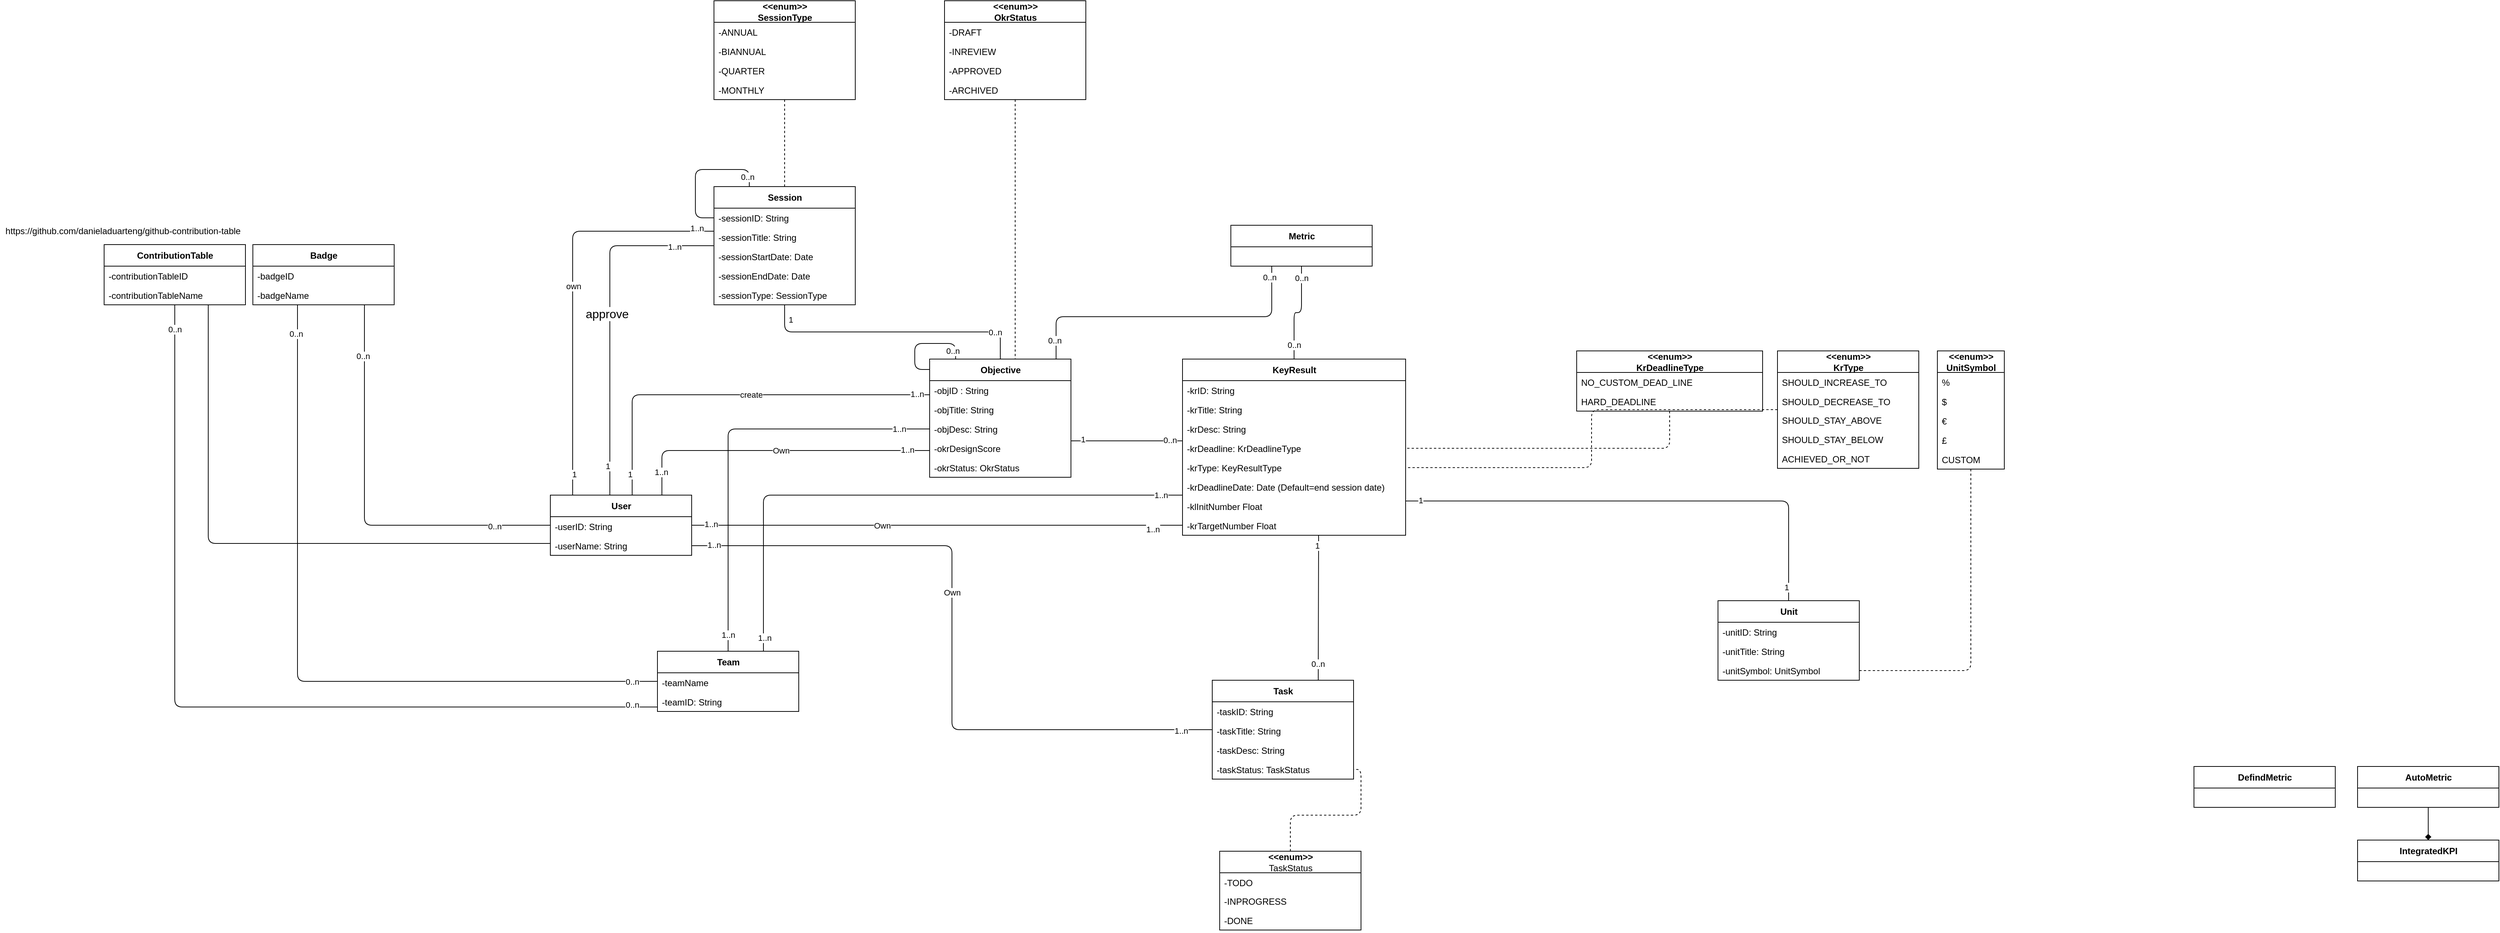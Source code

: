 <mxfile>
    <diagram id="W5ZfDLvo8_gCMa8vNS1i" name="main">
        <mxGraphModel dx="2077" dy="2226" grid="1" gridSize="10" guides="1" tooltips="1" connect="1" arrows="1" fold="1" page="1" pageScale="1" pageWidth="827" pageHeight="1169" math="0" shadow="0">
            <root>
                <mxCell id="0"/>
                <mxCell id="1" parent="0"/>
                <mxCell id="iECl4xLYjKnjc_Ee2M19-1" style="edgeStyle=orthogonalEdgeStyle;orthogonalLoop=1;jettySize=auto;html=1;endArrow=none;endFill=0;" edge="1" parent="1" source="iECl4xLYjKnjc_Ee2M19-10" target="iECl4xLYjKnjc_Ee2M19-54">
                    <mxGeometry relative="1" as="geometry">
                        <Array as="points">
                            <mxPoint x="1090" y="452"/>
                            <mxPoint x="1090" y="452"/>
                        </Array>
                    </mxGeometry>
                </mxCell>
                <mxCell id="iECl4xLYjKnjc_Ee2M19-2" value="0..n" style="edgeLabel;html=1;align=center;verticalAlign=middle;resizable=0;points=[];" vertex="1" connectable="0" parent="iECl4xLYjKnjc_Ee2M19-1">
                    <mxGeometry x="-0.766" y="-1" relative="1" as="geometry">
                        <mxPoint as="offset"/>
                    </mxGeometry>
                </mxCell>
                <mxCell id="iECl4xLYjKnjc_Ee2M19-3" value="1" style="edgeLabel;html=1;align=center;verticalAlign=middle;resizable=0;points=[];" vertex="1" connectable="0" parent="iECl4xLYjKnjc_Ee2M19-1">
                    <mxGeometry x="0.787" y="-2" relative="1" as="geometry">
                        <mxPoint as="offset"/>
                    </mxGeometry>
                </mxCell>
                <mxCell id="iECl4xLYjKnjc_Ee2M19-4" style="edgeStyle=elbowEdgeStyle;elbow=vertical;html=1;entryX=0.75;entryY=0;entryDx=0;entryDy=0;fontFamily=Times New Roman;endArrow=none;endFill=0;" edge="1" parent="1" source="iECl4xLYjKnjc_Ee2M19-10" target="iECl4xLYjKnjc_Ee2M19-48">
                    <mxGeometry relative="1" as="geometry">
                        <Array as="points">
                            <mxPoint x="1313" y="585"/>
                            <mxPoint x="1310" y="555"/>
                            <mxPoint x="1250" y="585"/>
                            <mxPoint x="1085" y="595"/>
                        </Array>
                        <mxPoint x="1303" y="495" as="sourcePoint"/>
                    </mxGeometry>
                </mxCell>
                <mxCell id="iECl4xLYjKnjc_Ee2M19-5" value="0..n" style="edgeLabel;html=1;align=center;verticalAlign=middle;resizable=0;points=[];fontSize=11;fontFamily=Helvetica;fontColor=default;" vertex="1" connectable="0" parent="iECl4xLYjKnjc_Ee2M19-4">
                    <mxGeometry x="0.775" y="-1" relative="1" as="geometry">
                        <mxPoint as="offset"/>
                    </mxGeometry>
                </mxCell>
                <mxCell id="iECl4xLYjKnjc_Ee2M19-6" value="1" style="edgeLabel;html=1;align=center;verticalAlign=middle;resizable=0;points=[];" vertex="1" connectable="0" parent="iECl4xLYjKnjc_Ee2M19-4">
                    <mxGeometry x="-0.856" y="2" relative="1" as="geometry">
                        <mxPoint x="-4" as="offset"/>
                    </mxGeometry>
                </mxCell>
                <mxCell id="iECl4xLYjKnjc_Ee2M19-7" style="edgeStyle=orthogonalEdgeStyle;html=1;fontSize=16;endArrow=none;endFill=0;elbow=vertical;entryX=0.75;entryY=0;entryDx=0;entryDy=0;" edge="1" parent="1" source="iECl4xLYjKnjc_Ee2M19-10" target="iECl4xLYjKnjc_Ee2M19-84">
                    <mxGeometry relative="1" as="geometry">
                        <Array as="points">
                            <mxPoint x="567" y="525"/>
                        </Array>
                    </mxGeometry>
                </mxCell>
                <mxCell id="iECl4xLYjKnjc_Ee2M19-8" value="1..n" style="edgeLabel;html=1;align=center;verticalAlign=middle;resizable=0;points=[];fontSize=11;" vertex="1" connectable="0" parent="iECl4xLYjKnjc_Ee2M19-7">
                    <mxGeometry x="-0.925" relative="1" as="geometry">
                        <mxPoint as="offset"/>
                    </mxGeometry>
                </mxCell>
                <mxCell id="iECl4xLYjKnjc_Ee2M19-9" value="1..n" style="edgeLabel;html=1;align=center;verticalAlign=middle;resizable=0;points=[];fontSize=11;" vertex="1" connectable="0" parent="iECl4xLYjKnjc_Ee2M19-7">
                    <mxGeometry x="0.952" y="1" relative="1" as="geometry">
                        <mxPoint as="offset"/>
                    </mxGeometry>
                </mxCell>
                <mxCell id="iECl4xLYjKnjc_Ee2M19-10" value="KeyResult&lt;span style=&quot;color: rgba(0 , 0 , 0 , 0) ; font-family: monospace ; font-size: 0px ; font-weight: 400&quot;&gt;%3CmxGraphModel%3E%3Croot%3E%3CmxCell%20id%3D%220%22%2F%3E%3CmxCell%20id%3D%221%22%20parent%3D%220%22%2F%3E%3CmxCell%20id%3D%222%22%20value%3D%22OKR%22%20style%3D%22swimlane%3BfontStyle%3D1%3Balign%3Dcenter%3BverticalAlign%3Dmiddle%3BchildLayout%3DstackLayout%3Bhorizontal%3D1%3BstartSize%3D29%3BhorizontalStack%3D0%3BresizeParent%3D1%3BresizeParentMax%3D0%3BresizeLast%3D0%3Bcollapsible%3D0%3BmarginBottom%3D0%3Bhtml%3D1%3B%22%20vertex%3D%221%22%20parent%3D%221%22%3E%3CmxGeometry%20x%3D%22230%22%20y%3D%22270%22%20width%3D%22140%22%20height%3D%2254%22%20as%3D%22geometry%22%2F%3E%3C%2FmxCell%3E%3C%2Froot%3E%3C%2FmxGraphModel%3E&lt;/span&gt;&lt;span style=&quot;color: rgba(0 , 0 , 0 , 0) ; font-family: monospace ; font-size: 0px ; font-weight: 400&quot;&gt;%3CmxGraphModel%3E%3Croot%3E%3CmxCell%20id%3D%220%22%2F%3E%3CmxCell%20id%3D%221%22%20parent%3D%220%22%2F%3E%3CmxCell%20id%3D%222%22%20value%3D%22OKR%22%20style%3D%22swimlane%3BfontStyle%3D1%3Balign%3Dcenter%3BverticalAlign%3Dmiddle%3BchildLayout%3DstackLayout%3Bhorizontal%3D1%3BstartSize%3D29%3BhorizontalStack%3D0%3BresizeParent%3D1%3BresizeParentMax%3D0%3BresizeLast%3D0%3Bcollapsible%3D0%3BmarginBottom%3D0%3Bhtml%3D1%3B%22%20vertex%3D%221%22%20parent%3D%221%22%3E%3CmxGeometry%20x%3D%22230%22%20y%3D%22270%22%20width%3D%22140%22%20height%3D%2254%22%20as%3D%22geometry%22%2F%3E%3C%2FmxCell%3E%3C%2Froot%3E%3C%2FmxGraphModel%3E&lt;/span&gt;" style="swimlane;fontStyle=1;align=center;verticalAlign=middle;childLayout=stackLayout;horizontal=1;startSize=29;horizontalStack=0;resizeParent=1;resizeParentMax=0;resizeLast=0;collapsible=0;marginBottom=0;html=1;shadow=0;" vertex="1" parent="1">
                    <mxGeometry x="1130" y="342" width="300" height="237" as="geometry"/>
                </mxCell>
                <mxCell id="iECl4xLYjKnjc_Ee2M19-11" value="-krID: String" style="text;strokeColor=none;fillColor=none;align=left;verticalAlign=top;spacingLeft=4;spacingRight=4;overflow=hidden;rotatable=0;points=[[0,0.5],[1,0.5]];portConstraint=eastwest;shadow=0;fontFamily=Helvetica;fontSize=12;fontColor=default;startSize=29;html=1;" vertex="1" parent="iECl4xLYjKnjc_Ee2M19-10">
                    <mxGeometry y="29" width="300" height="26" as="geometry"/>
                </mxCell>
                <mxCell id="iECl4xLYjKnjc_Ee2M19-12" value="-krTitle: String" style="text;strokeColor=none;fillColor=none;align=left;verticalAlign=top;spacingLeft=4;spacingRight=4;overflow=hidden;rotatable=0;points=[[0,0.5],[1,0.5]];portConstraint=eastwest;shadow=0;fontFamily=Helvetica;fontSize=12;fontColor=default;startSize=29;html=1;" vertex="1" parent="iECl4xLYjKnjc_Ee2M19-10">
                    <mxGeometry y="55" width="300" height="26" as="geometry"/>
                </mxCell>
                <mxCell id="iECl4xLYjKnjc_Ee2M19-13" value="-krDesc: String" style="text;strokeColor=none;fillColor=none;align=left;verticalAlign=top;spacingLeft=4;spacingRight=4;overflow=hidden;rotatable=0;points=[[0,0.5],[1,0.5]];portConstraint=eastwest;shadow=0;fontFamily=Helvetica;fontSize=12;fontColor=default;startSize=29;html=1;" vertex="1" parent="iECl4xLYjKnjc_Ee2M19-10">
                    <mxGeometry y="81" width="300" height="26" as="geometry"/>
                </mxCell>
                <mxCell id="iECl4xLYjKnjc_Ee2M19-14" value="-krDeadline: KrDeadlineType" style="text;strokeColor=none;fillColor=none;align=left;verticalAlign=top;spacingLeft=4;spacingRight=4;overflow=hidden;rotatable=0;points=[[0,0.5],[1,0.5]];portConstraint=eastwest;shadow=0;fontFamily=Helvetica;fontSize=12;fontColor=default;startSize=29;html=1;" vertex="1" parent="iECl4xLYjKnjc_Ee2M19-10">
                    <mxGeometry y="107" width="300" height="26" as="geometry"/>
                </mxCell>
                <mxCell id="iECl4xLYjKnjc_Ee2M19-15" value="-krType:&amp;nbsp;&lt;span style=&quot;text-align: center&quot;&gt;KeyResultType&lt;/span&gt;" style="text;strokeColor=none;fillColor=none;align=left;verticalAlign=top;spacingLeft=4;spacingRight=4;overflow=hidden;rotatable=0;points=[[0,0.5],[1,0.5]];portConstraint=eastwest;shadow=0;fontFamily=Helvetica;fontSize=12;fontColor=default;startSize=29;html=1;" vertex="1" parent="iECl4xLYjKnjc_Ee2M19-10">
                    <mxGeometry y="133" width="300" height="26" as="geometry"/>
                </mxCell>
                <mxCell id="iECl4xLYjKnjc_Ee2M19-16" value="-krDeadlineDate: Date (Default=end session date)" style="text;strokeColor=none;fillColor=none;align=left;verticalAlign=top;spacingLeft=4;spacingRight=4;overflow=hidden;rotatable=0;points=[[0,0.5],[1,0.5]];portConstraint=eastwest;shadow=0;fontFamily=Helvetica;fontSize=12;fontColor=default;startSize=29;html=1;" vertex="1" parent="iECl4xLYjKnjc_Ee2M19-10">
                    <mxGeometry y="159" width="300" height="26" as="geometry"/>
                </mxCell>
                <mxCell id="iECl4xLYjKnjc_Ee2M19-17" value="-klInitNumber Float" style="text;strokeColor=none;fillColor=none;align=left;verticalAlign=top;spacingLeft=4;spacingRight=4;overflow=hidden;rotatable=0;points=[[0,0.5],[1,0.5]];portConstraint=eastwest;shadow=0;fontFamily=Helvetica;fontSize=12;fontColor=default;startSize=29;html=1;" vertex="1" parent="iECl4xLYjKnjc_Ee2M19-10">
                    <mxGeometry y="185" width="300" height="26" as="geometry"/>
                </mxCell>
                <mxCell id="iECl4xLYjKnjc_Ee2M19-18" value="-krTarget&lt;span&gt;Number&amp;nbsp;&lt;/span&gt;Float&lt;span&gt;&lt;br&gt;&lt;/span&gt;" style="text;strokeColor=none;fillColor=none;align=left;verticalAlign=top;spacingLeft=4;spacingRight=4;overflow=hidden;rotatable=0;points=[[0,0.5],[1,0.5]];portConstraint=eastwest;shadow=0;fontFamily=Helvetica;fontSize=12;fontColor=default;startSize=29;html=1;" vertex="1" parent="iECl4xLYjKnjc_Ee2M19-10">
                    <mxGeometry y="211" width="300" height="26" as="geometry"/>
                </mxCell>
                <mxCell id="iECl4xLYjKnjc_Ee2M19-19" style="edgeStyle=elbowEdgeStyle;elbow=vertical;html=1;endArrow=none;endFill=0;" edge="1" parent="1" source="iECl4xLYjKnjc_Ee2M19-27" target="iECl4xLYjKnjc_Ee2M19-54">
                    <mxGeometry relative="1" as="geometry">
                        <mxPoint x="810" y="150.5" as="targetPoint"/>
                    </mxGeometry>
                </mxCell>
                <mxCell id="iECl4xLYjKnjc_Ee2M19-20" value="0..n" style="edgeLabel;html=1;align=center;verticalAlign=middle;resizable=0;points=[];" vertex="1" connectable="0" parent="iECl4xLYjKnjc_Ee2M19-19">
                    <mxGeometry x="0.795" y="-2" relative="1" as="geometry">
                        <mxPoint x="-7" y="-2" as="offset"/>
                    </mxGeometry>
                </mxCell>
                <mxCell id="iECl4xLYjKnjc_Ee2M19-21" value="1" style="edgeLabel;html=1;align=center;verticalAlign=middle;resizable=0;points=[];" vertex="1" connectable="0" parent="iECl4xLYjKnjc_Ee2M19-19">
                    <mxGeometry x="-0.863" y="-1" relative="1" as="geometry">
                        <mxPoint x="9" y="-5" as="offset"/>
                    </mxGeometry>
                </mxCell>
                <mxCell id="iECl4xLYjKnjc_Ee2M19-22" style="edgeStyle=elbowEdgeStyle;elbow=vertical;html=1;labelBackgroundColor=default;fontFamily=Helvetica;fontSize=11;fontColor=default;startArrow=none;startFill=0;endArrow=none;endFill=0;strokeColor=default;strokeWidth=1;dashed=1;" edge="1" parent="1" source="iECl4xLYjKnjc_Ee2M19-27" target="iECl4xLYjKnjc_Ee2M19-72">
                    <mxGeometry relative="1" as="geometry">
                        <mxPoint x="640" y="28" as="targetPoint"/>
                    </mxGeometry>
                </mxCell>
                <mxCell id="iECl4xLYjKnjc_Ee2M19-23" style="edgeStyle=elbowEdgeStyle;html=1;startArrow=none;startFill=0;endArrow=none;endFill=0;" edge="1" parent="1" source="iECl4xLYjKnjc_Ee2M19-27" target="iECl4xLYjKnjc_Ee2M19-81">
                    <mxGeometry relative="1" as="geometry">
                        <Array as="points">
                            <mxPoint x="310" y="170"/>
                            <mxPoint x="310" y="150"/>
                            <mxPoint x="310" y="310"/>
                        </Array>
                    </mxGeometry>
                </mxCell>
                <mxCell id="iECl4xLYjKnjc_Ee2M19-24" value="own" style="edgeLabel;html=1;align=center;verticalAlign=middle;resizable=0;points=[];" vertex="1" connectable="0" parent="iECl4xLYjKnjc_Ee2M19-23">
                    <mxGeometry x="-0.032" y="1" relative="1" as="geometry">
                        <mxPoint as="offset"/>
                    </mxGeometry>
                </mxCell>
                <mxCell id="iECl4xLYjKnjc_Ee2M19-25" value="1" style="edgeLabel;html=1;align=center;verticalAlign=middle;resizable=0;points=[];" vertex="1" connectable="0" parent="iECl4xLYjKnjc_Ee2M19-23">
                    <mxGeometry x="0.896" y="2" relative="1" as="geometry">
                        <mxPoint as="offset"/>
                    </mxGeometry>
                </mxCell>
                <mxCell id="iECl4xLYjKnjc_Ee2M19-26" value="1..n" style="edgeLabel;html=1;align=center;verticalAlign=middle;resizable=0;points=[];" vertex="1" connectable="0" parent="iECl4xLYjKnjc_Ee2M19-23">
                    <mxGeometry x="-0.914" y="-4" relative="1" as="geometry">
                        <mxPoint as="offset"/>
                    </mxGeometry>
                </mxCell>
                <mxCell id="iECl4xLYjKnjc_Ee2M19-27" value="Session" style="swimlane;fontStyle=1;align=center;verticalAlign=middle;childLayout=stackLayout;horizontal=1;startSize=29;horizontalStack=0;resizeParent=1;resizeParentMax=0;resizeLast=0;collapsible=0;marginBottom=0;html=1;shadow=0;" vertex="1" parent="1">
                    <mxGeometry x="500" y="110" width="190" height="159" as="geometry"/>
                </mxCell>
                <mxCell id="iECl4xLYjKnjc_Ee2M19-28" value="-sessionID: String" style="text;strokeColor=none;fillColor=none;align=left;verticalAlign=top;spacingLeft=4;spacingRight=4;overflow=hidden;rotatable=0;points=[[0,0.5],[1,0.5]];portConstraint=eastwest;shadow=0;fontFamily=Helvetica;fontSize=12;fontColor=default;startSize=29;html=1;" vertex="1" parent="iECl4xLYjKnjc_Ee2M19-27">
                    <mxGeometry y="29" width="190" height="26" as="geometry"/>
                </mxCell>
                <mxCell id="iECl4xLYjKnjc_Ee2M19-29" value="-sessionTitle: String" style="text;strokeColor=none;fillColor=none;align=left;verticalAlign=top;spacingLeft=4;spacingRight=4;overflow=hidden;rotatable=0;points=[[0,0.5],[1,0.5]];portConstraint=eastwest;shadow=0;fontFamily=Helvetica;fontSize=12;fontColor=default;startSize=29;html=1;" vertex="1" parent="iECl4xLYjKnjc_Ee2M19-27">
                    <mxGeometry y="55" width="190" height="26" as="geometry"/>
                </mxCell>
                <mxCell id="iECl4xLYjKnjc_Ee2M19-30" value="-sessionStartDate: Date" style="text;strokeColor=none;fillColor=none;align=left;verticalAlign=top;spacingLeft=4;spacingRight=4;overflow=hidden;rotatable=0;points=[[0,0.5],[1,0.5]];portConstraint=eastwest;shadow=0;fontFamily=Helvetica;fontSize=12;fontColor=default;startSize=29;html=1;" vertex="1" parent="iECl4xLYjKnjc_Ee2M19-27">
                    <mxGeometry y="81" width="190" height="26" as="geometry"/>
                </mxCell>
                <mxCell id="iECl4xLYjKnjc_Ee2M19-31" value="-sessionEndDate: Date" style="text;strokeColor=none;fillColor=none;align=left;verticalAlign=top;spacingLeft=4;spacingRight=4;overflow=hidden;rotatable=0;points=[[0,0.5],[1,0.5]];portConstraint=eastwest;shadow=0;fontFamily=Helvetica;fontSize=12;fontColor=default;startSize=29;html=1;" vertex="1" parent="iECl4xLYjKnjc_Ee2M19-27">
                    <mxGeometry y="107" width="190" height="26" as="geometry"/>
                </mxCell>
                <mxCell id="iECl4xLYjKnjc_Ee2M19-32" value="-sessionType: SessionType" style="text;strokeColor=none;fillColor=none;align=left;verticalAlign=top;spacingLeft=4;spacingRight=4;overflow=hidden;rotatable=0;points=[[0,0.5],[1,0.5]];portConstraint=eastwest;shadow=0;fontFamily=Helvetica;fontSize=12;fontColor=default;startSize=29;html=1;" vertex="1" parent="iECl4xLYjKnjc_Ee2M19-27">
                    <mxGeometry y="133" width="190" height="26" as="geometry"/>
                </mxCell>
                <mxCell id="iECl4xLYjKnjc_Ee2M19-33" style="edgeStyle=orthogonalEdgeStyle;jumpStyle=none;html=1;endArrow=none;endFill=0;entryX=0.25;entryY=0;entryDx=0;entryDy=0;exitX=0;exitY=0.5;exitDx=0;exitDy=0;" edge="1" parent="iECl4xLYjKnjc_Ee2M19-27" source="iECl4xLYjKnjc_Ee2M19-28" target="iECl4xLYjKnjc_Ee2M19-27">
                    <mxGeometry relative="1" as="geometry">
                        <mxPoint x="-35" y="-13.0" as="targetPoint"/>
                        <mxPoint x="-55" y="57" as="sourcePoint"/>
                        <Array as="points">
                            <mxPoint x="-25" y="42"/>
                            <mxPoint x="-25" y="-23"/>
                            <mxPoint x="47" y="-23"/>
                        </Array>
                    </mxGeometry>
                </mxCell>
                <mxCell id="iECl4xLYjKnjc_Ee2M19-34" value="0..n" style="edgeLabel;html=1;align=center;verticalAlign=middle;resizable=0;points=[];" vertex="1" connectable="0" parent="iECl4xLYjKnjc_Ee2M19-33">
                    <mxGeometry x="0.501" y="1" relative="1" as="geometry">
                        <mxPoint x="21" y="11" as="offset"/>
                    </mxGeometry>
                </mxCell>
                <mxCell id="iECl4xLYjKnjc_Ee2M19-35" style="edgeStyle=elbowEdgeStyle;elbow=vertical;html=1;endArrow=none;endFill=0;" edge="1" parent="1" source="iECl4xLYjKnjc_Ee2M19-81" target="iECl4xLYjKnjc_Ee2M19-54">
                    <mxGeometry relative="1" as="geometry">
                        <Array as="points">
                            <mxPoint x="430" y="465"/>
                            <mxPoint x="580" y="445"/>
                            <mxPoint x="430" y="475"/>
                            <mxPoint x="530" y="435"/>
                        </Array>
                        <mxPoint x="452.77" y="486.782" as="sourcePoint"/>
                    </mxGeometry>
                </mxCell>
                <mxCell id="iECl4xLYjKnjc_Ee2M19-36" value="1..n" style="edgeLabel;html=1;align=center;verticalAlign=middle;resizable=0;points=[];" vertex="1" connectable="0" parent="iECl4xLYjKnjc_Ee2M19-35">
                    <mxGeometry x="0.855" y="1" relative="1" as="geometry">
                        <mxPoint as="offset"/>
                    </mxGeometry>
                </mxCell>
                <mxCell id="iECl4xLYjKnjc_Ee2M19-37" value="1..n" style="edgeLabel;html=1;align=center;verticalAlign=middle;resizable=0;points=[];" vertex="1" connectable="0" parent="iECl4xLYjKnjc_Ee2M19-35">
                    <mxGeometry x="-0.852" y="1" relative="1" as="geometry">
                        <mxPoint as="offset"/>
                    </mxGeometry>
                </mxCell>
                <mxCell id="iECl4xLYjKnjc_Ee2M19-38" value="Own" style="edgeLabel;html=1;align=center;verticalAlign=middle;resizable=0;points=[];" vertex="1" connectable="0" parent="iECl4xLYjKnjc_Ee2M19-35">
                    <mxGeometry x="-0.027" y="4" relative="1" as="geometry">
                        <mxPoint x="15" y="4" as="offset"/>
                    </mxGeometry>
                </mxCell>
                <mxCell id="iECl4xLYjKnjc_Ee2M19-39" style="edgeStyle=elbowEdgeStyle;shape=connector;orthogonalLoop=1;jettySize=auto;html=1;labelBackgroundColor=default;fontFamily=Helvetica;fontSize=11;fontColor=default;startArrow=none;startFill=0;endArrow=none;endFill=0;strokeColor=default;" edge="1" parent="1" source="iECl4xLYjKnjc_Ee2M19-45" target="iECl4xLYjKnjc_Ee2M19-81">
                    <mxGeometry relative="1" as="geometry">
                        <mxPoint x="280" y="615.5" as="targetPoint"/>
                        <Array as="points">
                            <mxPoint x="30" y="420"/>
                        </Array>
                        <mxPoint x="30" y="360" as="sourcePoint"/>
                    </mxGeometry>
                </mxCell>
                <mxCell id="iECl4xLYjKnjc_Ee2M19-40" value="0..n" style="edgeLabel;html=1;align=center;verticalAlign=middle;resizable=0;points=[];fontSize=11;fontFamily=Helvetica;fontColor=default;" vertex="1" connectable="0" parent="iECl4xLYjKnjc_Ee2M19-39">
                    <mxGeometry x="0.725" y="-1" relative="1" as="geometry">
                        <mxPoint as="offset"/>
                    </mxGeometry>
                </mxCell>
                <mxCell id="iECl4xLYjKnjc_Ee2M19-41" value="0..n" style="edgeLabel;html=1;align=center;verticalAlign=middle;resizable=0;points=[];fontSize=11;fontFamily=Helvetica;fontColor=default;" vertex="1" connectable="0" parent="iECl4xLYjKnjc_Ee2M19-39">
                    <mxGeometry x="-0.549" y="-2" relative="1" as="geometry">
                        <mxPoint y="-54" as="offset"/>
                    </mxGeometry>
                </mxCell>
                <mxCell id="iECl4xLYjKnjc_Ee2M19-42" style="edgeStyle=elbowEdgeStyle;html=1;startArrow=none;startFill=0;endArrow=none;endFill=0;" edge="1" parent="1" source="iECl4xLYjKnjc_Ee2M19-45" target="iECl4xLYjKnjc_Ee2M19-84">
                    <mxGeometry relative="1" as="geometry">
                        <Array as="points">
                            <mxPoint x="-60" y="430"/>
                            <mxPoint x="-80" y="430"/>
                        </Array>
                    </mxGeometry>
                </mxCell>
                <mxCell id="iECl4xLYjKnjc_Ee2M19-43" value="0..n" style="edgeLabel;html=1;align=center;verticalAlign=middle;resizable=0;points=[];" vertex="1" connectable="0" parent="iECl4xLYjKnjc_Ee2M19-42">
                    <mxGeometry x="-0.922" y="-2" relative="1" as="geometry">
                        <mxPoint as="offset"/>
                    </mxGeometry>
                </mxCell>
                <mxCell id="iECl4xLYjKnjc_Ee2M19-44" value="0..n" style="edgeLabel;html=1;align=center;verticalAlign=middle;resizable=0;points=[];" vertex="1" connectable="0" parent="iECl4xLYjKnjc_Ee2M19-42">
                    <mxGeometry x="0.93" relative="1" as="geometry">
                        <mxPoint as="offset"/>
                    </mxGeometry>
                </mxCell>
                <mxCell id="iECl4xLYjKnjc_Ee2M19-45" value="Badge" style="swimlane;fontStyle=1;align=center;verticalAlign=middle;childLayout=stackLayout;horizontal=1;startSize=29;horizontalStack=0;resizeParent=1;resizeParentMax=0;resizeLast=0;collapsible=0;marginBottom=0;html=1;shadow=0;" vertex="1" parent="1">
                    <mxGeometry x="-120" y="188" width="190" height="81" as="geometry"/>
                </mxCell>
                <mxCell id="iECl4xLYjKnjc_Ee2M19-46" value="-badgeID" style="text;strokeColor=none;fillColor=none;align=left;verticalAlign=top;spacingLeft=4;spacingRight=4;overflow=hidden;rotatable=0;points=[[0,0.5],[1,0.5]];portConstraint=eastwest;shadow=0;fontFamily=Helvetica;fontSize=12;fontColor=default;startSize=29;html=1;" vertex="1" parent="iECl4xLYjKnjc_Ee2M19-45">
                    <mxGeometry y="29" width="190" height="26" as="geometry"/>
                </mxCell>
                <mxCell id="iECl4xLYjKnjc_Ee2M19-47" value="-badgeName" style="text;strokeColor=none;fillColor=none;align=left;verticalAlign=top;spacingLeft=4;spacingRight=4;overflow=hidden;rotatable=0;points=[[0,0.5],[1,0.5]];portConstraint=eastwest;shadow=0;fontFamily=Helvetica;fontSize=12;fontColor=default;startSize=29;html=1;" vertex="1" parent="iECl4xLYjKnjc_Ee2M19-45">
                    <mxGeometry y="55" width="190" height="26" as="geometry"/>
                </mxCell>
                <mxCell id="iECl4xLYjKnjc_Ee2M19-48" value="Task" style="swimlane;fontStyle=1;align=center;verticalAlign=middle;childLayout=stackLayout;horizontal=1;startSize=29;horizontalStack=0;resizeParent=1;resizeParentMax=0;resizeLast=0;collapsible=0;marginBottom=0;html=1;shadow=0;" vertex="1" parent="1">
                    <mxGeometry x="1170" y="774" width="190" height="133" as="geometry"/>
                </mxCell>
                <mxCell id="iECl4xLYjKnjc_Ee2M19-49" value="-taskID: String" style="text;strokeColor=none;fillColor=none;align=left;verticalAlign=top;spacingLeft=4;spacingRight=4;overflow=hidden;rotatable=0;points=[[0,0.5],[1,0.5]];portConstraint=eastwest;shadow=0;fontFamily=Helvetica;fontSize=12;fontColor=default;startSize=29;html=1;" vertex="1" parent="iECl4xLYjKnjc_Ee2M19-48">
                    <mxGeometry y="29" width="190" height="26" as="geometry"/>
                </mxCell>
                <mxCell id="iECl4xLYjKnjc_Ee2M19-50" value="-taskTitle: String" style="text;strokeColor=none;fillColor=none;align=left;verticalAlign=top;spacingLeft=4;spacingRight=4;overflow=hidden;rotatable=0;points=[[0,0.5],[1,0.5]];portConstraint=eastwest;shadow=0;fontFamily=Helvetica;fontSize=12;fontColor=default;startSize=29;html=1;" vertex="1" parent="iECl4xLYjKnjc_Ee2M19-48">
                    <mxGeometry y="55" width="190" height="26" as="geometry"/>
                </mxCell>
                <mxCell id="iECl4xLYjKnjc_Ee2M19-51" value="-taskDesc: String" style="text;strokeColor=none;fillColor=none;align=left;verticalAlign=top;spacingLeft=4;spacingRight=4;overflow=hidden;rotatable=0;points=[[0,0.5],[1,0.5]];portConstraint=eastwest;shadow=0;fontFamily=Helvetica;fontSize=12;fontColor=default;startSize=29;html=1;" vertex="1" parent="iECl4xLYjKnjc_Ee2M19-48">
                    <mxGeometry y="81" width="190" height="26" as="geometry"/>
                </mxCell>
                <mxCell id="iECl4xLYjKnjc_Ee2M19-52" value="-taskStatus: TaskStatus" style="text;strokeColor=none;fillColor=none;align=left;verticalAlign=top;spacingLeft=4;spacingRight=4;overflow=hidden;rotatable=0;points=[[0,0.5],[1,0.5]];portConstraint=eastwest;shadow=0;fontFamily=Helvetica;fontSize=12;fontColor=default;startSize=29;html=1;" vertex="1" parent="iECl4xLYjKnjc_Ee2M19-48">
                    <mxGeometry y="107" width="190" height="26" as="geometry"/>
                </mxCell>
                <mxCell id="iECl4xLYjKnjc_Ee2M19-53" value="" style="group;shadow=0;" vertex="1" connectable="0" parent="1">
                    <mxGeometry x="780" y="331" width="200" height="118" as="geometry"/>
                </mxCell>
                <mxCell id="iECl4xLYjKnjc_Ee2M19-54" value="Objective" style="swimlane;fontStyle=1;align=center;verticalAlign=middle;childLayout=stackLayout;horizontal=1;startSize=29;horizontalStack=0;resizeParent=1;resizeParentMax=0;resizeLast=0;collapsible=0;marginBottom=0;html=1;shadow=0;" vertex="1" parent="iECl4xLYjKnjc_Ee2M19-53">
                    <mxGeometry x="10" y="11" width="190" height="159" as="geometry"/>
                </mxCell>
                <mxCell id="iECl4xLYjKnjc_Ee2M19-55" value="-objID : String&amp;nbsp;" style="text;strokeColor=none;fillColor=none;align=left;verticalAlign=top;spacingLeft=4;spacingRight=4;overflow=hidden;rotatable=0;points=[[0,0.5],[1,0.5]];portConstraint=eastwest;shadow=0;fontFamily=Helvetica;fontSize=12;fontColor=default;startSize=29;html=1;" vertex="1" parent="iECl4xLYjKnjc_Ee2M19-54">
                    <mxGeometry y="29" width="190" height="26" as="geometry"/>
                </mxCell>
                <mxCell id="iECl4xLYjKnjc_Ee2M19-56" value="-objTitle: String" style="text;strokeColor=none;fillColor=none;align=left;verticalAlign=top;spacingLeft=4;spacingRight=4;overflow=hidden;rotatable=0;points=[[0,0.5],[1,0.5]];portConstraint=eastwest;shadow=0;fontFamily=Helvetica;fontSize=12;fontColor=default;startSize=29;html=1;" vertex="1" parent="iECl4xLYjKnjc_Ee2M19-54">
                    <mxGeometry y="55" width="190" height="26" as="geometry"/>
                </mxCell>
                <mxCell id="iECl4xLYjKnjc_Ee2M19-57" value="-objDesc: String" style="text;strokeColor=none;fillColor=none;align=left;verticalAlign=top;spacingLeft=4;spacingRight=4;overflow=hidden;rotatable=0;points=[[0,0.5],[1,0.5]];portConstraint=eastwest;shadow=0;fontFamily=Helvetica;fontSize=12;fontColor=default;startSize=29;html=1;" vertex="1" parent="iECl4xLYjKnjc_Ee2M19-54">
                    <mxGeometry y="81" width="190" height="26" as="geometry"/>
                </mxCell>
                <mxCell id="iECl4xLYjKnjc_Ee2M19-58" value="-okrDesignScore" style="text;strokeColor=none;fillColor=none;align=left;verticalAlign=top;spacingLeft=4;spacingRight=4;overflow=hidden;rotatable=0;points=[[0,0.5],[1,0.5]];portConstraint=eastwest;shadow=0;fontStyle=0" vertex="1" parent="iECl4xLYjKnjc_Ee2M19-54">
                    <mxGeometry y="107" width="190" height="26" as="geometry"/>
                </mxCell>
                <mxCell id="iECl4xLYjKnjc_Ee2M19-59" value="-okrStatus: OkrStatus" style="text;strokeColor=none;fillColor=none;align=left;verticalAlign=top;spacingLeft=4;spacingRight=4;overflow=hidden;rotatable=0;points=[[0,0.5],[1,0.5]];portConstraint=eastwest;shadow=0;fontStyle=0" vertex="1" parent="iECl4xLYjKnjc_Ee2M19-54">
                    <mxGeometry y="133" width="190" height="26" as="geometry"/>
                </mxCell>
                <mxCell id="iECl4xLYjKnjc_Ee2M19-60" style="edgeStyle=orthogonalEdgeStyle;orthogonalLoop=1;jettySize=auto;html=1;entryX=0.184;entryY=0;entryDx=0;entryDy=0;endArrow=none;endFill=0;entryPerimeter=0;" edge="1" parent="iECl4xLYjKnjc_Ee2M19-53" source="iECl4xLYjKnjc_Ee2M19-54" target="iECl4xLYjKnjc_Ee2M19-54">
                    <mxGeometry relative="1" as="geometry">
                        <Array as="points">
                            <mxPoint x="-10" y="25"/>
                            <mxPoint x="-10" y="-10"/>
                            <mxPoint x="45" y="-10"/>
                        </Array>
                        <mxPoint x="10" y="25" as="sourcePoint"/>
                    </mxGeometry>
                </mxCell>
                <mxCell id="iECl4xLYjKnjc_Ee2M19-61" value="0..n" style="edgeLabel;html=1;align=center;verticalAlign=middle;resizable=0;points=[];" vertex="1" connectable="0" parent="iECl4xLYjKnjc_Ee2M19-60">
                    <mxGeometry x="0.473" y="-2" relative="1" as="geometry">
                        <mxPoint x="9" y="8" as="offset"/>
                    </mxGeometry>
                </mxCell>
                <mxCell id="iECl4xLYjKnjc_Ee2M19-62" style="edgeStyle=elbowEdgeStyle;elbow=vertical;html=1;endArrow=none;endFill=0;dashed=1;" edge="1" parent="1" source="iECl4xLYjKnjc_Ee2M19-63" target="iECl4xLYjKnjc_Ee2M19-54">
                    <mxGeometry relative="1" as="geometry">
                        <mxPoint x="905" y="110.0" as="targetPoint"/>
                        <Array as="points">
                            <mxPoint x="905" y="220"/>
                        </Array>
                    </mxGeometry>
                </mxCell>
                <mxCell id="iECl4xLYjKnjc_Ee2M19-63" value="&amp;lt;&amp;lt;enum&amp;gt;&amp;gt;&lt;br&gt;OkrStatus" style="swimlane;fontStyle=1;align=center;verticalAlign=middle;childLayout=stackLayout;horizontal=1;startSize=29;horizontalStack=0;resizeParent=1;resizeParentMax=0;resizeLast=0;collapsible=0;marginBottom=0;html=1;shadow=0;" vertex="1" parent="1">
                    <mxGeometry x="810" y="-140" width="190" height="133" as="geometry"/>
                </mxCell>
                <mxCell id="iECl4xLYjKnjc_Ee2M19-64" value="-DRAFT" style="text;strokeColor=none;fillColor=none;align=left;verticalAlign=top;spacingLeft=4;spacingRight=4;overflow=hidden;rotatable=0;points=[[0,0.5],[1,0.5]];portConstraint=eastwest;shadow=0;fontFamily=Helvetica;fontSize=12;fontColor=default;startSize=29;html=1;" vertex="1" parent="iECl4xLYjKnjc_Ee2M19-63">
                    <mxGeometry y="29" width="190" height="26" as="geometry"/>
                </mxCell>
                <mxCell id="iECl4xLYjKnjc_Ee2M19-65" value="-INREVIEW" style="text;strokeColor=none;fillColor=none;align=left;verticalAlign=top;spacingLeft=4;spacingRight=4;overflow=hidden;rotatable=0;points=[[0,0.5],[1,0.5]];portConstraint=eastwest;shadow=0;fontFamily=Helvetica;fontSize=12;fontColor=default;startSize=29;html=1;" vertex="1" parent="iECl4xLYjKnjc_Ee2M19-63">
                    <mxGeometry y="55" width="190" height="26" as="geometry"/>
                </mxCell>
                <mxCell id="iECl4xLYjKnjc_Ee2M19-66" value="-APPROVED" style="text;strokeColor=none;fillColor=none;align=left;verticalAlign=top;spacingLeft=4;spacingRight=4;overflow=hidden;rotatable=0;points=[[0,0.5],[1,0.5]];portConstraint=eastwest;shadow=0;fontFamily=Helvetica;fontSize=12;fontColor=default;startSize=29;html=1;" vertex="1" parent="iECl4xLYjKnjc_Ee2M19-63">
                    <mxGeometry y="81" width="190" height="26" as="geometry"/>
                </mxCell>
                <mxCell id="iECl4xLYjKnjc_Ee2M19-67" value="-ARCHIVED" style="text;strokeColor=none;fillColor=none;align=left;verticalAlign=top;spacingLeft=4;spacingRight=4;overflow=hidden;rotatable=0;points=[[0,0.5],[1,0.5]];portConstraint=eastwest;shadow=0;fontFamily=Helvetica;fontSize=12;fontColor=default;startSize=29;html=1;" vertex="1" parent="iECl4xLYjKnjc_Ee2M19-63">
                    <mxGeometry y="107" width="190" height="26" as="geometry"/>
                </mxCell>
                <mxCell id="iECl4xLYjKnjc_Ee2M19-68" style="edgeStyle=elbowEdgeStyle;html=1;endArrow=none;endFill=0;elbow=vertical;" edge="1" parent="1" source="iECl4xLYjKnjc_Ee2M19-81" target="iECl4xLYjKnjc_Ee2M19-10">
                    <mxGeometry relative="1" as="geometry">
                        <Array as="points">
                            <mxPoint x="1270" y="535"/>
                            <mxPoint x="610" y="535"/>
                            <mxPoint x="810" y="553"/>
                        </Array>
                        <mxPoint x="475" y="553" as="sourcePoint"/>
                        <mxPoint x="1274" y="495" as="targetPoint"/>
                    </mxGeometry>
                </mxCell>
                <mxCell id="iECl4xLYjKnjc_Ee2M19-69" value="Own" style="edgeLabel;html=1;align=center;verticalAlign=middle;resizable=0;points=[];" vertex="1" connectable="0" parent="iECl4xLYjKnjc_Ee2M19-68">
                    <mxGeometry x="-0.445" y="4" relative="1" as="geometry">
                        <mxPoint x="73" y="4" as="offset"/>
                    </mxGeometry>
                </mxCell>
                <mxCell id="iECl4xLYjKnjc_Ee2M19-70" value="1..n" style="edgeLabel;html=1;align=center;verticalAlign=middle;resizable=0;points=[];" vertex="1" connectable="0" parent="iECl4xLYjKnjc_Ee2M19-68">
                    <mxGeometry x="0.949" y="-4" relative="1" as="geometry">
                        <mxPoint x="-23" y="1" as="offset"/>
                    </mxGeometry>
                </mxCell>
                <mxCell id="iECl4xLYjKnjc_Ee2M19-71" value="1..n" style="edgeLabel;html=1;align=center;verticalAlign=middle;resizable=0;points=[];" vertex="1" connectable="0" parent="iECl4xLYjKnjc_Ee2M19-68">
                    <mxGeometry x="-0.924" y="2" relative="1" as="geometry">
                        <mxPoint x="1" as="offset"/>
                    </mxGeometry>
                </mxCell>
                <mxCell id="iECl4xLYjKnjc_Ee2M19-72" value="&amp;lt;&amp;lt;enum&amp;gt;&amp;gt;&lt;br&gt;SessionType" style="swimlane;fontStyle=1;align=center;verticalAlign=middle;childLayout=stackLayout;horizontal=1;startSize=29;horizontalStack=0;resizeParent=1;resizeParentMax=0;resizeLast=0;collapsible=0;marginBottom=0;html=1;shadow=0;" vertex="1" parent="1">
                    <mxGeometry x="500" y="-140" width="190" height="133" as="geometry"/>
                </mxCell>
                <mxCell id="iECl4xLYjKnjc_Ee2M19-73" value="-ANNUAL" style="text;strokeColor=none;fillColor=none;align=left;verticalAlign=top;spacingLeft=4;spacingRight=4;overflow=hidden;rotatable=0;points=[[0,0.5],[1,0.5]];portConstraint=eastwest;shadow=0;fontFamily=Helvetica;fontSize=12;fontColor=default;startSize=29;html=1;" vertex="1" parent="iECl4xLYjKnjc_Ee2M19-72">
                    <mxGeometry y="29" width="190" height="26" as="geometry"/>
                </mxCell>
                <mxCell id="iECl4xLYjKnjc_Ee2M19-74" value="-BIANNUAL" style="text;strokeColor=none;fillColor=none;align=left;verticalAlign=top;spacingLeft=4;spacingRight=4;overflow=hidden;rotatable=0;points=[[0,0.5],[1,0.5]];portConstraint=eastwest;shadow=0;fontFamily=Helvetica;fontSize=12;fontColor=default;startSize=29;html=1;" vertex="1" parent="iECl4xLYjKnjc_Ee2M19-72">
                    <mxGeometry y="55" width="190" height="26" as="geometry"/>
                </mxCell>
                <mxCell id="iECl4xLYjKnjc_Ee2M19-75" value="-QUARTER" style="text;strokeColor=none;fillColor=none;align=left;verticalAlign=top;spacingLeft=4;spacingRight=4;overflow=hidden;rotatable=0;points=[[0,0.5],[1,0.5]];portConstraint=eastwest;shadow=0;fontFamily=Helvetica;fontSize=12;fontColor=default;startSize=29;html=1;" vertex="1" parent="iECl4xLYjKnjc_Ee2M19-72">
                    <mxGeometry y="81" width="190" height="26" as="geometry"/>
                </mxCell>
                <mxCell id="iECl4xLYjKnjc_Ee2M19-76" value="-MONTHLY" style="text;strokeColor=none;fillColor=none;align=left;verticalAlign=top;spacingLeft=4;spacingRight=4;overflow=hidden;rotatable=0;points=[[0,0.5],[1,0.5]];portConstraint=eastwest;shadow=0;fontFamily=Helvetica;fontSize=12;fontColor=default;startSize=29;html=1;" vertex="1" parent="iECl4xLYjKnjc_Ee2M19-72">
                    <mxGeometry y="107" width="190" height="26" as="geometry"/>
                </mxCell>
                <mxCell id="iECl4xLYjKnjc_Ee2M19-77" style="edgeStyle=elbowEdgeStyle;html=1;startArrow=none;startFill=0;endArrow=none;endFill=0;" edge="1" parent="1" source="iECl4xLYjKnjc_Ee2M19-81" target="iECl4xLYjKnjc_Ee2M19-27">
                    <mxGeometry relative="1" as="geometry">
                        <mxPoint x="380" y="260" as="targetPoint"/>
                        <Array as="points">
                            <mxPoint x="360" y="320"/>
                        </Array>
                    </mxGeometry>
                </mxCell>
                <mxCell id="iECl4xLYjKnjc_Ee2M19-78" value="&lt;span style=&quot;font-size: 16px&quot;&gt;approve&lt;/span&gt;" style="edgeLabel;html=1;align=center;verticalAlign=middle;resizable=0;points=[];" vertex="1" connectable="0" parent="iECl4xLYjKnjc_Ee2M19-77">
                    <mxGeometry x="-0.072" y="4" relative="1" as="geometry">
                        <mxPoint y="-24" as="offset"/>
                    </mxGeometry>
                </mxCell>
                <mxCell id="iECl4xLYjKnjc_Ee2M19-79" value="1" style="edgeLabel;html=1;align=center;verticalAlign=middle;resizable=0;points=[];" vertex="1" connectable="0" parent="iECl4xLYjKnjc_Ee2M19-77">
                    <mxGeometry x="-0.836" y="3" relative="1" as="geometry">
                        <mxPoint as="offset"/>
                    </mxGeometry>
                </mxCell>
                <mxCell id="iECl4xLYjKnjc_Ee2M19-80" value="1..n" style="edgeLabel;html=1;align=center;verticalAlign=middle;resizable=0;points=[];" vertex="1" connectable="0" parent="iECl4xLYjKnjc_Ee2M19-77">
                    <mxGeometry x="0.775" relative="1" as="geometry">
                        <mxPoint y="1" as="offset"/>
                    </mxGeometry>
                </mxCell>
                <mxCell id="iECl4xLYjKnjc_Ee2M19-81" value="User&lt;span style=&quot;color: rgba(0 , 0 , 0 , 0) ; font-family: monospace ; font-size: 0px ; font-weight: 400&quot;&gt;%3CmxGraphModel%3E%3Croot%3E%3CmxCell%20id%3D%220%22%2F%3E%3CmxCell%20id%3D%221%22%20parent%3D%220%22%2F%3E%3CmxCell%20id%3D%222%22%20value%3D%22Key%20Result%26lt%3Bspan%20style%3D%26quot%3Bcolor%3A%20rgba(0%20%2C%200%20%2C%200%20%2C%200)%20%3B%20font-family%3A%20monospace%20%3B%20font-size%3A%200px%20%3B%20font-weight%3A%20400%26quot%3B%26gt%3B%253CmxGraphModel%253E%253Croot%253E%253CmxCell%2520id%253D%25220%2522%252F%253E%253CmxCell%2520id%253D%25221%2522%2520parent%253D%25220%2522%252F%253E%253CmxCell%2520id%253D%25222%2522%2520value%253D%2522OKR%2522%2520style%253D%2522swimlane%253BfontStyle%253D1%253Balign%253Dcenter%253BverticalAlign%253Dmiddle%253BchildLayout%253DstackLayout%253Bhorizontal%253D1%253BstartSize%253D29%253BhorizontalStack%253D0%253BresizeParent%253D1%253BresizeParentMax%253D0%253BresizeLast%253D0%253Bcollapsible%253D0%253BmarginBottom%253D0%253Bhtml%253D1%253B%2522%2520vertex%253D%25221%2522%2520parent%253D%25221%2522%253E%253CmxGeometry%2520x%253D%2522230%2522%2520y%253D%2522270%2522%2520width%253D%2522140%2522%2520height%253D%252254%2522%2520as%253D%2522geometry%2522%252F%253E%253C%252FmxCell%253E%253C%252Froot%253E%253C%252FmxGraphModel%253E%26lt%3B%2Fspan%26gt%3B%26lt%3Bspan%20style%3D%26quot%3Bcolor%3A%20rgba(0%20%2C%200%20%2C%200%20%2C%200)%20%3B%20font-family%3A%20monospace%20%3B%20font-size%3A%200px%20%3B%20font-weight%3A%20400%26quot%3B%26gt%3B%253CmxGraphModel%253E%253Croot%253E%253CmxCell%2520id%253D%25220%2522%252F%253E%253CmxCell%2520id%253D%25221%2522%2520parent%253D%25220%2522%252F%253E%253CmxCell%2520id%253D%25222%2522%2520value%253D%2522OKR%2522%2520style%253D%2522swimlane%253BfontStyle%253D1%253Balign%253Dcenter%253BverticalAlign%253Dmiddle%253BchildLayout%253DstackLayout%253Bhorizontal%253D1%253BstartSize%253D29%253BhorizontalStack%253D0%253BresizeParent%253D1%253BresizeParentMax%253D0%253BresizeLast%253D0%253Bcollapsible%253D0%253BmarginBottom%253D0%253Bhtml%253D1%253B%2522%2520vertex%253D%25221%2522%2520parent%253D%25221%2522%253E%253CmxGeometry%2520x%253D%2522230%2522%2520y%253D%2522270%2522%2520width%253D%2522140%2522%2520height%253D%252254%2522%2520as%253D%2522geometry%2522%252F%253E%253C%252FmxCell%253E%253C%252Froot%253E%253C%252FmxGraphModel%253E%26lt%3B%2Fspan%26gt%3B%22%20style%3D%22swimlane%3BfontStyle%3D1%3Balign%3Dcenter%3BverticalAlign%3Dmiddle%3BchildLayout%3DstackLayout%3Bhorizontal%3D1%3BstartSize%3D29%3BhorizontalStack%3D0%3BresizeParent%3D1%3BresizeParentMax%3D0%3BresizeLast%3D0%3Bcollapsible%3D0%3BmarginBottom%3D0%3Bhtml%3D1%3B%22%20vertex%3D%221%22%20parent%3D%221%22%3E%3CmxGeometry%20x%3D%22500%22%20y%3D%22350%22%20width%3D%22140%22%20height%3D%2254%22%20as%3D%22geometry%22%2F%3E%3C%2FmxCell%3E%3C%2Froot%3E%3C%2FmxGraphModel%3E&lt;/span&gt;" style="swimlane;fontStyle=1;align=center;verticalAlign=middle;childLayout=stackLayout;horizontal=1;startSize=29;horizontalStack=0;resizeParent=1;resizeParentMax=0;resizeLast=0;collapsible=0;marginBottom=0;html=1;shadow=0;" vertex="1" parent="1">
                    <mxGeometry x="280" y="525" width="190" height="81" as="geometry"/>
                </mxCell>
                <mxCell id="iECl4xLYjKnjc_Ee2M19-82" value="-userID: String" style="text;strokeColor=none;fillColor=none;align=left;verticalAlign=top;spacingLeft=4;spacingRight=4;overflow=hidden;rotatable=0;points=[[0,0.5],[1,0.5]];portConstraint=eastwest;shadow=0;fontFamily=Helvetica;fontSize=12;fontColor=default;startSize=29;html=1;" vertex="1" parent="iECl4xLYjKnjc_Ee2M19-81">
                    <mxGeometry y="29" width="190" height="26" as="geometry"/>
                </mxCell>
                <mxCell id="iECl4xLYjKnjc_Ee2M19-83" value="-userName: String" style="text;strokeColor=none;fillColor=none;align=left;verticalAlign=top;spacingLeft=4;spacingRight=4;overflow=hidden;rotatable=0;points=[[0,0.5],[1,0.5]];portConstraint=eastwest;shadow=0;fontFamily=Helvetica;fontSize=12;fontColor=default;startSize=29;html=1;" vertex="1" parent="iECl4xLYjKnjc_Ee2M19-81">
                    <mxGeometry y="55" width="190" height="26" as="geometry"/>
                </mxCell>
                <mxCell id="iECl4xLYjKnjc_Ee2M19-84" value="Team" style="swimlane;fontStyle=1;align=center;verticalAlign=middle;childLayout=stackLayout;horizontal=1;startSize=29;horizontalStack=0;resizeParent=1;resizeParentMax=0;resizeLast=0;collapsible=0;marginBottom=0;html=1;shadow=0;" vertex="1" parent="1">
                    <mxGeometry x="424" y="735" width="190" height="81" as="geometry"/>
                </mxCell>
                <mxCell id="iECl4xLYjKnjc_Ee2M19-85" value="-teamName" style="text;strokeColor=none;fillColor=none;align=left;verticalAlign=top;spacingLeft=4;spacingRight=4;overflow=hidden;rotatable=0;points=[[0,0.5],[1,0.5]];portConstraint=eastwest;shadow=0;fontFamily=Helvetica;fontSize=12;fontColor=default;startSize=29;html=1;" vertex="1" parent="iECl4xLYjKnjc_Ee2M19-84">
                    <mxGeometry y="29" width="190" height="26" as="geometry"/>
                </mxCell>
                <mxCell id="iECl4xLYjKnjc_Ee2M19-86" value="-teamID: String" style="text;strokeColor=none;fillColor=none;align=left;verticalAlign=top;spacingLeft=4;spacingRight=4;overflow=hidden;rotatable=0;points=[[0,0.5],[1,0.5]];portConstraint=eastwest;shadow=0;fontFamily=Helvetica;fontSize=12;fontColor=default;startSize=29;html=1;" vertex="1" parent="iECl4xLYjKnjc_Ee2M19-84">
                    <mxGeometry y="55" width="190" height="26" as="geometry"/>
                </mxCell>
                <mxCell id="iECl4xLYjKnjc_Ee2M19-87" style="edgeStyle=elbowEdgeStyle;html=1;exitX=1;exitY=0.5;exitDx=0;exitDy=0;endArrow=none;endFill=0;" edge="1" parent="1" source="iECl4xLYjKnjc_Ee2M19-83" target="iECl4xLYjKnjc_Ee2M19-48">
                    <mxGeometry relative="1" as="geometry"/>
                </mxCell>
                <mxCell id="iECl4xLYjKnjc_Ee2M19-88" value="Own" style="edgeLabel;html=1;align=center;verticalAlign=middle;resizable=0;points=[];" vertex="1" connectable="0" parent="iECl4xLYjKnjc_Ee2M19-87">
                    <mxGeometry x="-0.046" relative="1" as="geometry">
                        <mxPoint y="-39" as="offset"/>
                    </mxGeometry>
                </mxCell>
                <mxCell id="iECl4xLYjKnjc_Ee2M19-89" value="1..n" style="edgeLabel;html=1;align=center;verticalAlign=middle;resizable=0;points=[];" vertex="1" connectable="0" parent="iECl4xLYjKnjc_Ee2M19-87">
                    <mxGeometry x="-0.918" y="1" relative="1" as="geometry">
                        <mxPoint x="-9" as="offset"/>
                    </mxGeometry>
                </mxCell>
                <mxCell id="iECl4xLYjKnjc_Ee2M19-90" value="1..n" style="edgeLabel;html=1;align=center;verticalAlign=middle;resizable=0;points=[];" vertex="1" connectable="0" parent="iECl4xLYjKnjc_Ee2M19-87">
                    <mxGeometry x="0.91" y="-1" relative="1" as="geometry">
                        <mxPoint as="offset"/>
                    </mxGeometry>
                </mxCell>
                <mxCell id="iECl4xLYjKnjc_Ee2M19-91" style="edgeStyle=orthogonalEdgeStyle;jumpStyle=arc;html=1;entryX=1;entryY=0.5;entryDx=0;entryDy=0;endArrow=none;endFill=0;dashed=1;" edge="1" parent="1" source="iECl4xLYjKnjc_Ee2M19-92" target="iECl4xLYjKnjc_Ee2M19-52">
                    <mxGeometry relative="1" as="geometry"/>
                </mxCell>
                <mxCell id="iECl4xLYjKnjc_Ee2M19-92" value="&amp;lt;&amp;lt;enum&amp;gt;&amp;gt;&lt;br&gt;&lt;span style=&quot;font-weight: 400 ; text-align: left&quot;&gt;TaskStatus&lt;/span&gt;" style="swimlane;fontStyle=1;align=center;verticalAlign=middle;childLayout=stackLayout;horizontal=1;startSize=29;horizontalStack=0;resizeParent=1;resizeParentMax=0;resizeLast=0;collapsible=0;marginBottom=0;html=1;shadow=0;" vertex="1" parent="1">
                    <mxGeometry x="1180" y="1004" width="190" height="106" as="geometry"/>
                </mxCell>
                <mxCell id="iECl4xLYjKnjc_Ee2M19-93" value="-TODO" style="text;strokeColor=none;fillColor=none;align=left;verticalAlign=top;spacingLeft=4;spacingRight=4;overflow=hidden;rotatable=0;points=[[0,0.5],[1,0.5]];portConstraint=eastwest;shadow=0;fontFamily=Helvetica;fontSize=12;fontColor=default;startSize=29;html=1;" vertex="1" parent="iECl4xLYjKnjc_Ee2M19-92">
                    <mxGeometry y="29" width="190" height="25" as="geometry"/>
                </mxCell>
                <mxCell id="iECl4xLYjKnjc_Ee2M19-94" value="-INPROGRESS" style="text;strokeColor=none;fillColor=none;align=left;verticalAlign=top;spacingLeft=4;spacingRight=4;overflow=hidden;rotatable=0;points=[[0,0.5],[1,0.5]];portConstraint=eastwest;shadow=0;fontFamily=Helvetica;fontSize=12;fontColor=default;startSize=29;html=1;" vertex="1" parent="iECl4xLYjKnjc_Ee2M19-92">
                    <mxGeometry y="54" width="190" height="26" as="geometry"/>
                </mxCell>
                <mxCell id="iECl4xLYjKnjc_Ee2M19-95" value="-DONE" style="text;strokeColor=none;fillColor=none;align=left;verticalAlign=top;spacingLeft=4;spacingRight=4;overflow=hidden;rotatable=0;points=[[0,0.5],[1,0.5]];portConstraint=eastwest;shadow=0;fontFamily=Helvetica;fontSize=12;fontColor=default;startSize=29;html=1;" vertex="1" parent="iECl4xLYjKnjc_Ee2M19-92">
                    <mxGeometry y="80" width="190" height="26" as="geometry"/>
                </mxCell>
                <mxCell id="iECl4xLYjKnjc_Ee2M19-96" style="edgeStyle=orthogonalEdgeStyle;html=1;dashed=1;endArrow=none;endFill=0;elbow=vertical;" edge="1" parent="1" source="iECl4xLYjKnjc_Ee2M19-97" target="iECl4xLYjKnjc_Ee2M19-15">
                    <mxGeometry relative="1" as="geometry"/>
                </mxCell>
                <mxCell id="iECl4xLYjKnjc_Ee2M19-97" value="&amp;lt;&amp;lt;enum&amp;gt;&amp;gt;&lt;br&gt;KrType" style="swimlane;fontStyle=1;align=center;verticalAlign=middle;childLayout=stackLayout;horizontal=1;startSize=29;horizontalStack=0;resizeParent=1;resizeParentMax=0;resizeLast=0;collapsible=0;marginBottom=0;html=1;shadow=0;" vertex="1" parent="1">
                    <mxGeometry x="1930" y="331" width="190" height="158" as="geometry"/>
                </mxCell>
                <mxCell id="iECl4xLYjKnjc_Ee2M19-98" value="&lt;div&gt;SHOULD_INCREASE_TO&lt;/div&gt;" style="text;strokeColor=none;fillColor=none;align=left;verticalAlign=top;spacingLeft=4;spacingRight=4;overflow=hidden;rotatable=0;points=[[0,0.5],[1,0.5]];portConstraint=eastwest;shadow=0;fontFamily=Helvetica;fontSize=12;fontColor=default;startSize=29;html=1;" vertex="1" parent="iECl4xLYjKnjc_Ee2M19-97">
                    <mxGeometry y="29" width="190" height="26" as="geometry"/>
                </mxCell>
                <mxCell id="iECl4xLYjKnjc_Ee2M19-99" value="&lt;div&gt;SHOULD_DECREASE_TO&lt;/div&gt;" style="text;strokeColor=none;fillColor=none;align=left;verticalAlign=top;spacingLeft=4;spacingRight=4;overflow=hidden;rotatable=0;points=[[0,0.5],[1,0.5]];portConstraint=eastwest;shadow=0;fontFamily=Helvetica;fontSize=12;fontColor=default;startSize=29;html=1;" vertex="1" parent="iECl4xLYjKnjc_Ee2M19-97">
                    <mxGeometry y="55" width="190" height="25" as="geometry"/>
                </mxCell>
                <mxCell id="iECl4xLYjKnjc_Ee2M19-100" value="SHOULD_STAY_ABOVE" style="text;strokeColor=none;fillColor=none;align=left;verticalAlign=top;spacingLeft=4;spacingRight=4;overflow=hidden;rotatable=0;points=[[0,0.5],[1,0.5]];portConstraint=eastwest;shadow=0;fontFamily=Helvetica;fontSize=12;fontColor=default;startSize=29;html=1;" vertex="1" parent="iECl4xLYjKnjc_Ee2M19-97">
                    <mxGeometry y="80" width="190" height="26" as="geometry"/>
                </mxCell>
                <mxCell id="iECl4xLYjKnjc_Ee2M19-101" value="SHOULD_STAY_BELOW" style="text;strokeColor=none;fillColor=none;align=left;verticalAlign=top;spacingLeft=4;spacingRight=4;overflow=hidden;rotatable=0;points=[[0,0.5],[1,0.5]];portConstraint=eastwest;shadow=0;fontFamily=Helvetica;fontSize=12;fontColor=default;startSize=29;html=1;" vertex="1" parent="iECl4xLYjKnjc_Ee2M19-97">
                    <mxGeometry y="106" width="190" height="26" as="geometry"/>
                </mxCell>
                <mxCell id="iECl4xLYjKnjc_Ee2M19-102" value="ACHIEVED_OR_NOT" style="text;strokeColor=none;fillColor=none;align=left;verticalAlign=top;spacingLeft=4;spacingRight=4;overflow=hidden;rotatable=0;points=[[0,0.5],[1,0.5]];portConstraint=eastwest;shadow=0;fontFamily=Helvetica;fontSize=12;fontColor=default;startSize=29;html=1;" vertex="1" parent="iECl4xLYjKnjc_Ee2M19-97">
                    <mxGeometry y="132" width="190" height="26" as="geometry"/>
                </mxCell>
                <mxCell id="iECl4xLYjKnjc_Ee2M19-103" style="edgeStyle=orthogonalEdgeStyle;html=1;dashed=1;endArrow=none;endFill=0;elbow=vertical;" edge="1" parent="1" source="iECl4xLYjKnjc_Ee2M19-104" target="iECl4xLYjKnjc_Ee2M19-14">
                    <mxGeometry relative="1" as="geometry"/>
                </mxCell>
                <mxCell id="iECl4xLYjKnjc_Ee2M19-104" value="&amp;lt;&amp;lt;enum&amp;gt;&amp;gt;&lt;br&gt;KrDeadlineType" style="swimlane;fontStyle=1;align=center;verticalAlign=middle;childLayout=stackLayout;horizontal=1;startSize=29;horizontalStack=0;resizeParent=1;resizeParentMax=0;resizeLast=0;collapsible=0;marginBottom=0;html=1;shadow=0;" vertex="1" parent="1">
                    <mxGeometry x="1660" y="331" width="250" height="81" as="geometry"/>
                </mxCell>
                <mxCell id="iECl4xLYjKnjc_Ee2M19-105" value="NO_CUSTOM_DEAD_LINE" style="text;strokeColor=none;fillColor=none;align=left;verticalAlign=top;spacingLeft=4;spacingRight=4;overflow=hidden;rotatable=0;points=[[0,0.5],[1,0.5]];portConstraint=eastwest;shadow=0;fontFamily=Helvetica;fontSize=12;fontColor=default;startSize=29;html=1;" vertex="1" parent="iECl4xLYjKnjc_Ee2M19-104">
                    <mxGeometry y="29" width="250" height="26" as="geometry"/>
                </mxCell>
                <mxCell id="iECl4xLYjKnjc_Ee2M19-106" value="&lt;div&gt;HARD_DEADLINE&lt;/div&gt;" style="text;strokeColor=none;fillColor=none;align=left;verticalAlign=top;spacingLeft=4;spacingRight=4;overflow=hidden;rotatable=0;points=[[0,0.5],[1,0.5]];portConstraint=eastwest;shadow=0;fontFamily=Helvetica;fontSize=12;fontColor=default;startSize=29;html=1;" vertex="1" parent="iECl4xLYjKnjc_Ee2M19-104">
                    <mxGeometry y="55" width="250" height="26" as="geometry"/>
                </mxCell>
                <mxCell id="iECl4xLYjKnjc_Ee2M19-107" style="edgeStyle=orthogonalEdgeStyle;html=1;fontSize=16;endArrow=none;endFill=0;elbow=vertical;dashed=1;" edge="1" parent="1" source="iECl4xLYjKnjc_Ee2M19-108" target="iECl4xLYjKnjc_Ee2M19-124">
                    <mxGeometry relative="1" as="geometry"/>
                </mxCell>
                <mxCell id="iECl4xLYjKnjc_Ee2M19-108" value="&amp;lt;&amp;lt;enum&amp;gt;&amp;gt;&lt;br&gt;&lt;span style=&quot;text-align: left&quot;&gt;UnitSymbol&lt;/span&gt;" style="swimlane;fontStyle=1;align=center;verticalAlign=middle;childLayout=stackLayout;horizontal=1;startSize=29;horizontalStack=0;resizeParent=1;resizeParentMax=0;resizeLast=0;collapsible=0;marginBottom=0;html=1;shadow=0;" vertex="1" parent="1">
                    <mxGeometry x="2145" y="331" width="90" height="159" as="geometry"/>
                </mxCell>
                <mxCell id="iECl4xLYjKnjc_Ee2M19-109" value="&lt;div&gt;%&lt;/div&gt;" style="text;strokeColor=none;fillColor=none;align=left;verticalAlign=top;spacingLeft=4;spacingRight=4;overflow=hidden;rotatable=0;points=[[0,0.5],[1,0.5]];portConstraint=eastwest;shadow=0;fontFamily=Helvetica;fontSize=12;fontColor=default;startSize=29;html=1;" vertex="1" parent="iECl4xLYjKnjc_Ee2M19-108">
                    <mxGeometry y="29" width="90" height="26" as="geometry"/>
                </mxCell>
                <mxCell id="iECl4xLYjKnjc_Ee2M19-110" value="$" style="text;strokeColor=none;fillColor=none;align=left;verticalAlign=top;spacingLeft=4;spacingRight=4;overflow=hidden;rotatable=0;points=[[0,0.5],[1,0.5]];portConstraint=eastwest;shadow=0;fontFamily=Helvetica;fontSize=12;fontColor=default;startSize=29;html=1;" vertex="1" parent="iECl4xLYjKnjc_Ee2M19-108">
                    <mxGeometry y="55" width="90" height="26" as="geometry"/>
                </mxCell>
                <mxCell id="iECl4xLYjKnjc_Ee2M19-111" value="€" style="text;strokeColor=none;fillColor=none;align=left;verticalAlign=top;spacingLeft=4;spacingRight=4;overflow=hidden;rotatable=0;points=[[0,0.5],[1,0.5]];portConstraint=eastwest;shadow=0;fontFamily=Helvetica;fontSize=12;fontColor=default;startSize=29;html=1;" vertex="1" parent="iECl4xLYjKnjc_Ee2M19-108">
                    <mxGeometry y="81" width="90" height="26" as="geometry"/>
                </mxCell>
                <mxCell id="iECl4xLYjKnjc_Ee2M19-112" value="£" style="text;strokeColor=none;fillColor=none;align=left;verticalAlign=top;spacingLeft=4;spacingRight=4;overflow=hidden;rotatable=0;points=[[0,0.5],[1,0.5]];portConstraint=eastwest;shadow=0;fontFamily=Helvetica;fontSize=12;fontColor=default;startSize=29;html=1;" vertex="1" parent="iECl4xLYjKnjc_Ee2M19-108">
                    <mxGeometry y="107" width="90" height="26" as="geometry"/>
                </mxCell>
                <mxCell id="iECl4xLYjKnjc_Ee2M19-113" value="CUSTOM" style="text;strokeColor=none;fillColor=none;align=left;verticalAlign=top;spacingLeft=4;spacingRight=4;overflow=hidden;rotatable=0;points=[[0,0.5],[1,0.5]];portConstraint=eastwest;shadow=0;fontFamily=Helvetica;fontSize=12;fontColor=default;startSize=29;html=1;" vertex="1" parent="iECl4xLYjKnjc_Ee2M19-108">
                    <mxGeometry y="133" width="90" height="26" as="geometry"/>
                </mxCell>
                <mxCell id="iECl4xLYjKnjc_Ee2M19-114" style="edgeStyle=orthogonalEdgeStyle;html=1;endArrow=diamond;endFill=1;elbow=vertical;" edge="1" parent="1" source="iECl4xLYjKnjc_Ee2M19-116" target="iECl4xLYjKnjc_Ee2M19-117">
                    <mxGeometry relative="1" as="geometry"/>
                </mxCell>
                <mxCell id="iECl4xLYjKnjc_Ee2M19-115" value="DefindMetric" style="swimlane;fontStyle=1;align=center;verticalAlign=middle;childLayout=stackLayout;horizontal=1;startSize=29;horizontalStack=0;resizeParent=1;resizeParentMax=0;resizeLast=0;collapsible=0;marginBottom=0;html=1;shadow=0;comic=0;" vertex="1" parent="1">
                    <mxGeometry x="2490" y="890" width="190" height="55" as="geometry"/>
                </mxCell>
                <mxCell id="iECl4xLYjKnjc_Ee2M19-116" value="AutoMetric" style="swimlane;fontStyle=1;align=center;verticalAlign=middle;childLayout=stackLayout;horizontal=1;startSize=29;horizontalStack=0;resizeParent=1;resizeParentMax=0;resizeLast=0;collapsible=0;marginBottom=0;html=1;shadow=0;comic=0;" vertex="1" parent="1">
                    <mxGeometry x="2710" y="890" width="190" height="55" as="geometry"/>
                </mxCell>
                <mxCell id="iECl4xLYjKnjc_Ee2M19-117" value="IntegratedKPI" style="swimlane;fontStyle=1;align=center;verticalAlign=middle;childLayout=stackLayout;horizontal=1;startSize=29;horizontalStack=0;resizeParent=1;resizeParentMax=0;resizeLast=0;collapsible=0;marginBottom=0;html=1;shadow=0;" vertex="1" parent="1">
                    <mxGeometry x="2710" y="989" width="190" height="55" as="geometry"/>
                </mxCell>
                <mxCell id="iECl4xLYjKnjc_Ee2M19-118" style="edgeStyle=orthogonalEdgeStyle;html=1;endArrow=none;endFill=0;entryX=0.999;entryY=0.228;entryDx=0;entryDy=0;entryPerimeter=0;" edge="1" parent="1" source="iECl4xLYjKnjc_Ee2M19-121" target="iECl4xLYjKnjc_Ee2M19-17">
                    <mxGeometry relative="1" as="geometry"/>
                </mxCell>
                <mxCell id="iECl4xLYjKnjc_Ee2M19-119" value="1" style="edgeLabel;html=1;align=center;verticalAlign=middle;resizable=0;points=[];" vertex="1" connectable="0" parent="iECl4xLYjKnjc_Ee2M19-118">
                    <mxGeometry x="0.939" y="-1" relative="1" as="geometry">
                        <mxPoint as="offset"/>
                    </mxGeometry>
                </mxCell>
                <mxCell id="iECl4xLYjKnjc_Ee2M19-120" value="1" style="edgeLabel;html=1;align=center;verticalAlign=middle;resizable=0;points=[];" vertex="1" connectable="0" parent="iECl4xLYjKnjc_Ee2M19-118">
                    <mxGeometry x="-0.944" y="3" relative="1" as="geometry">
                        <mxPoint as="offset"/>
                    </mxGeometry>
                </mxCell>
                <mxCell id="iECl4xLYjKnjc_Ee2M19-121" value="Unit" style="swimlane;fontStyle=1;align=center;verticalAlign=middle;childLayout=stackLayout;horizontal=1;startSize=29;horizontalStack=0;resizeParent=1;resizeParentMax=0;resizeLast=0;collapsible=0;marginBottom=0;html=1;shadow=0;comic=0;" vertex="1" parent="1">
                    <mxGeometry x="1850" y="667" width="190" height="107" as="geometry"/>
                </mxCell>
                <mxCell id="iECl4xLYjKnjc_Ee2M19-122" value="-unitID: String" style="text;strokeColor=none;fillColor=none;align=left;verticalAlign=top;spacingLeft=4;spacingRight=4;overflow=hidden;rotatable=0;points=[[0,0.5],[1,0.5]];portConstraint=eastwest;shadow=0;fontFamily=Helvetica;fontSize=12;fontColor=default;startSize=29;html=1;" vertex="1" parent="iECl4xLYjKnjc_Ee2M19-121">
                    <mxGeometry y="29" width="190" height="26" as="geometry"/>
                </mxCell>
                <mxCell id="iECl4xLYjKnjc_Ee2M19-123" value="-unitTitle: String" style="text;strokeColor=none;fillColor=none;align=left;verticalAlign=top;spacingLeft=4;spacingRight=4;overflow=hidden;rotatable=0;points=[[0,0.5],[1,0.5]];portConstraint=eastwest;shadow=0;fontFamily=Helvetica;fontSize=12;fontColor=default;startSize=29;html=1;" vertex="1" parent="iECl4xLYjKnjc_Ee2M19-121">
                    <mxGeometry y="55" width="190" height="26" as="geometry"/>
                </mxCell>
                <mxCell id="iECl4xLYjKnjc_Ee2M19-124" value="-unitSymbol: UnitSymbol" style="text;strokeColor=none;fillColor=none;align=left;verticalAlign=top;spacingLeft=4;spacingRight=4;overflow=hidden;rotatable=0;points=[[0,0.5],[1,0.5]];portConstraint=eastwest;shadow=0;fontFamily=Helvetica;fontSize=12;fontColor=default;startSize=29;html=1;" vertex="1" parent="iECl4xLYjKnjc_Ee2M19-121">
                    <mxGeometry y="81" width="190" height="26" as="geometry"/>
                </mxCell>
                <mxCell id="iECl4xLYjKnjc_Ee2M19-125" style="edgeStyle=orthogonalEdgeStyle;html=1;endArrow=none;endFill=0;" edge="1" parent="1" source="iECl4xLYjKnjc_Ee2M19-131" target="iECl4xLYjKnjc_Ee2M19-10">
                    <mxGeometry relative="1" as="geometry"/>
                </mxCell>
                <mxCell id="iECl4xLYjKnjc_Ee2M19-126" value="0..n" style="edgeLabel;html=1;align=center;verticalAlign=middle;resizable=0;points=[];" vertex="1" connectable="0" parent="iECl4xLYjKnjc_Ee2M19-125">
                    <mxGeometry x="0.721" relative="1" as="geometry">
                        <mxPoint as="offset"/>
                    </mxGeometry>
                </mxCell>
                <mxCell id="iECl4xLYjKnjc_Ee2M19-127" value="0..n" style="edgeLabel;html=1;align=center;verticalAlign=middle;resizable=0;points=[];" vertex="1" connectable="0" parent="iECl4xLYjKnjc_Ee2M19-125">
                    <mxGeometry x="-0.771" relative="1" as="geometry">
                        <mxPoint as="offset"/>
                    </mxGeometry>
                </mxCell>
                <mxCell id="iECl4xLYjKnjc_Ee2M19-128" style="edgeStyle=orthogonalEdgeStyle;html=1;endArrow=none;endFill=0;" edge="1" parent="1" source="iECl4xLYjKnjc_Ee2M19-131" target="iECl4xLYjKnjc_Ee2M19-54">
                    <mxGeometry relative="1" as="geometry">
                        <Array as="points">
                            <mxPoint x="1250" y="285"/>
                            <mxPoint x="960" y="285"/>
                        </Array>
                    </mxGeometry>
                </mxCell>
                <mxCell id="iECl4xLYjKnjc_Ee2M19-129" value="0..n" style="edgeLabel;html=1;align=center;verticalAlign=middle;resizable=0;points=[];" vertex="1" connectable="0" parent="iECl4xLYjKnjc_Ee2M19-128">
                    <mxGeometry x="0.877" y="-2" relative="1" as="geometry">
                        <mxPoint as="offset"/>
                    </mxGeometry>
                </mxCell>
                <mxCell id="iECl4xLYjKnjc_Ee2M19-130" value="0..n" style="edgeLabel;html=1;align=center;verticalAlign=middle;resizable=0;points=[];" vertex="1" connectable="0" parent="iECl4xLYjKnjc_Ee2M19-128">
                    <mxGeometry x="-0.928" y="-3" relative="1" as="geometry">
                        <mxPoint as="offset"/>
                    </mxGeometry>
                </mxCell>
                <mxCell id="iECl4xLYjKnjc_Ee2M19-131" value="Metric" style="swimlane;fontStyle=1;align=center;verticalAlign=middle;childLayout=stackLayout;horizontal=1;startSize=29;horizontalStack=0;resizeParent=1;resizeParentMax=0;resizeLast=0;collapsible=0;marginBottom=0;html=1;shadow=0;comic=0;" vertex="1" parent="1">
                    <mxGeometry x="1195" y="162" width="190" height="55" as="geometry"/>
                </mxCell>
                <mxCell id="iECl4xLYjKnjc_Ee2M19-132" style="edgeStyle=orthogonalEdgeStyle;html=1;fontSize=16;endArrow=none;endFill=0;elbow=vertical;" edge="1" parent="1" source="iECl4xLYjKnjc_Ee2M19-57" target="iECl4xLYjKnjc_Ee2M19-84">
                    <mxGeometry relative="1" as="geometry"/>
                </mxCell>
                <mxCell id="iECl4xLYjKnjc_Ee2M19-133" value="1..n" style="edgeLabel;html=1;align=center;verticalAlign=middle;resizable=0;points=[];fontSize=11;" vertex="1" connectable="0" parent="iECl4xLYjKnjc_Ee2M19-132">
                    <mxGeometry x="-0.856" relative="1" as="geometry">
                        <mxPoint as="offset"/>
                    </mxGeometry>
                </mxCell>
                <mxCell id="iECl4xLYjKnjc_Ee2M19-134" value="1..n" style="edgeLabel;html=1;align=center;verticalAlign=middle;resizable=0;points=[];fontSize=11;fontFamily=Helvetica;fontColor=default;" vertex="1" connectable="0" parent="iECl4xLYjKnjc_Ee2M19-132">
                    <mxGeometry x="0.914" relative="1" as="geometry">
                        <mxPoint y="2" as="offset"/>
                    </mxGeometry>
                </mxCell>
                <mxCell id="iECl4xLYjKnjc_Ee2M19-135" style="edgeStyle=orthogonalEdgeStyle;html=1;endArrow=none;endFill=0;" edge="1" parent="1" source="iECl4xLYjKnjc_Ee2M19-139" target="iECl4xLYjKnjc_Ee2M19-81">
                    <mxGeometry relative="1" as="geometry">
                        <Array as="points">
                            <mxPoint x="-180" y="590"/>
                        </Array>
                    </mxGeometry>
                </mxCell>
                <mxCell id="iECl4xLYjKnjc_Ee2M19-136" style="edgeStyle=orthogonalEdgeStyle;html=1;endArrow=none;endFill=0;" edge="1" parent="1" source="iECl4xLYjKnjc_Ee2M19-139" target="iECl4xLYjKnjc_Ee2M19-86">
                    <mxGeometry relative="1" as="geometry">
                        <Array as="points">
                            <mxPoint x="-225" y="810"/>
                        </Array>
                    </mxGeometry>
                </mxCell>
                <mxCell id="iECl4xLYjKnjc_Ee2M19-137" value="0..n" style="edgeLabel;html=1;align=center;verticalAlign=middle;resizable=0;points=[];" vertex="1" connectable="0" parent="iECl4xLYjKnjc_Ee2M19-136">
                    <mxGeometry x="0.942" y="3" relative="1" as="geometry">
                        <mxPoint as="offset"/>
                    </mxGeometry>
                </mxCell>
                <mxCell id="iECl4xLYjKnjc_Ee2M19-138" value="0..n" style="edgeLabel;html=1;align=center;verticalAlign=middle;resizable=0;points=[];" vertex="1" connectable="0" parent="iECl4xLYjKnjc_Ee2M19-136">
                    <mxGeometry x="-0.945" relative="1" as="geometry">
                        <mxPoint as="offset"/>
                    </mxGeometry>
                </mxCell>
                <mxCell id="iECl4xLYjKnjc_Ee2M19-139" value="ContributionTable" style="swimlane;fontStyle=1;align=center;verticalAlign=middle;childLayout=stackLayout;horizontal=1;startSize=29;horizontalStack=0;resizeParent=1;resizeParentMax=0;resizeLast=0;collapsible=0;marginBottom=0;html=1;shadow=0;" vertex="1" parent="1">
                    <mxGeometry x="-320" y="188" width="190" height="81" as="geometry"/>
                </mxCell>
                <mxCell id="iECl4xLYjKnjc_Ee2M19-140" value="-contributionTableID" style="text;strokeColor=none;fillColor=none;align=left;verticalAlign=top;spacingLeft=4;spacingRight=4;overflow=hidden;rotatable=0;points=[[0,0.5],[1,0.5]];portConstraint=eastwest;shadow=0;fontFamily=Helvetica;fontSize=12;fontColor=default;startSize=29;html=1;" vertex="1" parent="iECl4xLYjKnjc_Ee2M19-139">
                    <mxGeometry y="29" width="190" height="26" as="geometry"/>
                </mxCell>
                <mxCell id="iECl4xLYjKnjc_Ee2M19-141" value="-contributionTableName" style="text;strokeColor=none;fillColor=none;align=left;verticalAlign=top;spacingLeft=4;spacingRight=4;overflow=hidden;rotatable=0;points=[[0,0.5],[1,0.5]];portConstraint=eastwest;shadow=0;fontFamily=Helvetica;fontSize=12;fontColor=default;startSize=29;html=1;" vertex="1" parent="iECl4xLYjKnjc_Ee2M19-139">
                    <mxGeometry y="55" width="190" height="26" as="geometry"/>
                </mxCell>
                <mxCell id="iECl4xLYjKnjc_Ee2M19-142" value="https://github.com/danieladuarteng/github-contribution-table" style="text;html=1;align=center;verticalAlign=middle;resizable=0;points=[];autosize=1;strokeColor=none;fillColor=none;" vertex="1" parent="1">
                    <mxGeometry x="-460" y="160" width="330" height="20" as="geometry"/>
                </mxCell>
                <mxCell id="itpujkjkpW_PCChaVmZj-1" style="edgeStyle=orthogonalEdgeStyle;html=1;endArrow=none;endFill=0;" edge="1" parent="1" source="iECl4xLYjKnjc_Ee2M19-81" target="iECl4xLYjKnjc_Ee2M19-54">
                    <mxGeometry relative="1" as="geometry">
                        <mxPoint x="390" y="525" as="sourcePoint"/>
                        <mxPoint x="790" y="390" as="targetPoint"/>
                        <Array as="points">
                            <mxPoint x="390" y="390"/>
                        </Array>
                    </mxGeometry>
                </mxCell>
                <mxCell id="itpujkjkpW_PCChaVmZj-2" value="1..n" style="edgeLabel;html=1;align=center;verticalAlign=middle;resizable=0;points=[];" vertex="1" connectable="0" parent="itpujkjkpW_PCChaVmZj-1">
                    <mxGeometry x="0.935" y="1" relative="1" as="geometry">
                        <mxPoint as="offset"/>
                    </mxGeometry>
                </mxCell>
                <mxCell id="itpujkjkpW_PCChaVmZj-3" value="1" style="edgeLabel;html=1;align=center;verticalAlign=middle;resizable=0;points=[];" vertex="1" connectable="0" parent="itpujkjkpW_PCChaVmZj-1">
                    <mxGeometry x="-0.895" y="3" relative="1" as="geometry">
                        <mxPoint as="offset"/>
                    </mxGeometry>
                </mxCell>
                <mxCell id="itpujkjkpW_PCChaVmZj-4" value="create" style="edgeLabel;html=1;align=center;verticalAlign=middle;resizable=0;points=[];" vertex="1" connectable="0" parent="itpujkjkpW_PCChaVmZj-1">
                    <mxGeometry x="-0.134" y="-5" relative="1" as="geometry">
                        <mxPoint x="63" y="-5" as="offset"/>
                    </mxGeometry>
                </mxCell>
            </root>
        </mxGraphModel>
    </diagram>
    <diagram id="t8nxuuw3yeuFfEOdZzG_" name="metric by definition">
        <mxGraphModel dx="2814" dy="2322" grid="1" gridSize="10" guides="1" tooltips="1" connect="1" arrows="1" fold="1" page="1" pageScale="1" pageWidth="827" pageHeight="1169" math="0" shadow="0">
            <root>
                <mxCell id="0IqPSA-vOkDlfjPd2w4W-0"/>
                <mxCell id="0IqPSA-vOkDlfjPd2w4W-1" parent="0IqPSA-vOkDlfjPd2w4W-0"/>
                <mxCell id="cIFZLzpI-z8-J2dn8Hrj-22" style="edgeStyle=elbowEdgeStyle;orthogonalLoop=1;jettySize=auto;elbow=vertical;html=1;entryX=0.5;entryY=0;entryDx=0;entryDy=0;endArrow=none;endFill=0;" parent="0IqPSA-vOkDlfjPd2w4W-1" source="cIFZLzpI-z8-J2dn8Hrj-25" target="cIFZLzpI-z8-J2dn8Hrj-83" edge="1">
                    <mxGeometry relative="1" as="geometry">
                        <Array as="points">
                            <mxPoint x="885" y="265"/>
                            <mxPoint x="885" y="245"/>
                            <mxPoint x="950" y="308"/>
                        </Array>
                    </mxGeometry>
                </mxCell>
                <mxCell id="cIFZLzpI-z8-J2dn8Hrj-23" value="1" style="edgeLabel;html=1;align=center;verticalAlign=middle;resizable=0;points=[];fontSize=11;fontFamily=Helvetica;fontColor=default;" parent="cIFZLzpI-z8-J2dn8Hrj-22" vertex="1" connectable="0">
                    <mxGeometry x="0.746" relative="1" as="geometry">
                        <mxPoint y="-3" as="offset"/>
                    </mxGeometry>
                </mxCell>
                <mxCell id="cIFZLzpI-z8-J2dn8Hrj-24" value="1" style="edgeLabel;html=1;align=center;verticalAlign=middle;resizable=0;points=[];fontSize=11;fontFamily=Helvetica;fontColor=default;" parent="cIFZLzpI-z8-J2dn8Hrj-22" vertex="1" connectable="0">
                    <mxGeometry x="-0.887" y="1" relative="1" as="geometry">
                        <mxPoint x="-1" y="9" as="offset"/>
                    </mxGeometry>
                </mxCell>
                <mxCell id="cIFZLzpI-z8-J2dn8Hrj-25" value="OKR" style="swimlane;fontStyle=1;align=center;verticalAlign=middle;childLayout=stackLayout;horizontal=1;startSize=29;horizontalStack=0;resizeParent=1;resizeParentMax=0;resizeLast=0;collapsible=0;marginBottom=0;html=1;shadow=0;" parent="0IqPSA-vOkDlfjPd2w4W-1" vertex="1">
                    <mxGeometry x="810" y="110" width="190" height="133" as="geometry"/>
                </mxCell>
                <mxCell id="cIFZLzpI-z8-J2dn8Hrj-26" value="-okrID: String" style="text;strokeColor=none;fillColor=none;align=left;verticalAlign=top;spacingLeft=4;spacingRight=4;overflow=hidden;rotatable=0;points=[[0,0.5],[1,0.5]];portConstraint=eastwest;shadow=0;" parent="cIFZLzpI-z8-J2dn8Hrj-25" vertex="1">
                    <mxGeometry y="29" width="190" height="26" as="geometry"/>
                </mxCell>
                <mxCell id="cIFZLzpI-z8-J2dn8Hrj-27" value="-okrTitle: String" style="text;strokeColor=none;fillColor=none;align=left;verticalAlign=top;spacingLeft=4;spacingRight=4;overflow=hidden;rotatable=0;points=[[0,0.5],[1,0.5]];portConstraint=eastwest;shadow=0;" parent="cIFZLzpI-z8-J2dn8Hrj-25" vertex="1">
                    <mxGeometry y="55" width="190" height="26" as="geometry"/>
                </mxCell>
                <mxCell id="cIFZLzpI-z8-J2dn8Hrj-28" value="-okrStatus: OkrStatus" style="text;strokeColor=none;fillColor=none;align=left;verticalAlign=top;spacingLeft=4;spacingRight=4;overflow=hidden;rotatable=0;points=[[0,0.5],[1,0.5]];portConstraint=eastwest;shadow=0;fontStyle=0" parent="cIFZLzpI-z8-J2dn8Hrj-25" vertex="1">
                    <mxGeometry y="81" width="190" height="26" as="geometry"/>
                </mxCell>
                <mxCell id="cIFZLzpI-z8-J2dn8Hrj-29" value="-okrDesignScore" style="text;strokeColor=none;fillColor=none;align=left;verticalAlign=top;spacingLeft=4;spacingRight=4;overflow=hidden;rotatable=0;points=[[0,0.5],[1,0.5]];portConstraint=eastwest;shadow=0;fontStyle=0" parent="cIFZLzpI-z8-J2dn8Hrj-25" vertex="1">
                    <mxGeometry y="107" width="190" height="26" as="geometry"/>
                </mxCell>
                <mxCell id="cIFZLzpI-z8-J2dn8Hrj-30" style="edgeStyle=orthogonalEdgeStyle;orthogonalLoop=1;jettySize=auto;html=1;endArrow=none;endFill=0;" parent="0IqPSA-vOkDlfjPd2w4W-1" source="cIFZLzpI-z8-J2dn8Hrj-39" target="cIFZLzpI-z8-J2dn8Hrj-83" edge="1">
                    <mxGeometry relative="1" as="geometry">
                        <Array as="points">
                            <mxPoint x="1090" y="452"/>
                            <mxPoint x="1090" y="452"/>
                        </Array>
                    </mxGeometry>
                </mxCell>
                <mxCell id="cIFZLzpI-z8-J2dn8Hrj-31" value="0..n" style="edgeLabel;html=1;align=center;verticalAlign=middle;resizable=0;points=[];" parent="cIFZLzpI-z8-J2dn8Hrj-30" vertex="1" connectable="0">
                    <mxGeometry x="-0.766" y="-1" relative="1" as="geometry">
                        <mxPoint as="offset"/>
                    </mxGeometry>
                </mxCell>
                <mxCell id="cIFZLzpI-z8-J2dn8Hrj-32" value="1" style="edgeLabel;html=1;align=center;verticalAlign=middle;resizable=0;points=[];" parent="cIFZLzpI-z8-J2dn8Hrj-30" vertex="1" connectable="0">
                    <mxGeometry x="0.787" y="-2" relative="1" as="geometry">
                        <mxPoint as="offset"/>
                    </mxGeometry>
                </mxCell>
                <mxCell id="cIFZLzpI-z8-J2dn8Hrj-33" style="edgeStyle=elbowEdgeStyle;elbow=vertical;html=1;fontFamily=Times New Roman;endArrow=none;endFill=0;" parent="0IqPSA-vOkDlfjPd2w4W-1" source="cIFZLzpI-z8-J2dn8Hrj-39" target="cIFZLzpI-z8-J2dn8Hrj-77" edge="1">
                    <mxGeometry relative="1" as="geometry">
                        <Array as="points">
                            <mxPoint x="1220" y="670"/>
                            <mxPoint x="1313" y="585"/>
                            <mxPoint x="1310" y="555"/>
                            <mxPoint x="1250" y="585"/>
                            <mxPoint x="1085" y="595"/>
                        </Array>
                        <mxPoint x="1303" y="495" as="sourcePoint"/>
                    </mxGeometry>
                </mxCell>
                <mxCell id="cIFZLzpI-z8-J2dn8Hrj-34" value="0..n" style="edgeLabel;html=1;align=center;verticalAlign=middle;resizable=0;points=[];fontSize=11;fontFamily=Helvetica;fontColor=default;" parent="cIFZLzpI-z8-J2dn8Hrj-33" vertex="1" connectable="0">
                    <mxGeometry x="0.775" y="-1" relative="1" as="geometry">
                        <mxPoint as="offset"/>
                    </mxGeometry>
                </mxCell>
                <mxCell id="cIFZLzpI-z8-J2dn8Hrj-35" value="1" style="edgeLabel;html=1;align=center;verticalAlign=middle;resizable=0;points=[];" parent="cIFZLzpI-z8-J2dn8Hrj-33" vertex="1" connectable="0">
                    <mxGeometry x="-0.856" y="2" relative="1" as="geometry">
                        <mxPoint x="-4" as="offset"/>
                    </mxGeometry>
                </mxCell>
                <mxCell id="cIFZLzpI-z8-J2dn8Hrj-36" style="edgeStyle=orthogonalEdgeStyle;html=1;fontSize=16;endArrow=none;endFill=0;elbow=vertical;entryX=0.75;entryY=0;entryDx=0;entryDy=0;" parent="0IqPSA-vOkDlfjPd2w4W-1" source="cIFZLzpI-z8-J2dn8Hrj-39" target="cIFZLzpI-z8-J2dn8Hrj-107" edge="1">
                    <mxGeometry relative="1" as="geometry">
                        <Array as="points">
                            <mxPoint x="567" y="525"/>
                        </Array>
                    </mxGeometry>
                </mxCell>
                <mxCell id="cIFZLzpI-z8-J2dn8Hrj-37" value="1..n" style="edgeLabel;html=1;align=center;verticalAlign=middle;resizable=0;points=[];fontSize=11;" parent="cIFZLzpI-z8-J2dn8Hrj-36" vertex="1" connectable="0">
                    <mxGeometry x="-0.925" relative="1" as="geometry">
                        <mxPoint as="offset"/>
                    </mxGeometry>
                </mxCell>
                <mxCell id="cIFZLzpI-z8-J2dn8Hrj-38" value="1..n" style="edgeLabel;html=1;align=center;verticalAlign=middle;resizable=0;points=[];fontSize=11;" parent="cIFZLzpI-z8-J2dn8Hrj-36" vertex="1" connectable="0">
                    <mxGeometry x="0.952" y="1" relative="1" as="geometry">
                        <mxPoint as="offset"/>
                    </mxGeometry>
                </mxCell>
                <mxCell id="cIFZLzpI-z8-J2dn8Hrj-166" style="edgeStyle=elbowEdgeStyle;html=1;startArrow=none;startFill=0;endArrow=none;endFill=0;" parent="0IqPSA-vOkDlfjPd2w4W-1" source="cIFZLzpI-z8-J2dn8Hrj-39" target="cIFZLzpI-z8-J2dn8Hrj-150" edge="1">
                    <mxGeometry relative="1" as="geometry">
                        <Array as="points">
                            <mxPoint x="1390" y="730"/>
                            <mxPoint x="1380" y="720"/>
                        </Array>
                    </mxGeometry>
                </mxCell>
                <mxCell id="cIFZLzpI-z8-J2dn8Hrj-39" value="KeyResult&lt;span style=&quot;color: rgba(0 , 0 , 0 , 0) ; font-family: monospace ; font-size: 0px ; font-weight: 400&quot;&gt;%3CmxGraphModel%3E%3Croot%3E%3CmxCell%20id%3D%220%22%2F%3E%3CmxCell%20id%3D%221%22%20parent%3D%220%22%2F%3E%3CmxCell%20id%3D%222%22%20value%3D%22OKR%22%20style%3D%22swimlane%3BfontStyle%3D1%3Balign%3Dcenter%3BverticalAlign%3Dmiddle%3BchildLayout%3DstackLayout%3Bhorizontal%3D1%3BstartSize%3D29%3BhorizontalStack%3D0%3BresizeParent%3D1%3BresizeParentMax%3D0%3BresizeLast%3D0%3Bcollapsible%3D0%3BmarginBottom%3D0%3Bhtml%3D1%3B%22%20vertex%3D%221%22%20parent%3D%221%22%3E%3CmxGeometry%20x%3D%22230%22%20y%3D%22270%22%20width%3D%22140%22%20height%3D%2254%22%20as%3D%22geometry%22%2F%3E%3C%2FmxCell%3E%3C%2Froot%3E%3C%2FmxGraphModel%3E&lt;/span&gt;&lt;span style=&quot;color: rgba(0 , 0 , 0 , 0) ; font-family: monospace ; font-size: 0px ; font-weight: 400&quot;&gt;%3CmxGraphModel%3E%3Croot%3E%3CmxCell%20id%3D%220%22%2F%3E%3CmxCell%20id%3D%221%22%20parent%3D%220%22%2F%3E%3CmxCell%20id%3D%222%22%20value%3D%22OKR%22%20style%3D%22swimlane%3BfontStyle%3D1%3Balign%3Dcenter%3BverticalAlign%3Dmiddle%3BchildLayout%3DstackLayout%3Bhorizontal%3D1%3BstartSize%3D29%3BhorizontalStack%3D0%3BresizeParent%3D1%3BresizeParentMax%3D0%3BresizeLast%3D0%3Bcollapsible%3D0%3BmarginBottom%3D0%3Bhtml%3D1%3B%22%20vertex%3D%221%22%20parent%3D%221%22%3E%3CmxGeometry%20x%3D%22230%22%20y%3D%22270%22%20width%3D%22140%22%20height%3D%2254%22%20as%3D%22geometry%22%2F%3E%3C%2FmxCell%3E%3C%2Froot%3E%3C%2FmxGraphModel%3E&lt;/span&gt;" style="swimlane;fontStyle=1;align=center;verticalAlign=middle;childLayout=stackLayout;horizontal=1;startSize=29;horizontalStack=0;resizeParent=1;resizeParentMax=0;resizeLast=0;collapsible=0;marginBottom=0;html=1;shadow=0;" parent="0IqPSA-vOkDlfjPd2w4W-1" vertex="1">
                    <mxGeometry x="1140" y="375" width="300" height="237" as="geometry"/>
                </mxCell>
                <mxCell id="cIFZLzpI-z8-J2dn8Hrj-40" value="-krID: String" style="text;strokeColor=none;fillColor=none;align=left;verticalAlign=top;spacingLeft=4;spacingRight=4;overflow=hidden;rotatable=0;points=[[0,0.5],[1,0.5]];portConstraint=eastwest;shadow=0;fontFamily=Helvetica;fontSize=12;fontColor=default;startSize=29;html=1;" parent="cIFZLzpI-z8-J2dn8Hrj-39" vertex="1">
                    <mxGeometry y="29" width="300" height="26" as="geometry"/>
                </mxCell>
                <mxCell id="cIFZLzpI-z8-J2dn8Hrj-41" value="-krTitle: String" style="text;strokeColor=none;fillColor=none;align=left;verticalAlign=top;spacingLeft=4;spacingRight=4;overflow=hidden;rotatable=0;points=[[0,0.5],[1,0.5]];portConstraint=eastwest;shadow=0;fontFamily=Helvetica;fontSize=12;fontColor=default;startSize=29;html=1;" parent="cIFZLzpI-z8-J2dn8Hrj-39" vertex="1">
                    <mxGeometry y="55" width="300" height="26" as="geometry"/>
                </mxCell>
                <mxCell id="cIFZLzpI-z8-J2dn8Hrj-42" value="-krDesc: String" style="text;strokeColor=none;fillColor=none;align=left;verticalAlign=top;spacingLeft=4;spacingRight=4;overflow=hidden;rotatable=0;points=[[0,0.5],[1,0.5]];portConstraint=eastwest;shadow=0;fontFamily=Helvetica;fontSize=12;fontColor=default;startSize=29;html=1;" parent="cIFZLzpI-z8-J2dn8Hrj-39" vertex="1">
                    <mxGeometry y="81" width="300" height="26" as="geometry"/>
                </mxCell>
                <mxCell id="cIFZLzpI-z8-J2dn8Hrj-43" value="-krDeadline: KrDeadlineType" style="text;strokeColor=none;fillColor=none;align=left;verticalAlign=top;spacingLeft=4;spacingRight=4;overflow=hidden;rotatable=0;points=[[0,0.5],[1,0.5]];portConstraint=eastwest;shadow=0;fontFamily=Helvetica;fontSize=12;fontColor=default;startSize=29;html=1;" parent="cIFZLzpI-z8-J2dn8Hrj-39" vertex="1">
                    <mxGeometry y="107" width="300" height="26" as="geometry"/>
                </mxCell>
                <mxCell id="cIFZLzpI-z8-J2dn8Hrj-44" value="-krType:&amp;nbsp;&lt;span style=&quot;text-align: center&quot;&gt;KeyResultType&lt;/span&gt;" style="text;strokeColor=none;fillColor=none;align=left;verticalAlign=top;spacingLeft=4;spacingRight=4;overflow=hidden;rotatable=0;points=[[0,0.5],[1,0.5]];portConstraint=eastwest;shadow=0;fontFamily=Helvetica;fontSize=12;fontColor=default;startSize=29;html=1;" parent="cIFZLzpI-z8-J2dn8Hrj-39" vertex="1">
                    <mxGeometry y="133" width="300" height="26" as="geometry"/>
                </mxCell>
                <mxCell id="cIFZLzpI-z8-J2dn8Hrj-45" value="-krDeadlineDate: Date (Default=end session date)" style="text;strokeColor=none;fillColor=none;align=left;verticalAlign=top;spacingLeft=4;spacingRight=4;overflow=hidden;rotatable=0;points=[[0,0.5],[1,0.5]];portConstraint=eastwest;shadow=0;fontFamily=Helvetica;fontSize=12;fontColor=default;startSize=29;html=1;" parent="cIFZLzpI-z8-J2dn8Hrj-39" vertex="1">
                    <mxGeometry y="159" width="300" height="26" as="geometry"/>
                </mxCell>
                <mxCell id="cIFZLzpI-z8-J2dn8Hrj-46" value="-klInitNumber Float" style="text;strokeColor=none;fillColor=none;align=left;verticalAlign=top;spacingLeft=4;spacingRight=4;overflow=hidden;rotatable=0;points=[[0,0.5],[1,0.5]];portConstraint=eastwest;shadow=0;fontFamily=Helvetica;fontSize=12;fontColor=default;startSize=29;html=1;" parent="cIFZLzpI-z8-J2dn8Hrj-39" vertex="1">
                    <mxGeometry y="185" width="300" height="26" as="geometry"/>
                </mxCell>
                <mxCell id="cIFZLzpI-z8-J2dn8Hrj-47" value="-krTarget&lt;span&gt;Number&amp;nbsp;&lt;/span&gt;Float&lt;span&gt;&lt;br&gt;&lt;/span&gt;" style="text;strokeColor=none;fillColor=none;align=left;verticalAlign=top;spacingLeft=4;spacingRight=4;overflow=hidden;rotatable=0;points=[[0,0.5],[1,0.5]];portConstraint=eastwest;shadow=0;fontFamily=Helvetica;fontSize=12;fontColor=default;startSize=29;html=1;" parent="cIFZLzpI-z8-J2dn8Hrj-39" vertex="1">
                    <mxGeometry y="211" width="300" height="26" as="geometry"/>
                </mxCell>
                <mxCell id="cIFZLzpI-z8-J2dn8Hrj-48" style="edgeStyle=elbowEdgeStyle;elbow=vertical;html=1;entryX=0;entryY=0.5;entryDx=0;entryDy=0;endArrow=none;endFill=0;" parent="0IqPSA-vOkDlfjPd2w4W-1" source="cIFZLzpI-z8-J2dn8Hrj-52" target="cIFZLzpI-z8-J2dn8Hrj-25" edge="1">
                    <mxGeometry relative="1" as="geometry"/>
                </mxCell>
                <mxCell id="cIFZLzpI-z8-J2dn8Hrj-49" value="0..n" style="edgeLabel;html=1;align=center;verticalAlign=middle;resizable=0;points=[];" parent="cIFZLzpI-z8-J2dn8Hrj-48" vertex="1" connectable="0">
                    <mxGeometry x="0.795" y="-2" relative="1" as="geometry">
                        <mxPoint x="-7" y="-2" as="offset"/>
                    </mxGeometry>
                </mxCell>
                <mxCell id="cIFZLzpI-z8-J2dn8Hrj-50" value="1" style="edgeLabel;html=1;align=center;verticalAlign=middle;resizable=0;points=[];" parent="cIFZLzpI-z8-J2dn8Hrj-48" vertex="1" connectable="0">
                    <mxGeometry x="-0.863" y="-1" relative="1" as="geometry">
                        <mxPoint x="9" y="-5" as="offset"/>
                    </mxGeometry>
                </mxCell>
                <mxCell id="cIFZLzpI-z8-J2dn8Hrj-51" style="edgeStyle=elbowEdgeStyle;elbow=vertical;html=1;labelBackgroundColor=default;fontFamily=Helvetica;fontSize=11;fontColor=default;startArrow=none;startFill=0;endArrow=none;endFill=0;strokeColor=default;strokeWidth=1;dashed=1;" parent="0IqPSA-vOkDlfjPd2w4W-1" source="cIFZLzpI-z8-J2dn8Hrj-52" target="cIFZLzpI-z8-J2dn8Hrj-99" edge="1">
                    <mxGeometry relative="1" as="geometry">
                        <mxPoint x="640" y="28" as="targetPoint"/>
                    </mxGeometry>
                </mxCell>
                <mxCell id="cIFZLzpI-z8-J2dn8Hrj-52" value="Session" style="swimlane;fontStyle=1;align=center;verticalAlign=middle;childLayout=stackLayout;horizontal=1;startSize=29;horizontalStack=0;resizeParent=1;resizeParentMax=0;resizeLast=0;collapsible=0;marginBottom=0;html=1;shadow=0;" parent="0IqPSA-vOkDlfjPd2w4W-1" vertex="1">
                    <mxGeometry x="500" y="110" width="190" height="159" as="geometry"/>
                </mxCell>
                <mxCell id="cIFZLzpI-z8-J2dn8Hrj-53" value="-sessionID: String" style="text;strokeColor=none;fillColor=none;align=left;verticalAlign=top;spacingLeft=4;spacingRight=4;overflow=hidden;rotatable=0;points=[[0,0.5],[1,0.5]];portConstraint=eastwest;shadow=0;fontFamily=Helvetica;fontSize=12;fontColor=default;startSize=29;html=1;" parent="cIFZLzpI-z8-J2dn8Hrj-52" vertex="1">
                    <mxGeometry y="29" width="190" height="26" as="geometry"/>
                </mxCell>
                <mxCell id="cIFZLzpI-z8-J2dn8Hrj-54" value="-sessionTitle: String" style="text;strokeColor=none;fillColor=none;align=left;verticalAlign=top;spacingLeft=4;spacingRight=4;overflow=hidden;rotatable=0;points=[[0,0.5],[1,0.5]];portConstraint=eastwest;shadow=0;fontFamily=Helvetica;fontSize=12;fontColor=default;startSize=29;html=1;" parent="cIFZLzpI-z8-J2dn8Hrj-52" vertex="1">
                    <mxGeometry y="55" width="190" height="26" as="geometry"/>
                </mxCell>
                <mxCell id="cIFZLzpI-z8-J2dn8Hrj-55" value="-sessionStartDate: Date" style="text;strokeColor=none;fillColor=none;align=left;verticalAlign=top;spacingLeft=4;spacingRight=4;overflow=hidden;rotatable=0;points=[[0,0.5],[1,0.5]];portConstraint=eastwest;shadow=0;fontFamily=Helvetica;fontSize=12;fontColor=default;startSize=29;html=1;" parent="cIFZLzpI-z8-J2dn8Hrj-52" vertex="1">
                    <mxGeometry y="81" width="190" height="26" as="geometry"/>
                </mxCell>
                <mxCell id="cIFZLzpI-z8-J2dn8Hrj-56" value="-sessionEndDate: Date" style="text;strokeColor=none;fillColor=none;align=left;verticalAlign=top;spacingLeft=4;spacingRight=4;overflow=hidden;rotatable=0;points=[[0,0.5],[1,0.5]];portConstraint=eastwest;shadow=0;fontFamily=Helvetica;fontSize=12;fontColor=default;startSize=29;html=1;" parent="cIFZLzpI-z8-J2dn8Hrj-52" vertex="1">
                    <mxGeometry y="107" width="190" height="26" as="geometry"/>
                </mxCell>
                <mxCell id="cIFZLzpI-z8-J2dn8Hrj-57" value="-sessionType: SessionType" style="text;strokeColor=none;fillColor=none;align=left;verticalAlign=top;spacingLeft=4;spacingRight=4;overflow=hidden;rotatable=0;points=[[0,0.5],[1,0.5]];portConstraint=eastwest;shadow=0;fontFamily=Helvetica;fontSize=12;fontColor=default;startSize=29;html=1;" parent="cIFZLzpI-z8-J2dn8Hrj-52" vertex="1">
                    <mxGeometry y="133" width="190" height="26" as="geometry"/>
                </mxCell>
                <mxCell id="cIFZLzpI-z8-J2dn8Hrj-58" style="edgeStyle=orthogonalEdgeStyle;jumpStyle=none;html=1;endArrow=none;endFill=0;entryX=0.25;entryY=0;entryDx=0;entryDy=0;exitX=0;exitY=0.5;exitDx=0;exitDy=0;" parent="cIFZLzpI-z8-J2dn8Hrj-52" source="cIFZLzpI-z8-J2dn8Hrj-53" target="cIFZLzpI-z8-J2dn8Hrj-52" edge="1">
                    <mxGeometry relative="1" as="geometry">
                        <mxPoint x="-35" y="-13.0" as="targetPoint"/>
                        <mxPoint x="-55" y="57" as="sourcePoint"/>
                        <Array as="points">
                            <mxPoint x="-25" y="42"/>
                            <mxPoint x="-25" y="-23"/>
                            <mxPoint x="47" y="-23"/>
                        </Array>
                    </mxGeometry>
                </mxCell>
                <mxCell id="cIFZLzpI-z8-J2dn8Hrj-59" value="0..n" style="edgeLabel;html=1;align=center;verticalAlign=middle;resizable=0;points=[];" parent="cIFZLzpI-z8-J2dn8Hrj-58" vertex="1" connectable="0">
                    <mxGeometry x="0.501" y="1" relative="1" as="geometry">
                        <mxPoint x="21" y="11" as="offset"/>
                    </mxGeometry>
                </mxCell>
                <mxCell id="cIFZLzpI-z8-J2dn8Hrj-60" style="edgeStyle=elbowEdgeStyle;elbow=vertical;html=1;endArrow=none;endFill=0;" parent="0IqPSA-vOkDlfjPd2w4W-1" source="cIFZLzpI-z8-J2dn8Hrj-104" target="cIFZLzpI-z8-J2dn8Hrj-83" edge="1">
                    <mxGeometry relative="1" as="geometry">
                        <Array as="points">
                            <mxPoint x="430" y="465"/>
                            <mxPoint x="580" y="445"/>
                            <mxPoint x="430" y="475"/>
                            <mxPoint x="530" y="435"/>
                        </Array>
                        <mxPoint x="452.77" y="486.782" as="sourcePoint"/>
                    </mxGeometry>
                </mxCell>
                <mxCell id="cIFZLzpI-z8-J2dn8Hrj-61" value="1..n" style="edgeLabel;html=1;align=center;verticalAlign=middle;resizable=0;points=[];" parent="cIFZLzpI-z8-J2dn8Hrj-60" vertex="1" connectable="0">
                    <mxGeometry x="0.855" y="1" relative="1" as="geometry">
                        <mxPoint as="offset"/>
                    </mxGeometry>
                </mxCell>
                <mxCell id="cIFZLzpI-z8-J2dn8Hrj-62" value="1..n" style="edgeLabel;html=1;align=center;verticalAlign=middle;resizable=0;points=[];" parent="cIFZLzpI-z8-J2dn8Hrj-60" vertex="1" connectable="0">
                    <mxGeometry x="-0.852" y="1" relative="1" as="geometry">
                        <mxPoint as="offset"/>
                    </mxGeometry>
                </mxCell>
                <mxCell id="cIFZLzpI-z8-J2dn8Hrj-63" value="Own" style="edgeLabel;html=1;align=center;verticalAlign=middle;resizable=0;points=[];" parent="cIFZLzpI-z8-J2dn8Hrj-60" vertex="1" connectable="0">
                    <mxGeometry x="-0.027" y="4" relative="1" as="geometry">
                        <mxPoint x="15" y="4" as="offset"/>
                    </mxGeometry>
                </mxCell>
                <mxCell id="cIFZLzpI-z8-J2dn8Hrj-64" style="edgeStyle=elbowEdgeStyle;elbow=vertical;html=1;endArrow=none;endFill=0;" parent="0IqPSA-vOkDlfjPd2w4W-1" source="cIFZLzpI-z8-J2dn8Hrj-104" target="cIFZLzpI-z8-J2dn8Hrj-25" edge="1">
                    <mxGeometry relative="1" as="geometry">
                        <Array as="points">
                            <mxPoint x="850" y="295"/>
                            <mxPoint x="550" y="295"/>
                            <mxPoint x="850" y="345"/>
                            <mxPoint x="400" y="345"/>
                            <mxPoint x="640" y="345"/>
                        </Array>
                        <mxPoint x="400" y="485" as="sourcePoint"/>
                    </mxGeometry>
                </mxCell>
                <mxCell id="cIFZLzpI-z8-J2dn8Hrj-65" value="approve" style="edgeLabel;html=1;align=center;verticalAlign=middle;resizable=0;points=[];fontSize=16;" parent="cIFZLzpI-z8-J2dn8Hrj-64" vertex="1" connectable="0">
                    <mxGeometry x="0.113" y="-3" relative="1" as="geometry">
                        <mxPoint x="-46" y="-3" as="offset"/>
                    </mxGeometry>
                </mxCell>
                <mxCell id="cIFZLzpI-z8-J2dn8Hrj-66" value="0..n" style="edgeLabel;html=1;align=center;verticalAlign=middle;resizable=0;points=[];" parent="cIFZLzpI-z8-J2dn8Hrj-64" vertex="1" connectable="0">
                    <mxGeometry x="0.972" relative="1" as="geometry">
                        <mxPoint as="offset"/>
                    </mxGeometry>
                </mxCell>
                <mxCell id="cIFZLzpI-z8-J2dn8Hrj-67" value="1" style="edgeLabel;html=1;align=center;verticalAlign=middle;resizable=0;points=[];" parent="cIFZLzpI-z8-J2dn8Hrj-64" vertex="1" connectable="0">
                    <mxGeometry x="-0.944" relative="1" as="geometry">
                        <mxPoint as="offset"/>
                    </mxGeometry>
                </mxCell>
                <mxCell id="cIFZLzpI-z8-J2dn8Hrj-68" style="edgeStyle=elbowEdgeStyle;shape=connector;orthogonalLoop=1;jettySize=auto;html=1;labelBackgroundColor=default;fontFamily=Helvetica;fontSize=11;fontColor=default;startArrow=none;startFill=0;endArrow=none;endFill=0;strokeColor=default;" parent="0IqPSA-vOkDlfjPd2w4W-1" source="cIFZLzpI-z8-J2dn8Hrj-74" target="cIFZLzpI-z8-J2dn8Hrj-104" edge="1">
                    <mxGeometry relative="1" as="geometry">
                        <mxPoint x="280" y="615.5" as="targetPoint"/>
                        <Array as="points">
                            <mxPoint x="30" y="420"/>
                        </Array>
                        <mxPoint x="30" y="360" as="sourcePoint"/>
                    </mxGeometry>
                </mxCell>
                <mxCell id="cIFZLzpI-z8-J2dn8Hrj-69" value="0..n" style="edgeLabel;html=1;align=center;verticalAlign=middle;resizable=0;points=[];fontSize=11;fontFamily=Helvetica;fontColor=default;" parent="cIFZLzpI-z8-J2dn8Hrj-68" vertex="1" connectable="0">
                    <mxGeometry x="0.725" y="-1" relative="1" as="geometry">
                        <mxPoint as="offset"/>
                    </mxGeometry>
                </mxCell>
                <mxCell id="cIFZLzpI-z8-J2dn8Hrj-70" value="0..n" style="edgeLabel;html=1;align=center;verticalAlign=middle;resizable=0;points=[];fontSize=11;fontFamily=Helvetica;fontColor=default;" parent="cIFZLzpI-z8-J2dn8Hrj-68" vertex="1" connectable="0">
                    <mxGeometry x="-0.549" y="-2" relative="1" as="geometry">
                        <mxPoint y="-54" as="offset"/>
                    </mxGeometry>
                </mxCell>
                <mxCell id="cIFZLzpI-z8-J2dn8Hrj-71" style="edgeStyle=elbowEdgeStyle;html=1;startArrow=none;startFill=0;endArrow=none;endFill=0;" parent="0IqPSA-vOkDlfjPd2w4W-1" source="cIFZLzpI-z8-J2dn8Hrj-74" target="cIFZLzpI-z8-J2dn8Hrj-107" edge="1">
                    <mxGeometry relative="1" as="geometry">
                        <Array as="points">
                            <mxPoint x="-60" y="430"/>
                            <mxPoint x="-80" y="430"/>
                        </Array>
                    </mxGeometry>
                </mxCell>
                <mxCell id="cIFZLzpI-z8-J2dn8Hrj-72" value="0..n" style="edgeLabel;html=1;align=center;verticalAlign=middle;resizable=0;points=[];" parent="cIFZLzpI-z8-J2dn8Hrj-71" vertex="1" connectable="0">
                    <mxGeometry x="-0.922" y="-2" relative="1" as="geometry">
                        <mxPoint as="offset"/>
                    </mxGeometry>
                </mxCell>
                <mxCell id="cIFZLzpI-z8-J2dn8Hrj-73" value="0..n" style="edgeLabel;html=1;align=center;verticalAlign=middle;resizable=0;points=[];" parent="cIFZLzpI-z8-J2dn8Hrj-71" vertex="1" connectable="0">
                    <mxGeometry x="0.93" relative="1" as="geometry">
                        <mxPoint as="offset"/>
                    </mxGeometry>
                </mxCell>
                <mxCell id="cIFZLzpI-z8-J2dn8Hrj-74" value="Badge" style="swimlane;fontStyle=1;align=center;verticalAlign=middle;childLayout=stackLayout;horizontal=1;startSize=29;horizontalStack=0;resizeParent=1;resizeParentMax=0;resizeLast=0;collapsible=0;marginBottom=0;html=1;shadow=0;" parent="0IqPSA-vOkDlfjPd2w4W-1" vertex="1">
                    <mxGeometry x="-120" y="188" width="190" height="81" as="geometry"/>
                </mxCell>
                <mxCell id="cIFZLzpI-z8-J2dn8Hrj-75" value="-badgeID" style="text;strokeColor=none;fillColor=none;align=left;verticalAlign=top;spacingLeft=4;spacingRight=4;overflow=hidden;rotatable=0;points=[[0,0.5],[1,0.5]];portConstraint=eastwest;shadow=0;fontFamily=Helvetica;fontSize=12;fontColor=default;startSize=29;html=1;" parent="cIFZLzpI-z8-J2dn8Hrj-74" vertex="1">
                    <mxGeometry y="29" width="190" height="26" as="geometry"/>
                </mxCell>
                <mxCell id="cIFZLzpI-z8-J2dn8Hrj-76" value="-badgeName" style="text;strokeColor=none;fillColor=none;align=left;verticalAlign=top;spacingLeft=4;spacingRight=4;overflow=hidden;rotatable=0;points=[[0,0.5],[1,0.5]];portConstraint=eastwest;shadow=0;fontFamily=Helvetica;fontSize=12;fontColor=default;startSize=29;html=1;" parent="cIFZLzpI-z8-J2dn8Hrj-74" vertex="1">
                    <mxGeometry y="55" width="190" height="26" as="geometry"/>
                </mxCell>
                <mxCell id="cIFZLzpI-z8-J2dn8Hrj-77" value="Task" style="swimlane;fontStyle=1;align=center;verticalAlign=middle;childLayout=stackLayout;horizontal=1;startSize=29;horizontalStack=0;resizeParent=1;resizeParentMax=0;resizeLast=0;collapsible=0;marginBottom=0;html=1;shadow=0;" parent="0IqPSA-vOkDlfjPd2w4W-1" vertex="1">
                    <mxGeometry x="1170" y="774" width="190" height="133" as="geometry"/>
                </mxCell>
                <mxCell id="cIFZLzpI-z8-J2dn8Hrj-78" value="-taskID: String" style="text;strokeColor=none;fillColor=none;align=left;verticalAlign=top;spacingLeft=4;spacingRight=4;overflow=hidden;rotatable=0;points=[[0,0.5],[1,0.5]];portConstraint=eastwest;shadow=0;fontFamily=Helvetica;fontSize=12;fontColor=default;startSize=29;html=1;" parent="cIFZLzpI-z8-J2dn8Hrj-77" vertex="1">
                    <mxGeometry y="29" width="190" height="26" as="geometry"/>
                </mxCell>
                <mxCell id="cIFZLzpI-z8-J2dn8Hrj-79" value="-taskTitle: String" style="text;strokeColor=none;fillColor=none;align=left;verticalAlign=top;spacingLeft=4;spacingRight=4;overflow=hidden;rotatable=0;points=[[0,0.5],[1,0.5]];portConstraint=eastwest;shadow=0;fontFamily=Helvetica;fontSize=12;fontColor=default;startSize=29;html=1;" parent="cIFZLzpI-z8-J2dn8Hrj-77" vertex="1">
                    <mxGeometry y="55" width="190" height="26" as="geometry"/>
                </mxCell>
                <mxCell id="cIFZLzpI-z8-J2dn8Hrj-80" value="-taskDesc: String" style="text;strokeColor=none;fillColor=none;align=left;verticalAlign=top;spacingLeft=4;spacingRight=4;overflow=hidden;rotatable=0;points=[[0,0.5],[1,0.5]];portConstraint=eastwest;shadow=0;fontFamily=Helvetica;fontSize=12;fontColor=default;startSize=29;html=1;" parent="cIFZLzpI-z8-J2dn8Hrj-77" vertex="1">
                    <mxGeometry y="81" width="190" height="26" as="geometry"/>
                </mxCell>
                <mxCell id="cIFZLzpI-z8-J2dn8Hrj-81" value="-taskStatus: TaskStatus" style="text;strokeColor=none;fillColor=none;align=left;verticalAlign=top;spacingLeft=4;spacingRight=4;overflow=hidden;rotatable=0;points=[[0,0.5],[1,0.5]];portConstraint=eastwest;shadow=0;fontFamily=Helvetica;fontSize=12;fontColor=default;startSize=29;html=1;" parent="cIFZLzpI-z8-J2dn8Hrj-77" vertex="1">
                    <mxGeometry y="107" width="190" height="26" as="geometry"/>
                </mxCell>
                <mxCell id="cIFZLzpI-z8-J2dn8Hrj-82" value="" style="group;shadow=0;" parent="0IqPSA-vOkDlfjPd2w4W-1" vertex="1" connectable="0">
                    <mxGeometry x="780" y="387.5" width="200" height="118" as="geometry"/>
                </mxCell>
                <mxCell id="cIFZLzpI-z8-J2dn8Hrj-83" value="Objective" style="swimlane;fontStyle=1;align=center;verticalAlign=middle;childLayout=stackLayout;horizontal=1;startSize=29;horizontalStack=0;resizeParent=1;resizeParentMax=0;resizeLast=0;collapsible=0;marginBottom=0;html=1;shadow=0;" parent="cIFZLzpI-z8-J2dn8Hrj-82" vertex="1">
                    <mxGeometry x="10" y="11" width="190" height="107" as="geometry"/>
                </mxCell>
                <mxCell id="cIFZLzpI-z8-J2dn8Hrj-84" value="-objID : String&amp;nbsp;" style="text;strokeColor=none;fillColor=none;align=left;verticalAlign=top;spacingLeft=4;spacingRight=4;overflow=hidden;rotatable=0;points=[[0,0.5],[1,0.5]];portConstraint=eastwest;shadow=0;fontFamily=Helvetica;fontSize=12;fontColor=default;startSize=29;html=1;" parent="cIFZLzpI-z8-J2dn8Hrj-83" vertex="1">
                    <mxGeometry y="29" width="190" height="26" as="geometry"/>
                </mxCell>
                <mxCell id="cIFZLzpI-z8-J2dn8Hrj-85" value="-objTitle: String" style="text;strokeColor=none;fillColor=none;align=left;verticalAlign=top;spacingLeft=4;spacingRight=4;overflow=hidden;rotatable=0;points=[[0,0.5],[1,0.5]];portConstraint=eastwest;shadow=0;fontFamily=Helvetica;fontSize=12;fontColor=default;startSize=29;html=1;" parent="cIFZLzpI-z8-J2dn8Hrj-83" vertex="1">
                    <mxGeometry y="55" width="190" height="26" as="geometry"/>
                </mxCell>
                <mxCell id="cIFZLzpI-z8-J2dn8Hrj-86" value="-objDesc: String" style="text;strokeColor=none;fillColor=none;align=left;verticalAlign=top;spacingLeft=4;spacingRight=4;overflow=hidden;rotatable=0;points=[[0,0.5],[1,0.5]];portConstraint=eastwest;shadow=0;fontFamily=Helvetica;fontSize=12;fontColor=default;startSize=29;html=1;" parent="cIFZLzpI-z8-J2dn8Hrj-83" vertex="1">
                    <mxGeometry y="81" width="190" height="26" as="geometry"/>
                </mxCell>
                <mxCell id="cIFZLzpI-z8-J2dn8Hrj-87" style="edgeStyle=orthogonalEdgeStyle;orthogonalLoop=1;jettySize=auto;html=1;entryX=0.184;entryY=0;entryDx=0;entryDy=0;endArrow=none;endFill=0;entryPerimeter=0;" parent="cIFZLzpI-z8-J2dn8Hrj-82" source="cIFZLzpI-z8-J2dn8Hrj-83" target="cIFZLzpI-z8-J2dn8Hrj-83" edge="1">
                    <mxGeometry relative="1" as="geometry">
                        <Array as="points">
                            <mxPoint x="-10" y="25"/>
                            <mxPoint x="-10" y="-10"/>
                            <mxPoint x="45" y="-10"/>
                        </Array>
                        <mxPoint x="10" y="25" as="sourcePoint"/>
                    </mxGeometry>
                </mxCell>
                <mxCell id="cIFZLzpI-z8-J2dn8Hrj-88" value="0..n" style="edgeLabel;html=1;align=center;verticalAlign=middle;resizable=0;points=[];" parent="cIFZLzpI-z8-J2dn8Hrj-87" vertex="1" connectable="0">
                    <mxGeometry x="0.473" y="-2" relative="1" as="geometry">
                        <mxPoint x="9" y="8" as="offset"/>
                    </mxGeometry>
                </mxCell>
                <mxCell id="cIFZLzpI-z8-J2dn8Hrj-89" style="edgeStyle=elbowEdgeStyle;elbow=vertical;html=1;entryX=0.5;entryY=0;entryDx=0;entryDy=0;endArrow=none;endFill=0;dashed=1;" parent="0IqPSA-vOkDlfjPd2w4W-1" source="cIFZLzpI-z8-J2dn8Hrj-90" target="cIFZLzpI-z8-J2dn8Hrj-25" edge="1">
                    <mxGeometry relative="1" as="geometry"/>
                </mxCell>
                <mxCell id="cIFZLzpI-z8-J2dn8Hrj-90" value="&amp;lt;&amp;lt;enum&amp;gt;&amp;gt;&lt;br&gt;OkrStatus" style="swimlane;fontStyle=1;align=center;verticalAlign=middle;childLayout=stackLayout;horizontal=1;startSize=29;horizontalStack=0;resizeParent=1;resizeParentMax=0;resizeLast=0;collapsible=0;marginBottom=0;html=1;shadow=0;" parent="0IqPSA-vOkDlfjPd2w4W-1" vertex="1">
                    <mxGeometry x="810" y="-140" width="190" height="133" as="geometry"/>
                </mxCell>
                <mxCell id="cIFZLzpI-z8-J2dn8Hrj-91" value="-DRAFT" style="text;strokeColor=none;fillColor=none;align=left;verticalAlign=top;spacingLeft=4;spacingRight=4;overflow=hidden;rotatable=0;points=[[0,0.5],[1,0.5]];portConstraint=eastwest;shadow=0;fontFamily=Helvetica;fontSize=12;fontColor=default;startSize=29;html=1;" parent="cIFZLzpI-z8-J2dn8Hrj-90" vertex="1">
                    <mxGeometry y="29" width="190" height="26" as="geometry"/>
                </mxCell>
                <mxCell id="cIFZLzpI-z8-J2dn8Hrj-92" value="-INREVIEW" style="text;strokeColor=none;fillColor=none;align=left;verticalAlign=top;spacingLeft=4;spacingRight=4;overflow=hidden;rotatable=0;points=[[0,0.5],[1,0.5]];portConstraint=eastwest;shadow=0;fontFamily=Helvetica;fontSize=12;fontColor=default;startSize=29;html=1;" parent="cIFZLzpI-z8-J2dn8Hrj-90" vertex="1">
                    <mxGeometry y="55" width="190" height="26" as="geometry"/>
                </mxCell>
                <mxCell id="cIFZLzpI-z8-J2dn8Hrj-93" value="-APPROVED" style="text;strokeColor=none;fillColor=none;align=left;verticalAlign=top;spacingLeft=4;spacingRight=4;overflow=hidden;rotatable=0;points=[[0,0.5],[1,0.5]];portConstraint=eastwest;shadow=0;fontFamily=Helvetica;fontSize=12;fontColor=default;startSize=29;html=1;" parent="cIFZLzpI-z8-J2dn8Hrj-90" vertex="1">
                    <mxGeometry y="81" width="190" height="26" as="geometry"/>
                </mxCell>
                <mxCell id="cIFZLzpI-z8-J2dn8Hrj-94" value="-ARCHIVED" style="text;strokeColor=none;fillColor=none;align=left;verticalAlign=top;spacingLeft=4;spacingRight=4;overflow=hidden;rotatable=0;points=[[0,0.5],[1,0.5]];portConstraint=eastwest;shadow=0;fontFamily=Helvetica;fontSize=12;fontColor=default;startSize=29;html=1;" parent="cIFZLzpI-z8-J2dn8Hrj-90" vertex="1">
                    <mxGeometry y="107" width="190" height="26" as="geometry"/>
                </mxCell>
                <mxCell id="cIFZLzpI-z8-J2dn8Hrj-95" style="edgeStyle=elbowEdgeStyle;html=1;endArrow=none;endFill=0;elbow=vertical;" parent="0IqPSA-vOkDlfjPd2w4W-1" source="cIFZLzpI-z8-J2dn8Hrj-104" target="cIFZLzpI-z8-J2dn8Hrj-39" edge="1">
                    <mxGeometry relative="1" as="geometry">
                        <Array as="points">
                            <mxPoint x="1270" y="535"/>
                            <mxPoint x="610" y="535"/>
                            <mxPoint x="810" y="553"/>
                        </Array>
                        <mxPoint x="475" y="553" as="sourcePoint"/>
                        <mxPoint x="1274" y="495" as="targetPoint"/>
                    </mxGeometry>
                </mxCell>
                <mxCell id="cIFZLzpI-z8-J2dn8Hrj-96" value="Own" style="edgeLabel;html=1;align=center;verticalAlign=middle;resizable=0;points=[];" parent="cIFZLzpI-z8-J2dn8Hrj-95" vertex="1" connectable="0">
                    <mxGeometry x="-0.445" y="4" relative="1" as="geometry">
                        <mxPoint x="73" y="4" as="offset"/>
                    </mxGeometry>
                </mxCell>
                <mxCell id="cIFZLzpI-z8-J2dn8Hrj-97" value="1..n" style="edgeLabel;html=1;align=center;verticalAlign=middle;resizable=0;points=[];" parent="cIFZLzpI-z8-J2dn8Hrj-95" vertex="1" connectable="0">
                    <mxGeometry x="0.949" y="-4" relative="1" as="geometry">
                        <mxPoint x="-4" y="12" as="offset"/>
                    </mxGeometry>
                </mxCell>
                <mxCell id="cIFZLzpI-z8-J2dn8Hrj-98" value="1..n" style="edgeLabel;html=1;align=center;verticalAlign=middle;resizable=0;points=[];" parent="cIFZLzpI-z8-J2dn8Hrj-95" vertex="1" connectable="0">
                    <mxGeometry x="-0.924" y="2" relative="1" as="geometry">
                        <mxPoint x="1" as="offset"/>
                    </mxGeometry>
                </mxCell>
                <mxCell id="cIFZLzpI-z8-J2dn8Hrj-99" value="&amp;lt;&amp;lt;enum&amp;gt;&amp;gt;&lt;br&gt;SessionType" style="swimlane;fontStyle=1;align=center;verticalAlign=middle;childLayout=stackLayout;horizontal=1;startSize=29;horizontalStack=0;resizeParent=1;resizeParentMax=0;resizeLast=0;collapsible=0;marginBottom=0;html=1;shadow=0;" parent="0IqPSA-vOkDlfjPd2w4W-1" vertex="1">
                    <mxGeometry x="500" y="-140" width="190" height="133" as="geometry"/>
                </mxCell>
                <mxCell id="cIFZLzpI-z8-J2dn8Hrj-100" value="-ANNUAL" style="text;strokeColor=none;fillColor=none;align=left;verticalAlign=top;spacingLeft=4;spacingRight=4;overflow=hidden;rotatable=0;points=[[0,0.5],[1,0.5]];portConstraint=eastwest;shadow=0;fontFamily=Helvetica;fontSize=12;fontColor=default;startSize=29;html=1;" parent="cIFZLzpI-z8-J2dn8Hrj-99" vertex="1">
                    <mxGeometry y="29" width="190" height="26" as="geometry"/>
                </mxCell>
                <mxCell id="cIFZLzpI-z8-J2dn8Hrj-101" value="-BIANNUAL" style="text;strokeColor=none;fillColor=none;align=left;verticalAlign=top;spacingLeft=4;spacingRight=4;overflow=hidden;rotatable=0;points=[[0,0.5],[1,0.5]];portConstraint=eastwest;shadow=0;fontFamily=Helvetica;fontSize=12;fontColor=default;startSize=29;html=1;" parent="cIFZLzpI-z8-J2dn8Hrj-99" vertex="1">
                    <mxGeometry y="55" width="190" height="26" as="geometry"/>
                </mxCell>
                <mxCell id="cIFZLzpI-z8-J2dn8Hrj-102" value="-QUARTER" style="text;strokeColor=none;fillColor=none;align=left;verticalAlign=top;spacingLeft=4;spacingRight=4;overflow=hidden;rotatable=0;points=[[0,0.5],[1,0.5]];portConstraint=eastwest;shadow=0;fontFamily=Helvetica;fontSize=12;fontColor=default;startSize=29;html=1;" parent="cIFZLzpI-z8-J2dn8Hrj-99" vertex="1">
                    <mxGeometry y="81" width="190" height="26" as="geometry"/>
                </mxCell>
                <mxCell id="cIFZLzpI-z8-J2dn8Hrj-103" value="-MONTHLY" style="text;strokeColor=none;fillColor=none;align=left;verticalAlign=top;spacingLeft=4;spacingRight=4;overflow=hidden;rotatable=0;points=[[0,0.5],[1,0.5]];portConstraint=eastwest;shadow=0;fontFamily=Helvetica;fontSize=12;fontColor=default;startSize=29;html=1;" parent="cIFZLzpI-z8-J2dn8Hrj-99" vertex="1">
                    <mxGeometry y="107" width="190" height="26" as="geometry"/>
                </mxCell>
                <mxCell id="cIFZLzpI-z8-J2dn8Hrj-104" value="User&lt;span style=&quot;color: rgba(0 , 0 , 0 , 0) ; font-family: monospace ; font-size: 0px ; font-weight: 400&quot;&gt;%3CmxGraphModel%3E%3Croot%3E%3CmxCell%20id%3D%220%22%2F%3E%3CmxCell%20id%3D%221%22%20parent%3D%220%22%2F%3E%3CmxCell%20id%3D%222%22%20value%3D%22Key%20Result%26lt%3Bspan%20style%3D%26quot%3Bcolor%3A%20rgba(0%20%2C%200%20%2C%200%20%2C%200)%20%3B%20font-family%3A%20monospace%20%3B%20font-size%3A%200px%20%3B%20font-weight%3A%20400%26quot%3B%26gt%3B%253CmxGraphModel%253E%253Croot%253E%253CmxCell%2520id%253D%25220%2522%252F%253E%253CmxCell%2520id%253D%25221%2522%2520parent%253D%25220%2522%252F%253E%253CmxCell%2520id%253D%25222%2522%2520value%253D%2522OKR%2522%2520style%253D%2522swimlane%253BfontStyle%253D1%253Balign%253Dcenter%253BverticalAlign%253Dmiddle%253BchildLayout%253DstackLayout%253Bhorizontal%253D1%253BstartSize%253D29%253BhorizontalStack%253D0%253BresizeParent%253D1%253BresizeParentMax%253D0%253BresizeLast%253D0%253Bcollapsible%253D0%253BmarginBottom%253D0%253Bhtml%253D1%253B%2522%2520vertex%253D%25221%2522%2520parent%253D%25221%2522%253E%253CmxGeometry%2520x%253D%2522230%2522%2520y%253D%2522270%2522%2520width%253D%2522140%2522%2520height%253D%252254%2522%2520as%253D%2522geometry%2522%252F%253E%253C%252FmxCell%253E%253C%252Froot%253E%253C%252FmxGraphModel%253E%26lt%3B%2Fspan%26gt%3B%26lt%3Bspan%20style%3D%26quot%3Bcolor%3A%20rgba(0%20%2C%200%20%2C%200%20%2C%200)%20%3B%20font-family%3A%20monospace%20%3B%20font-size%3A%200px%20%3B%20font-weight%3A%20400%26quot%3B%26gt%3B%253CmxGraphModel%253E%253Croot%253E%253CmxCell%2520id%253D%25220%2522%252F%253E%253CmxCell%2520id%253D%25221%2522%2520parent%253D%25220%2522%252F%253E%253CmxCell%2520id%253D%25222%2522%2520value%253D%2522OKR%2522%2520style%253D%2522swimlane%253BfontStyle%253D1%253Balign%253Dcenter%253BverticalAlign%253Dmiddle%253BchildLayout%253DstackLayout%253Bhorizontal%253D1%253BstartSize%253D29%253BhorizontalStack%253D0%253BresizeParent%253D1%253BresizeParentMax%253D0%253BresizeLast%253D0%253Bcollapsible%253D0%253BmarginBottom%253D0%253Bhtml%253D1%253B%2522%2520vertex%253D%25221%2522%2520parent%253D%25221%2522%253E%253CmxGeometry%2520x%253D%2522230%2522%2520y%253D%2522270%2522%2520width%253D%2522140%2522%2520height%253D%252254%2522%2520as%253D%2522geometry%2522%252F%253E%253C%252FmxCell%253E%253C%252Froot%253E%253C%252FmxGraphModel%253E%26lt%3B%2Fspan%26gt%3B%22%20style%3D%22swimlane%3BfontStyle%3D1%3Balign%3Dcenter%3BverticalAlign%3Dmiddle%3BchildLayout%3DstackLayout%3Bhorizontal%3D1%3BstartSize%3D29%3BhorizontalStack%3D0%3BresizeParent%3D1%3BresizeParentMax%3D0%3BresizeLast%3D0%3Bcollapsible%3D0%3BmarginBottom%3D0%3Bhtml%3D1%3B%22%20vertex%3D%221%22%20parent%3D%221%22%3E%3CmxGeometry%20x%3D%22500%22%20y%3D%22350%22%20width%3D%22140%22%20height%3D%2254%22%20as%3D%22geometry%22%2F%3E%3C%2FmxCell%3E%3C%2Froot%3E%3C%2FmxGraphModel%3E&lt;/span&gt;" style="swimlane;fontStyle=1;align=center;verticalAlign=middle;childLayout=stackLayout;horizontal=1;startSize=29;horizontalStack=0;resizeParent=1;resizeParentMax=0;resizeLast=0;collapsible=0;marginBottom=0;html=1;shadow=0;" parent="0IqPSA-vOkDlfjPd2w4W-1" vertex="1">
                    <mxGeometry x="280" y="525" width="190" height="81" as="geometry"/>
                </mxCell>
                <mxCell id="cIFZLzpI-z8-J2dn8Hrj-105" value="-userID: String" style="text;strokeColor=none;fillColor=none;align=left;verticalAlign=top;spacingLeft=4;spacingRight=4;overflow=hidden;rotatable=0;points=[[0,0.5],[1,0.5]];portConstraint=eastwest;shadow=0;fontFamily=Helvetica;fontSize=12;fontColor=default;startSize=29;html=1;" parent="cIFZLzpI-z8-J2dn8Hrj-104" vertex="1">
                    <mxGeometry y="29" width="190" height="26" as="geometry"/>
                </mxCell>
                <mxCell id="cIFZLzpI-z8-J2dn8Hrj-106" value="-userName: String" style="text;strokeColor=none;fillColor=none;align=left;verticalAlign=top;spacingLeft=4;spacingRight=4;overflow=hidden;rotatable=0;points=[[0,0.5],[1,0.5]];portConstraint=eastwest;shadow=0;fontFamily=Helvetica;fontSize=12;fontColor=default;startSize=29;html=1;" parent="cIFZLzpI-z8-J2dn8Hrj-104" vertex="1">
                    <mxGeometry y="55" width="190" height="26" as="geometry"/>
                </mxCell>
                <mxCell id="cIFZLzpI-z8-J2dn8Hrj-107" value="Team" style="swimlane;fontStyle=1;align=center;verticalAlign=middle;childLayout=stackLayout;horizontal=1;startSize=29;horizontalStack=0;resizeParent=1;resizeParentMax=0;resizeLast=0;collapsible=0;marginBottom=0;html=1;shadow=0;" parent="0IqPSA-vOkDlfjPd2w4W-1" vertex="1">
                    <mxGeometry x="424" y="735" width="190" height="81" as="geometry"/>
                </mxCell>
                <mxCell id="cIFZLzpI-z8-J2dn8Hrj-108" value="-teamName" style="text;strokeColor=none;fillColor=none;align=left;verticalAlign=top;spacingLeft=4;spacingRight=4;overflow=hidden;rotatable=0;points=[[0,0.5],[1,0.5]];portConstraint=eastwest;shadow=0;fontFamily=Helvetica;fontSize=12;fontColor=default;startSize=29;html=1;" parent="cIFZLzpI-z8-J2dn8Hrj-107" vertex="1">
                    <mxGeometry y="29" width="190" height="26" as="geometry"/>
                </mxCell>
                <mxCell id="cIFZLzpI-z8-J2dn8Hrj-109" value="-teamID: String" style="text;strokeColor=none;fillColor=none;align=left;verticalAlign=top;spacingLeft=4;spacingRight=4;overflow=hidden;rotatable=0;points=[[0,0.5],[1,0.5]];portConstraint=eastwest;shadow=0;fontFamily=Helvetica;fontSize=12;fontColor=default;startSize=29;html=1;" parent="cIFZLzpI-z8-J2dn8Hrj-107" vertex="1">
                    <mxGeometry y="55" width="190" height="26" as="geometry"/>
                </mxCell>
                <mxCell id="cIFZLzpI-z8-J2dn8Hrj-110" style="edgeStyle=elbowEdgeStyle;html=1;exitX=1;exitY=0.5;exitDx=0;exitDy=0;endArrow=none;endFill=0;" parent="0IqPSA-vOkDlfjPd2w4W-1" source="cIFZLzpI-z8-J2dn8Hrj-106" target="cIFZLzpI-z8-J2dn8Hrj-77" edge="1">
                    <mxGeometry relative="1" as="geometry"/>
                </mxCell>
                <mxCell id="cIFZLzpI-z8-J2dn8Hrj-111" value="Own" style="edgeLabel;html=1;align=center;verticalAlign=middle;resizable=0;points=[];" parent="cIFZLzpI-z8-J2dn8Hrj-110" vertex="1" connectable="0">
                    <mxGeometry x="-0.046" relative="1" as="geometry">
                        <mxPoint y="-39" as="offset"/>
                    </mxGeometry>
                </mxCell>
                <mxCell id="cIFZLzpI-z8-J2dn8Hrj-112" value="1..n" style="edgeLabel;html=1;align=center;verticalAlign=middle;resizable=0;points=[];" parent="cIFZLzpI-z8-J2dn8Hrj-110" vertex="1" connectable="0">
                    <mxGeometry x="-0.918" y="1" relative="1" as="geometry">
                        <mxPoint as="offset"/>
                    </mxGeometry>
                </mxCell>
                <mxCell id="cIFZLzpI-z8-J2dn8Hrj-113" value="1..n" style="edgeLabel;html=1;align=center;verticalAlign=middle;resizable=0;points=[];" parent="cIFZLzpI-z8-J2dn8Hrj-110" vertex="1" connectable="0">
                    <mxGeometry x="0.91" y="-1" relative="1" as="geometry">
                        <mxPoint as="offset"/>
                    </mxGeometry>
                </mxCell>
                <mxCell id="cIFZLzpI-z8-J2dn8Hrj-114" style="edgeStyle=orthogonalEdgeStyle;jumpStyle=arc;html=1;entryX=1;entryY=0.5;entryDx=0;entryDy=0;endArrow=none;endFill=0;dashed=1;" parent="0IqPSA-vOkDlfjPd2w4W-1" source="cIFZLzpI-z8-J2dn8Hrj-115" target="cIFZLzpI-z8-J2dn8Hrj-81" edge="1">
                    <mxGeometry relative="1" as="geometry"/>
                </mxCell>
                <mxCell id="cIFZLzpI-z8-J2dn8Hrj-115" value="&amp;lt;&amp;lt;enum&amp;gt;&amp;gt;&lt;br&gt;&lt;span style=&quot;font-weight: 400 ; text-align: left&quot;&gt;TaskStatus&lt;/span&gt;" style="swimlane;fontStyle=1;align=center;verticalAlign=middle;childLayout=stackLayout;horizontal=1;startSize=29;horizontalStack=0;resizeParent=1;resizeParentMax=0;resizeLast=0;collapsible=0;marginBottom=0;html=1;shadow=0;" parent="0IqPSA-vOkDlfjPd2w4W-1" vertex="1">
                    <mxGeometry x="1180" y="1004" width="190" height="106" as="geometry"/>
                </mxCell>
                <mxCell id="cIFZLzpI-z8-J2dn8Hrj-116" value="-TODO" style="text;strokeColor=none;fillColor=none;align=left;verticalAlign=top;spacingLeft=4;spacingRight=4;overflow=hidden;rotatable=0;points=[[0,0.5],[1,0.5]];portConstraint=eastwest;shadow=0;fontFamily=Helvetica;fontSize=12;fontColor=default;startSize=29;html=1;" parent="cIFZLzpI-z8-J2dn8Hrj-115" vertex="1">
                    <mxGeometry y="29" width="190" height="25" as="geometry"/>
                </mxCell>
                <mxCell id="cIFZLzpI-z8-J2dn8Hrj-117" value="-INPROGRESS" style="text;strokeColor=none;fillColor=none;align=left;verticalAlign=top;spacingLeft=4;spacingRight=4;overflow=hidden;rotatable=0;points=[[0,0.5],[1,0.5]];portConstraint=eastwest;shadow=0;fontFamily=Helvetica;fontSize=12;fontColor=default;startSize=29;html=1;" parent="cIFZLzpI-z8-J2dn8Hrj-115" vertex="1">
                    <mxGeometry y="54" width="190" height="26" as="geometry"/>
                </mxCell>
                <mxCell id="cIFZLzpI-z8-J2dn8Hrj-118" value="-DONE" style="text;strokeColor=none;fillColor=none;align=left;verticalAlign=top;spacingLeft=4;spacingRight=4;overflow=hidden;rotatable=0;points=[[0,0.5],[1,0.5]];portConstraint=eastwest;shadow=0;fontFamily=Helvetica;fontSize=12;fontColor=default;startSize=29;html=1;" parent="cIFZLzpI-z8-J2dn8Hrj-115" vertex="1">
                    <mxGeometry y="80" width="190" height="26" as="geometry"/>
                </mxCell>
                <mxCell id="cIFZLzpI-z8-J2dn8Hrj-119" style="edgeStyle=orthogonalEdgeStyle;html=1;dashed=1;endArrow=none;endFill=0;elbow=vertical;" parent="0IqPSA-vOkDlfjPd2w4W-1" source="cIFZLzpI-z8-J2dn8Hrj-120" target="cIFZLzpI-z8-J2dn8Hrj-44" edge="1">
                    <mxGeometry relative="1" as="geometry"/>
                </mxCell>
                <mxCell id="cIFZLzpI-z8-J2dn8Hrj-120" value="&amp;lt;&amp;lt;enum&amp;gt;&amp;gt;&lt;br&gt;KrType" style="swimlane;fontStyle=1;align=center;verticalAlign=middle;childLayout=stackLayout;horizontal=1;startSize=29;horizontalStack=0;resizeParent=1;resizeParentMax=0;resizeLast=0;collapsible=0;marginBottom=0;html=1;shadow=0;" parent="0IqPSA-vOkDlfjPd2w4W-1" vertex="1">
                    <mxGeometry x="1930" y="331" width="190" height="158" as="geometry"/>
                </mxCell>
                <mxCell id="cIFZLzpI-z8-J2dn8Hrj-121" value="&lt;div&gt;SHOULD_INCREASE_TO&lt;/div&gt;" style="text;strokeColor=none;fillColor=none;align=left;verticalAlign=top;spacingLeft=4;spacingRight=4;overflow=hidden;rotatable=0;points=[[0,0.5],[1,0.5]];portConstraint=eastwest;shadow=0;fontFamily=Helvetica;fontSize=12;fontColor=default;startSize=29;html=1;" parent="cIFZLzpI-z8-J2dn8Hrj-120" vertex="1">
                    <mxGeometry y="29" width="190" height="26" as="geometry"/>
                </mxCell>
                <mxCell id="cIFZLzpI-z8-J2dn8Hrj-122" value="&lt;div&gt;SHOULD_DECREASE_TO&lt;/div&gt;" style="text;strokeColor=none;fillColor=none;align=left;verticalAlign=top;spacingLeft=4;spacingRight=4;overflow=hidden;rotatable=0;points=[[0,0.5],[1,0.5]];portConstraint=eastwest;shadow=0;fontFamily=Helvetica;fontSize=12;fontColor=default;startSize=29;html=1;" parent="cIFZLzpI-z8-J2dn8Hrj-120" vertex="1">
                    <mxGeometry y="55" width="190" height="25" as="geometry"/>
                </mxCell>
                <mxCell id="cIFZLzpI-z8-J2dn8Hrj-123" value="SHOULD_STAY_ABOVE" style="text;strokeColor=none;fillColor=none;align=left;verticalAlign=top;spacingLeft=4;spacingRight=4;overflow=hidden;rotatable=0;points=[[0,0.5],[1,0.5]];portConstraint=eastwest;shadow=0;fontFamily=Helvetica;fontSize=12;fontColor=default;startSize=29;html=1;" parent="cIFZLzpI-z8-J2dn8Hrj-120" vertex="1">
                    <mxGeometry y="80" width="190" height="26" as="geometry"/>
                </mxCell>
                <mxCell id="cIFZLzpI-z8-J2dn8Hrj-124" value="SHOULD_STAY_BELOW" style="text;strokeColor=none;fillColor=none;align=left;verticalAlign=top;spacingLeft=4;spacingRight=4;overflow=hidden;rotatable=0;points=[[0,0.5],[1,0.5]];portConstraint=eastwest;shadow=0;fontFamily=Helvetica;fontSize=12;fontColor=default;startSize=29;html=1;" parent="cIFZLzpI-z8-J2dn8Hrj-120" vertex="1">
                    <mxGeometry y="106" width="190" height="26" as="geometry"/>
                </mxCell>
                <mxCell id="cIFZLzpI-z8-J2dn8Hrj-125" value="ACHIEVED_OR_NOT" style="text;strokeColor=none;fillColor=none;align=left;verticalAlign=top;spacingLeft=4;spacingRight=4;overflow=hidden;rotatable=0;points=[[0,0.5],[1,0.5]];portConstraint=eastwest;shadow=0;fontFamily=Helvetica;fontSize=12;fontColor=default;startSize=29;html=1;" parent="cIFZLzpI-z8-J2dn8Hrj-120" vertex="1">
                    <mxGeometry y="132" width="190" height="26" as="geometry"/>
                </mxCell>
                <mxCell id="cIFZLzpI-z8-J2dn8Hrj-126" style="edgeStyle=orthogonalEdgeStyle;html=1;dashed=1;endArrow=none;endFill=0;elbow=vertical;" parent="0IqPSA-vOkDlfjPd2w4W-1" source="cIFZLzpI-z8-J2dn8Hrj-127" target="cIFZLzpI-z8-J2dn8Hrj-43" edge="1">
                    <mxGeometry relative="1" as="geometry"/>
                </mxCell>
                <mxCell id="cIFZLzpI-z8-J2dn8Hrj-127" value="&amp;lt;&amp;lt;enum&amp;gt;&amp;gt;&lt;br&gt;KrDeadlineType" style="swimlane;fontStyle=1;align=center;verticalAlign=middle;childLayout=stackLayout;horizontal=1;startSize=29;horizontalStack=0;resizeParent=1;resizeParentMax=0;resizeLast=0;collapsible=0;marginBottom=0;html=1;shadow=0;" parent="0IqPSA-vOkDlfjPd2w4W-1" vertex="1">
                    <mxGeometry x="1660" y="331" width="250" height="81" as="geometry"/>
                </mxCell>
                <mxCell id="cIFZLzpI-z8-J2dn8Hrj-128" value="NO_CUSTOM_DEAD_LINE" style="text;strokeColor=none;fillColor=none;align=left;verticalAlign=top;spacingLeft=4;spacingRight=4;overflow=hidden;rotatable=0;points=[[0,0.5],[1,0.5]];portConstraint=eastwest;shadow=0;fontFamily=Helvetica;fontSize=12;fontColor=default;startSize=29;html=1;" parent="cIFZLzpI-z8-J2dn8Hrj-127" vertex="1">
                    <mxGeometry y="29" width="250" height="26" as="geometry"/>
                </mxCell>
                <mxCell id="cIFZLzpI-z8-J2dn8Hrj-129" value="&lt;div&gt;HARD_DEADLINE&lt;/div&gt;" style="text;strokeColor=none;fillColor=none;align=left;verticalAlign=top;spacingLeft=4;spacingRight=4;overflow=hidden;rotatable=0;points=[[0,0.5],[1,0.5]];portConstraint=eastwest;shadow=0;fontFamily=Helvetica;fontSize=12;fontColor=default;startSize=29;html=1;" parent="cIFZLzpI-z8-J2dn8Hrj-127" vertex="1">
                    <mxGeometry y="55" width="250" height="26" as="geometry"/>
                </mxCell>
                <mxCell id="cIFZLzpI-z8-J2dn8Hrj-130" style="edgeStyle=orthogonalEdgeStyle;html=1;fontSize=16;endArrow=none;endFill=0;elbow=vertical;dashed=1;" parent="0IqPSA-vOkDlfjPd2w4W-1" source="cIFZLzpI-z8-J2dn8Hrj-131" target="cIFZLzpI-z8-J2dn8Hrj-147" edge="1">
                    <mxGeometry relative="1" as="geometry"/>
                </mxCell>
                <mxCell id="cIFZLzpI-z8-J2dn8Hrj-131" value="&amp;lt;&amp;lt;enum&amp;gt;&amp;gt;&lt;br&gt;&lt;span style=&quot;text-align: left&quot;&gt;UnitSymbol&lt;/span&gt;" style="swimlane;fontStyle=1;align=center;verticalAlign=middle;childLayout=stackLayout;horizontal=1;startSize=29;horizontalStack=0;resizeParent=1;resizeParentMax=0;resizeLast=0;collapsible=0;marginBottom=0;html=1;shadow=0;" parent="0IqPSA-vOkDlfjPd2w4W-1" vertex="1">
                    <mxGeometry x="2145" y="331" width="90" height="159" as="geometry"/>
                </mxCell>
                <mxCell id="cIFZLzpI-z8-J2dn8Hrj-132" value="&lt;div&gt;%&lt;/div&gt;" style="text;strokeColor=none;fillColor=none;align=left;verticalAlign=top;spacingLeft=4;spacingRight=4;overflow=hidden;rotatable=0;points=[[0,0.5],[1,0.5]];portConstraint=eastwest;shadow=0;fontFamily=Helvetica;fontSize=12;fontColor=default;startSize=29;html=1;" parent="cIFZLzpI-z8-J2dn8Hrj-131" vertex="1">
                    <mxGeometry y="29" width="90" height="26" as="geometry"/>
                </mxCell>
                <mxCell id="cIFZLzpI-z8-J2dn8Hrj-133" value="$" style="text;strokeColor=none;fillColor=none;align=left;verticalAlign=top;spacingLeft=4;spacingRight=4;overflow=hidden;rotatable=0;points=[[0,0.5],[1,0.5]];portConstraint=eastwest;shadow=0;fontFamily=Helvetica;fontSize=12;fontColor=default;startSize=29;html=1;" parent="cIFZLzpI-z8-J2dn8Hrj-131" vertex="1">
                    <mxGeometry y="55" width="90" height="26" as="geometry"/>
                </mxCell>
                <mxCell id="cIFZLzpI-z8-J2dn8Hrj-134" value="€" style="text;strokeColor=none;fillColor=none;align=left;verticalAlign=top;spacingLeft=4;spacingRight=4;overflow=hidden;rotatable=0;points=[[0,0.5],[1,0.5]];portConstraint=eastwest;shadow=0;fontFamily=Helvetica;fontSize=12;fontColor=default;startSize=29;html=1;" parent="cIFZLzpI-z8-J2dn8Hrj-131" vertex="1">
                    <mxGeometry y="81" width="90" height="26" as="geometry"/>
                </mxCell>
                <mxCell id="cIFZLzpI-z8-J2dn8Hrj-135" value="£" style="text;strokeColor=none;fillColor=none;align=left;verticalAlign=top;spacingLeft=4;spacingRight=4;overflow=hidden;rotatable=0;points=[[0,0.5],[1,0.5]];portConstraint=eastwest;shadow=0;fontFamily=Helvetica;fontSize=12;fontColor=default;startSize=29;html=1;" parent="cIFZLzpI-z8-J2dn8Hrj-131" vertex="1">
                    <mxGeometry y="107" width="90" height="26" as="geometry"/>
                </mxCell>
                <mxCell id="cIFZLzpI-z8-J2dn8Hrj-136" value="CUSTOM" style="text;strokeColor=none;fillColor=none;align=left;verticalAlign=top;spacingLeft=4;spacingRight=4;overflow=hidden;rotatable=0;points=[[0,0.5],[1,0.5]];portConstraint=eastwest;shadow=0;fontFamily=Helvetica;fontSize=12;fontColor=default;startSize=29;html=1;" parent="cIFZLzpI-z8-J2dn8Hrj-131" vertex="1">
                    <mxGeometry y="133" width="90" height="26" as="geometry"/>
                </mxCell>
                <mxCell id="cIFZLzpI-z8-J2dn8Hrj-137" style="edgeStyle=orthogonalEdgeStyle;html=1;endArrow=diamond;endFill=1;elbow=vertical;" parent="0IqPSA-vOkDlfjPd2w4W-1" source="cIFZLzpI-z8-J2dn8Hrj-139" target="cIFZLzpI-z8-J2dn8Hrj-140" edge="1">
                    <mxGeometry relative="1" as="geometry"/>
                </mxCell>
                <mxCell id="cIFZLzpI-z8-J2dn8Hrj-138" value="DefindMetric" style="swimlane;fontStyle=1;align=center;verticalAlign=middle;childLayout=stackLayout;horizontal=1;startSize=29;horizontalStack=0;resizeParent=1;resizeParentMax=0;resizeLast=0;collapsible=0;marginBottom=0;html=1;shadow=0;comic=0;" parent="0IqPSA-vOkDlfjPd2w4W-1" vertex="1">
                    <mxGeometry x="2490" y="890" width="190" height="55" as="geometry"/>
                </mxCell>
                <mxCell id="cIFZLzpI-z8-J2dn8Hrj-139" value="AutoMetric" style="swimlane;fontStyle=1;align=center;verticalAlign=middle;childLayout=stackLayout;horizontal=1;startSize=29;horizontalStack=0;resizeParent=1;resizeParentMax=0;resizeLast=0;collapsible=0;marginBottom=0;html=1;shadow=0;comic=0;" parent="0IqPSA-vOkDlfjPd2w4W-1" vertex="1">
                    <mxGeometry x="2710" y="890" width="190" height="55" as="geometry"/>
                </mxCell>
                <mxCell id="cIFZLzpI-z8-J2dn8Hrj-140" value="IntegratedKPI" style="swimlane;fontStyle=1;align=center;verticalAlign=middle;childLayout=stackLayout;horizontal=1;startSize=29;horizontalStack=0;resizeParent=1;resizeParentMax=0;resizeLast=0;collapsible=0;marginBottom=0;html=1;shadow=0;" parent="0IqPSA-vOkDlfjPd2w4W-1" vertex="1">
                    <mxGeometry x="2710" y="989" width="190" height="55" as="geometry"/>
                </mxCell>
                <mxCell id="cIFZLzpI-z8-J2dn8Hrj-141" style="edgeStyle=orthogonalEdgeStyle;html=1;endArrow=none;endFill=0;entryX=0.999;entryY=0.228;entryDx=0;entryDy=0;entryPerimeter=0;" parent="0IqPSA-vOkDlfjPd2w4W-1" source="cIFZLzpI-z8-J2dn8Hrj-144" target="cIFZLzpI-z8-J2dn8Hrj-46" edge="1">
                    <mxGeometry relative="1" as="geometry"/>
                </mxCell>
                <mxCell id="cIFZLzpI-z8-J2dn8Hrj-142" value="1" style="edgeLabel;html=1;align=center;verticalAlign=middle;resizable=0;points=[];" parent="cIFZLzpI-z8-J2dn8Hrj-141" vertex="1" connectable="0">
                    <mxGeometry x="0.939" y="-1" relative="1" as="geometry">
                        <mxPoint as="offset"/>
                    </mxGeometry>
                </mxCell>
                <mxCell id="cIFZLzpI-z8-J2dn8Hrj-143" value="1" style="edgeLabel;html=1;align=center;verticalAlign=middle;resizable=0;points=[];" parent="cIFZLzpI-z8-J2dn8Hrj-141" vertex="1" connectable="0">
                    <mxGeometry x="-0.944" y="3" relative="1" as="geometry">
                        <mxPoint as="offset"/>
                    </mxGeometry>
                </mxCell>
                <mxCell id="cIFZLzpI-z8-J2dn8Hrj-144" value="Unit" style="swimlane;fontStyle=1;align=center;verticalAlign=middle;childLayout=stackLayout;horizontal=1;startSize=29;horizontalStack=0;resizeParent=1;resizeParentMax=0;resizeLast=0;collapsible=0;marginBottom=0;html=1;shadow=0;comic=0;" parent="0IqPSA-vOkDlfjPd2w4W-1" vertex="1">
                    <mxGeometry x="1850" y="667" width="190" height="107" as="geometry"/>
                </mxCell>
                <mxCell id="cIFZLzpI-z8-J2dn8Hrj-145" value="-unitID: String" style="text;strokeColor=none;fillColor=none;align=left;verticalAlign=top;spacingLeft=4;spacingRight=4;overflow=hidden;rotatable=0;points=[[0,0.5],[1,0.5]];portConstraint=eastwest;shadow=0;fontFamily=Helvetica;fontSize=12;fontColor=default;startSize=29;html=1;" parent="cIFZLzpI-z8-J2dn8Hrj-144" vertex="1">
                    <mxGeometry y="29" width="190" height="26" as="geometry"/>
                </mxCell>
                <mxCell id="cIFZLzpI-z8-J2dn8Hrj-146" value="-unitTitle: String" style="text;strokeColor=none;fillColor=none;align=left;verticalAlign=top;spacingLeft=4;spacingRight=4;overflow=hidden;rotatable=0;points=[[0,0.5],[1,0.5]];portConstraint=eastwest;shadow=0;fontFamily=Helvetica;fontSize=12;fontColor=default;startSize=29;html=1;" parent="cIFZLzpI-z8-J2dn8Hrj-144" vertex="1">
                    <mxGeometry y="55" width="190" height="26" as="geometry"/>
                </mxCell>
                <mxCell id="cIFZLzpI-z8-J2dn8Hrj-147" value="-unitSymbol: UnitSymbol" style="text;strokeColor=none;fillColor=none;align=left;verticalAlign=top;spacingLeft=4;spacingRight=4;overflow=hidden;rotatable=0;points=[[0,0.5],[1,0.5]];portConstraint=eastwest;shadow=0;fontFamily=Helvetica;fontSize=12;fontColor=default;startSize=29;html=1;" parent="cIFZLzpI-z8-J2dn8Hrj-144" vertex="1">
                    <mxGeometry y="81" width="190" height="26" as="geometry"/>
                </mxCell>
                <mxCell id="cIFZLzpI-z8-J2dn8Hrj-150" value="Metric" style="swimlane;fontStyle=1;align=center;verticalAlign=middle;childLayout=stackLayout;horizontal=1;startSize=29;horizontalStack=0;resizeParent=1;resizeParentMax=0;resizeLast=0;collapsible=0;marginBottom=0;html=1;shadow=0;comic=0;" parent="0IqPSA-vOkDlfjPd2w4W-1" vertex="1">
                    <mxGeometry x="1560" y="826" width="190" height="107" as="geometry"/>
                </mxCell>
                <mxCell id="cIFZLzpI-z8-J2dn8Hrj-163" value="-metricID: String" style="text;strokeColor=none;fillColor=none;align=left;verticalAlign=top;spacingLeft=4;spacingRight=4;overflow=hidden;rotatable=0;points=[[0,0.5],[1,0.5]];portConstraint=eastwest;shadow=0;fontFamily=Helvetica;fontSize=12;fontColor=default;startSize=29;html=1;" parent="cIFZLzpI-z8-J2dn8Hrj-150" vertex="1">
                    <mxGeometry y="29" width="190" height="26" as="geometry"/>
                </mxCell>
                <mxCell id="cIFZLzpI-z8-J2dn8Hrj-164" value="-metricTitle: String" style="text;strokeColor=none;fillColor=none;align=left;verticalAlign=top;spacingLeft=4;spacingRight=4;overflow=hidden;rotatable=0;points=[[0,0.5],[1,0.5]];portConstraint=eastwest;shadow=0;fontFamily=Helvetica;fontSize=12;fontColor=default;startSize=29;html=1;" parent="cIFZLzpI-z8-J2dn8Hrj-150" vertex="1">
                    <mxGeometry y="55" width="190" height="26" as="geometry"/>
                </mxCell>
                <mxCell id="cIFZLzpI-z8-J2dn8Hrj-165" value="-metricFormula: String" style="text;strokeColor=none;fillColor=none;align=left;verticalAlign=top;spacingLeft=4;spacingRight=4;overflow=hidden;rotatable=0;points=[[0,0.5],[1,0.5]];portConstraint=eastwest;shadow=0;fontFamily=Helvetica;fontSize=12;fontColor=default;startSize=29;html=1;" parent="cIFZLzpI-z8-J2dn8Hrj-150" vertex="1">
                    <mxGeometry y="81" width="190" height="26" as="geometry"/>
                </mxCell>
                <mxCell id="cIFZLzpI-z8-J2dn8Hrj-151" style="edgeStyle=orthogonalEdgeStyle;html=1;fontSize=16;endArrow=none;endFill=0;elbow=vertical;" parent="0IqPSA-vOkDlfjPd2w4W-1" source="cIFZLzpI-z8-J2dn8Hrj-86" target="cIFZLzpI-z8-J2dn8Hrj-107" edge="1">
                    <mxGeometry relative="1" as="geometry"/>
                </mxCell>
                <mxCell id="cIFZLzpI-z8-J2dn8Hrj-152" value="1..n" style="edgeLabel;html=1;align=center;verticalAlign=middle;resizable=0;points=[];fontSize=11;" parent="cIFZLzpI-z8-J2dn8Hrj-151" vertex="1" connectable="0">
                    <mxGeometry x="-0.856" relative="1" as="geometry">
                        <mxPoint as="offset"/>
                    </mxGeometry>
                </mxCell>
                <mxCell id="cIFZLzpI-z8-J2dn8Hrj-153" value="1..n" style="edgeLabel;html=1;align=center;verticalAlign=middle;resizable=0;points=[];fontSize=11;fontFamily=Helvetica;fontColor=default;" parent="cIFZLzpI-z8-J2dn8Hrj-151" vertex="1" connectable="0">
                    <mxGeometry x="0.914" relative="1" as="geometry">
                        <mxPoint y="2" as="offset"/>
                    </mxGeometry>
                </mxCell>
                <mxCell id="cIFZLzpI-z8-J2dn8Hrj-154" style="edgeStyle=orthogonalEdgeStyle;html=1;endArrow=none;endFill=0;" parent="0IqPSA-vOkDlfjPd2w4W-1" source="cIFZLzpI-z8-J2dn8Hrj-158" target="cIFZLzpI-z8-J2dn8Hrj-104" edge="1">
                    <mxGeometry relative="1" as="geometry">
                        <Array as="points">
                            <mxPoint x="-180" y="590"/>
                        </Array>
                    </mxGeometry>
                </mxCell>
                <mxCell id="cIFZLzpI-z8-J2dn8Hrj-155" style="edgeStyle=orthogonalEdgeStyle;html=1;endArrow=none;endFill=0;" parent="0IqPSA-vOkDlfjPd2w4W-1" source="cIFZLzpI-z8-J2dn8Hrj-158" target="cIFZLzpI-z8-J2dn8Hrj-109" edge="1">
                    <mxGeometry relative="1" as="geometry">
                        <Array as="points">
                            <mxPoint x="-225" y="810"/>
                        </Array>
                    </mxGeometry>
                </mxCell>
                <mxCell id="cIFZLzpI-z8-J2dn8Hrj-156" value="0..n" style="edgeLabel;html=1;align=center;verticalAlign=middle;resizable=0;points=[];" parent="cIFZLzpI-z8-J2dn8Hrj-155" vertex="1" connectable="0">
                    <mxGeometry x="0.942" y="3" relative="1" as="geometry">
                        <mxPoint as="offset"/>
                    </mxGeometry>
                </mxCell>
                <mxCell id="cIFZLzpI-z8-J2dn8Hrj-157" value="0..n" style="edgeLabel;html=1;align=center;verticalAlign=middle;resizable=0;points=[];" parent="cIFZLzpI-z8-J2dn8Hrj-155" vertex="1" connectable="0">
                    <mxGeometry x="-0.945" relative="1" as="geometry">
                        <mxPoint as="offset"/>
                    </mxGeometry>
                </mxCell>
                <mxCell id="cIFZLzpI-z8-J2dn8Hrj-158" value="ContributionTable" style="swimlane;fontStyle=1;align=center;verticalAlign=middle;childLayout=stackLayout;horizontal=1;startSize=29;horizontalStack=0;resizeParent=1;resizeParentMax=0;resizeLast=0;collapsible=0;marginBottom=0;html=1;shadow=0;" parent="0IqPSA-vOkDlfjPd2w4W-1" vertex="1">
                    <mxGeometry x="-320" y="188" width="190" height="81" as="geometry"/>
                </mxCell>
                <mxCell id="cIFZLzpI-z8-J2dn8Hrj-159" value="-contributionTableID" style="text;strokeColor=none;fillColor=none;align=left;verticalAlign=top;spacingLeft=4;spacingRight=4;overflow=hidden;rotatable=0;points=[[0,0.5],[1,0.5]];portConstraint=eastwest;shadow=0;fontFamily=Helvetica;fontSize=12;fontColor=default;startSize=29;html=1;" parent="cIFZLzpI-z8-J2dn8Hrj-158" vertex="1">
                    <mxGeometry y="29" width="190" height="26" as="geometry"/>
                </mxCell>
                <mxCell id="cIFZLzpI-z8-J2dn8Hrj-160" value="-contributionTableName" style="text;strokeColor=none;fillColor=none;align=left;verticalAlign=top;spacingLeft=4;spacingRight=4;overflow=hidden;rotatable=0;points=[[0,0.5],[1,0.5]];portConstraint=eastwest;shadow=0;fontFamily=Helvetica;fontSize=12;fontColor=default;startSize=29;html=1;" parent="cIFZLzpI-z8-J2dn8Hrj-158" vertex="1">
                    <mxGeometry y="55" width="190" height="26" as="geometry"/>
                </mxCell>
                <mxCell id="9Ke5OhPEp0DjsBY9iE-h-0" style="edgeStyle=elbowEdgeStyle;html=1;startArrow=none;startFill=0;endArrow=none;endFill=0;" parent="0IqPSA-vOkDlfjPd2w4W-1" source="cIFZLzpI-z8-J2dn8Hrj-104" target="cIFZLzpI-z8-J2dn8Hrj-52" edge="1">
                    <mxGeometry relative="1" as="geometry">
                        <mxPoint x="500" y="189.5" as="targetPoint"/>
                        <mxPoint x="360" y="525" as="sourcePoint"/>
                        <Array as="points">
                            <mxPoint x="310" y="180"/>
                            <mxPoint x="360" y="320"/>
                        </Array>
                    </mxGeometry>
                </mxCell>
                <mxCell id="9Ke5OhPEp0DjsBY9iE-h-1" value="&lt;span style=&quot;font-size: 16px&quot;&gt;approve&lt;/span&gt;" style="edgeLabel;html=1;align=center;verticalAlign=middle;resizable=0;points=[];" parent="9Ke5OhPEp0DjsBY9iE-h-0" vertex="1" connectable="0">
                    <mxGeometry x="-0.072" y="4" relative="1" as="geometry">
                        <mxPoint y="-24" as="offset"/>
                    </mxGeometry>
                </mxCell>
                <mxCell id="9Ke5OhPEp0DjsBY9iE-h-2" value="1" style="edgeLabel;html=1;align=center;verticalAlign=middle;resizable=0;points=[];" parent="9Ke5OhPEp0DjsBY9iE-h-0" vertex="1" connectable="0">
                    <mxGeometry x="-0.836" y="3" relative="1" as="geometry">
                        <mxPoint as="offset"/>
                    </mxGeometry>
                </mxCell>
                <mxCell id="9Ke5OhPEp0DjsBY9iE-h-3" value="1..n" style="edgeLabel;html=1;align=center;verticalAlign=middle;resizable=0;points=[];" parent="9Ke5OhPEp0DjsBY9iE-h-0" vertex="1" connectable="0">
                    <mxGeometry x="0.775" relative="1" as="geometry">
                        <mxPoint y="1" as="offset"/>
                    </mxGeometry>
                </mxCell>
            </root>
        </mxGraphModel>
    </diagram>
    <diagram id="08GP-M5gq9Tgb4HutCys" name="OKR deleted">
        <mxGraphModel dx="1898" dy="2075" grid="1" gridSize="10" guides="1" tooltips="1" connect="1" arrows="1" fold="1" page="1" pageScale="1" pageWidth="827" pageHeight="1169" math="0" shadow="0">
            <root>
                <mxCell id="L0Oh6ByfZRjE31hwRd9I-0"/>
                <mxCell id="L0Oh6ByfZRjE31hwRd9I-1" parent="L0Oh6ByfZRjE31hwRd9I-0"/>
                <mxCell id="XPgzywXL2mWpLTXHQnga-8" style="edgeStyle=orthogonalEdgeStyle;orthogonalLoop=1;jettySize=auto;html=1;endArrow=none;endFill=0;" parent="L0Oh6ByfZRjE31hwRd9I-1" source="XPgzywXL2mWpLTXHQnga-17" target="XPgzywXL2mWpLTXHQnga-61" edge="1">
                    <mxGeometry relative="1" as="geometry">
                        <Array as="points">
                            <mxPoint x="1090" y="452"/>
                            <mxPoint x="1090" y="452"/>
                        </Array>
                    </mxGeometry>
                </mxCell>
                <mxCell id="XPgzywXL2mWpLTXHQnga-9" value="0..n" style="edgeLabel;html=1;align=center;verticalAlign=middle;resizable=0;points=[];" parent="XPgzywXL2mWpLTXHQnga-8" vertex="1" connectable="0">
                    <mxGeometry x="-0.766" y="-1" relative="1" as="geometry">
                        <mxPoint as="offset"/>
                    </mxGeometry>
                </mxCell>
                <mxCell id="XPgzywXL2mWpLTXHQnga-10" value="1" style="edgeLabel;html=1;align=center;verticalAlign=middle;resizable=0;points=[];" parent="XPgzywXL2mWpLTXHQnga-8" vertex="1" connectable="0">
                    <mxGeometry x="0.787" y="-2" relative="1" as="geometry">
                        <mxPoint as="offset"/>
                    </mxGeometry>
                </mxCell>
                <mxCell id="XPgzywXL2mWpLTXHQnga-11" style="edgeStyle=elbowEdgeStyle;elbow=vertical;html=1;entryX=0.75;entryY=0;entryDx=0;entryDy=0;fontFamily=Times New Roman;endArrow=none;endFill=0;" parent="L0Oh6ByfZRjE31hwRd9I-1" source="XPgzywXL2mWpLTXHQnga-17" target="XPgzywXL2mWpLTXHQnga-55" edge="1">
                    <mxGeometry relative="1" as="geometry">
                        <Array as="points">
                            <mxPoint x="1313" y="585"/>
                            <mxPoint x="1310" y="555"/>
                            <mxPoint x="1250" y="585"/>
                            <mxPoint x="1085" y="595"/>
                        </Array>
                        <mxPoint x="1303" y="495" as="sourcePoint"/>
                    </mxGeometry>
                </mxCell>
                <mxCell id="XPgzywXL2mWpLTXHQnga-12" value="0..n" style="edgeLabel;html=1;align=center;verticalAlign=middle;resizable=0;points=[];fontSize=11;fontFamily=Helvetica;fontColor=default;" parent="XPgzywXL2mWpLTXHQnga-11" vertex="1" connectable="0">
                    <mxGeometry x="0.775" y="-1" relative="1" as="geometry">
                        <mxPoint as="offset"/>
                    </mxGeometry>
                </mxCell>
                <mxCell id="XPgzywXL2mWpLTXHQnga-13" value="1" style="edgeLabel;html=1;align=center;verticalAlign=middle;resizable=0;points=[];" parent="XPgzywXL2mWpLTXHQnga-11" vertex="1" connectable="0">
                    <mxGeometry x="-0.856" y="2" relative="1" as="geometry">
                        <mxPoint x="-4" as="offset"/>
                    </mxGeometry>
                </mxCell>
                <mxCell id="XPgzywXL2mWpLTXHQnga-14" style="edgeStyle=orthogonalEdgeStyle;html=1;fontSize=16;endArrow=none;endFill=0;elbow=vertical;entryX=0.75;entryY=0;entryDx=0;entryDy=0;" parent="L0Oh6ByfZRjE31hwRd9I-1" source="XPgzywXL2mWpLTXHQnga-17" target="XPgzywXL2mWpLTXHQnga-89" edge="1">
                    <mxGeometry relative="1" as="geometry">
                        <Array as="points">
                            <mxPoint x="567" y="525"/>
                        </Array>
                    </mxGeometry>
                </mxCell>
                <mxCell id="XPgzywXL2mWpLTXHQnga-15" value="1..n" style="edgeLabel;html=1;align=center;verticalAlign=middle;resizable=0;points=[];fontSize=11;" parent="XPgzywXL2mWpLTXHQnga-14" vertex="1" connectable="0">
                    <mxGeometry x="-0.925" relative="1" as="geometry">
                        <mxPoint as="offset"/>
                    </mxGeometry>
                </mxCell>
                <mxCell id="XPgzywXL2mWpLTXHQnga-16" value="1..n" style="edgeLabel;html=1;align=center;verticalAlign=middle;resizable=0;points=[];fontSize=11;" parent="XPgzywXL2mWpLTXHQnga-14" vertex="1" connectable="0">
                    <mxGeometry x="0.952" y="1" relative="1" as="geometry">
                        <mxPoint as="offset"/>
                    </mxGeometry>
                </mxCell>
                <mxCell id="XPgzywXL2mWpLTXHQnga-17" value="KeyResult&lt;span style=&quot;color: rgba(0 , 0 , 0 , 0) ; font-family: monospace ; font-size: 0px ; font-weight: 400&quot;&gt;%3CmxGraphModel%3E%3Croot%3E%3CmxCell%20id%3D%220%22%2F%3E%3CmxCell%20id%3D%221%22%20parent%3D%220%22%2F%3E%3CmxCell%20id%3D%222%22%20value%3D%22OKR%22%20style%3D%22swimlane%3BfontStyle%3D1%3Balign%3Dcenter%3BverticalAlign%3Dmiddle%3BchildLayout%3DstackLayout%3Bhorizontal%3D1%3BstartSize%3D29%3BhorizontalStack%3D0%3BresizeParent%3D1%3BresizeParentMax%3D0%3BresizeLast%3D0%3Bcollapsible%3D0%3BmarginBottom%3D0%3Bhtml%3D1%3B%22%20vertex%3D%221%22%20parent%3D%221%22%3E%3CmxGeometry%20x%3D%22230%22%20y%3D%22270%22%20width%3D%22140%22%20height%3D%2254%22%20as%3D%22geometry%22%2F%3E%3C%2FmxCell%3E%3C%2Froot%3E%3C%2FmxGraphModel%3E&lt;/span&gt;&lt;span style=&quot;color: rgba(0 , 0 , 0 , 0) ; font-family: monospace ; font-size: 0px ; font-weight: 400&quot;&gt;%3CmxGraphModel%3E%3Croot%3E%3CmxCell%20id%3D%220%22%2F%3E%3CmxCell%20id%3D%221%22%20parent%3D%220%22%2F%3E%3CmxCell%20id%3D%222%22%20value%3D%22OKR%22%20style%3D%22swimlane%3BfontStyle%3D1%3Balign%3Dcenter%3BverticalAlign%3Dmiddle%3BchildLayout%3DstackLayout%3Bhorizontal%3D1%3BstartSize%3D29%3BhorizontalStack%3D0%3BresizeParent%3D1%3BresizeParentMax%3D0%3BresizeLast%3D0%3Bcollapsible%3D0%3BmarginBottom%3D0%3Bhtml%3D1%3B%22%20vertex%3D%221%22%20parent%3D%221%22%3E%3CmxGeometry%20x%3D%22230%22%20y%3D%22270%22%20width%3D%22140%22%20height%3D%2254%22%20as%3D%22geometry%22%2F%3E%3C%2FmxCell%3E%3C%2Froot%3E%3C%2FmxGraphModel%3E&lt;/span&gt;" style="swimlane;fontStyle=1;align=center;verticalAlign=middle;childLayout=stackLayout;horizontal=1;startSize=29;horizontalStack=0;resizeParent=1;resizeParentMax=0;resizeLast=0;collapsible=0;marginBottom=0;html=1;shadow=0;" parent="L0Oh6ByfZRjE31hwRd9I-1" vertex="1">
                    <mxGeometry x="1140" y="375" width="300" height="237" as="geometry"/>
                </mxCell>
                <mxCell id="XPgzywXL2mWpLTXHQnga-18" value="-krID: String" style="text;strokeColor=none;fillColor=none;align=left;verticalAlign=top;spacingLeft=4;spacingRight=4;overflow=hidden;rotatable=0;points=[[0,0.5],[1,0.5]];portConstraint=eastwest;shadow=0;fontFamily=Helvetica;fontSize=12;fontColor=default;startSize=29;html=1;" parent="XPgzywXL2mWpLTXHQnga-17" vertex="1">
                    <mxGeometry y="29" width="300" height="26" as="geometry"/>
                </mxCell>
                <mxCell id="XPgzywXL2mWpLTXHQnga-19" value="-krTitle: String" style="text;strokeColor=none;fillColor=none;align=left;verticalAlign=top;spacingLeft=4;spacingRight=4;overflow=hidden;rotatable=0;points=[[0,0.5],[1,0.5]];portConstraint=eastwest;shadow=0;fontFamily=Helvetica;fontSize=12;fontColor=default;startSize=29;html=1;" parent="XPgzywXL2mWpLTXHQnga-17" vertex="1">
                    <mxGeometry y="55" width="300" height="26" as="geometry"/>
                </mxCell>
                <mxCell id="XPgzywXL2mWpLTXHQnga-20" value="-krDesc: String" style="text;strokeColor=none;fillColor=none;align=left;verticalAlign=top;spacingLeft=4;spacingRight=4;overflow=hidden;rotatable=0;points=[[0,0.5],[1,0.5]];portConstraint=eastwest;shadow=0;fontFamily=Helvetica;fontSize=12;fontColor=default;startSize=29;html=1;" parent="XPgzywXL2mWpLTXHQnga-17" vertex="1">
                    <mxGeometry y="81" width="300" height="26" as="geometry"/>
                </mxCell>
                <mxCell id="XPgzywXL2mWpLTXHQnga-21" value="-krDeadline: KrDeadlineType" style="text;strokeColor=none;fillColor=none;align=left;verticalAlign=top;spacingLeft=4;spacingRight=4;overflow=hidden;rotatable=0;points=[[0,0.5],[1,0.5]];portConstraint=eastwest;shadow=0;fontFamily=Helvetica;fontSize=12;fontColor=default;startSize=29;html=1;" parent="XPgzywXL2mWpLTXHQnga-17" vertex="1">
                    <mxGeometry y="107" width="300" height="26" as="geometry"/>
                </mxCell>
                <mxCell id="XPgzywXL2mWpLTXHQnga-22" value="-krType:&amp;nbsp;&lt;span style=&quot;text-align: center&quot;&gt;KeyResultType&lt;/span&gt;" style="text;strokeColor=none;fillColor=none;align=left;verticalAlign=top;spacingLeft=4;spacingRight=4;overflow=hidden;rotatable=0;points=[[0,0.5],[1,0.5]];portConstraint=eastwest;shadow=0;fontFamily=Helvetica;fontSize=12;fontColor=default;startSize=29;html=1;" parent="XPgzywXL2mWpLTXHQnga-17" vertex="1">
                    <mxGeometry y="133" width="300" height="26" as="geometry"/>
                </mxCell>
                <mxCell id="XPgzywXL2mWpLTXHQnga-23" value="-krDeadlineDate: Date (Default=end session date)" style="text;strokeColor=none;fillColor=none;align=left;verticalAlign=top;spacingLeft=4;spacingRight=4;overflow=hidden;rotatable=0;points=[[0,0.5],[1,0.5]];portConstraint=eastwest;shadow=0;fontFamily=Helvetica;fontSize=12;fontColor=default;startSize=29;html=1;" parent="XPgzywXL2mWpLTXHQnga-17" vertex="1">
                    <mxGeometry y="159" width="300" height="26" as="geometry"/>
                </mxCell>
                <mxCell id="XPgzywXL2mWpLTXHQnga-24" value="-klInitNumber Float" style="text;strokeColor=none;fillColor=none;align=left;verticalAlign=top;spacingLeft=4;spacingRight=4;overflow=hidden;rotatable=0;points=[[0,0.5],[1,0.5]];portConstraint=eastwest;shadow=0;fontFamily=Helvetica;fontSize=12;fontColor=default;startSize=29;html=1;" parent="XPgzywXL2mWpLTXHQnga-17" vertex="1">
                    <mxGeometry y="185" width="300" height="26" as="geometry"/>
                </mxCell>
                <mxCell id="XPgzywXL2mWpLTXHQnga-25" value="-krTarget&lt;span&gt;Number&amp;nbsp;&lt;/span&gt;Float&lt;span&gt;&lt;br&gt;&lt;/span&gt;" style="text;strokeColor=none;fillColor=none;align=left;verticalAlign=top;spacingLeft=4;spacingRight=4;overflow=hidden;rotatable=0;points=[[0,0.5],[1,0.5]];portConstraint=eastwest;shadow=0;fontFamily=Helvetica;fontSize=12;fontColor=default;startSize=29;html=1;" parent="XPgzywXL2mWpLTXHQnga-17" vertex="1">
                    <mxGeometry y="211" width="300" height="26" as="geometry"/>
                </mxCell>
                <mxCell id="XPgzywXL2mWpLTXHQnga-26" style="edgeStyle=elbowEdgeStyle;elbow=vertical;html=1;endArrow=none;endFill=0;" parent="L0Oh6ByfZRjE31hwRd9I-1" source="XPgzywXL2mWpLTXHQnga-30" target="XPgzywXL2mWpLTXHQnga-61" edge="1">
                    <mxGeometry relative="1" as="geometry">
                        <mxPoint x="810" y="150.5" as="targetPoint"/>
                    </mxGeometry>
                </mxCell>
                <mxCell id="XPgzywXL2mWpLTXHQnga-27" value="0..n" style="edgeLabel;html=1;align=center;verticalAlign=middle;resizable=0;points=[];" parent="XPgzywXL2mWpLTXHQnga-26" vertex="1" connectable="0">
                    <mxGeometry x="0.795" y="-2" relative="1" as="geometry">
                        <mxPoint x="-7" y="-2" as="offset"/>
                    </mxGeometry>
                </mxCell>
                <mxCell id="XPgzywXL2mWpLTXHQnga-28" value="1" style="edgeLabel;html=1;align=center;verticalAlign=middle;resizable=0;points=[];" parent="XPgzywXL2mWpLTXHQnga-26" vertex="1" connectable="0">
                    <mxGeometry x="-0.863" y="-1" relative="1" as="geometry">
                        <mxPoint x="9" y="-5" as="offset"/>
                    </mxGeometry>
                </mxCell>
                <mxCell id="XPgzywXL2mWpLTXHQnga-29" style="edgeStyle=elbowEdgeStyle;elbow=vertical;html=1;labelBackgroundColor=default;fontFamily=Helvetica;fontSize=11;fontColor=default;startArrow=none;startFill=0;endArrow=none;endFill=0;strokeColor=default;strokeWidth=1;dashed=1;" parent="L0Oh6ByfZRjE31hwRd9I-1" source="XPgzywXL2mWpLTXHQnga-30" target="XPgzywXL2mWpLTXHQnga-77" edge="1">
                    <mxGeometry relative="1" as="geometry">
                        <mxPoint x="640" y="28" as="targetPoint"/>
                    </mxGeometry>
                </mxCell>
                <mxCell id="pr5FGGLDFwktp-rlGM9V-1" style="edgeStyle=elbowEdgeStyle;html=1;startArrow=none;startFill=0;endArrow=none;endFill=0;" parent="L0Oh6ByfZRjE31hwRd9I-1" source="XPgzywXL2mWpLTXHQnga-30" target="XPgzywXL2mWpLTXHQnga-86" edge="1">
                    <mxGeometry relative="1" as="geometry">
                        <Array as="points">
                            <mxPoint x="310" y="170"/>
                            <mxPoint x="310" y="150"/>
                            <mxPoint x="310" y="310"/>
                        </Array>
                    </mxGeometry>
                </mxCell>
                <mxCell id="pr5FGGLDFwktp-rlGM9V-2" value="own" style="edgeLabel;html=1;align=center;verticalAlign=middle;resizable=0;points=[];" parent="pr5FGGLDFwktp-rlGM9V-1" vertex="1" connectable="0">
                    <mxGeometry x="-0.032" y="1" relative="1" as="geometry">
                        <mxPoint as="offset"/>
                    </mxGeometry>
                </mxCell>
                <mxCell id="pr5FGGLDFwktp-rlGM9V-3" value="1" style="edgeLabel;html=1;align=center;verticalAlign=middle;resizable=0;points=[];" parent="pr5FGGLDFwktp-rlGM9V-1" vertex="1" connectable="0">
                    <mxGeometry x="0.896" y="2" relative="1" as="geometry">
                        <mxPoint as="offset"/>
                    </mxGeometry>
                </mxCell>
                <mxCell id="pr5FGGLDFwktp-rlGM9V-4" value="1..n" style="edgeLabel;html=1;align=center;verticalAlign=middle;resizable=0;points=[];" parent="pr5FGGLDFwktp-rlGM9V-1" vertex="1" connectable="0">
                    <mxGeometry x="-0.914" y="-4" relative="1" as="geometry">
                        <mxPoint as="offset"/>
                    </mxGeometry>
                </mxCell>
                <mxCell id="XPgzywXL2mWpLTXHQnga-30" value="Session" style="swimlane;fontStyle=1;align=center;verticalAlign=middle;childLayout=stackLayout;horizontal=1;startSize=29;horizontalStack=0;resizeParent=1;resizeParentMax=0;resizeLast=0;collapsible=0;marginBottom=0;html=1;shadow=0;" parent="L0Oh6ByfZRjE31hwRd9I-1" vertex="1">
                    <mxGeometry x="500" y="110" width="190" height="159" as="geometry"/>
                </mxCell>
                <mxCell id="XPgzywXL2mWpLTXHQnga-31" value="-sessionID: String" style="text;strokeColor=none;fillColor=none;align=left;verticalAlign=top;spacingLeft=4;spacingRight=4;overflow=hidden;rotatable=0;points=[[0,0.5],[1,0.5]];portConstraint=eastwest;shadow=0;fontFamily=Helvetica;fontSize=12;fontColor=default;startSize=29;html=1;" parent="XPgzywXL2mWpLTXHQnga-30" vertex="1">
                    <mxGeometry y="29" width="190" height="26" as="geometry"/>
                </mxCell>
                <mxCell id="XPgzywXL2mWpLTXHQnga-32" value="-sessionTitle: String" style="text;strokeColor=none;fillColor=none;align=left;verticalAlign=top;spacingLeft=4;spacingRight=4;overflow=hidden;rotatable=0;points=[[0,0.5],[1,0.5]];portConstraint=eastwest;shadow=0;fontFamily=Helvetica;fontSize=12;fontColor=default;startSize=29;html=1;" parent="XPgzywXL2mWpLTXHQnga-30" vertex="1">
                    <mxGeometry y="55" width="190" height="26" as="geometry"/>
                </mxCell>
                <mxCell id="XPgzywXL2mWpLTXHQnga-33" value="-sessionStartDate: Date" style="text;strokeColor=none;fillColor=none;align=left;verticalAlign=top;spacingLeft=4;spacingRight=4;overflow=hidden;rotatable=0;points=[[0,0.5],[1,0.5]];portConstraint=eastwest;shadow=0;fontFamily=Helvetica;fontSize=12;fontColor=default;startSize=29;html=1;" parent="XPgzywXL2mWpLTXHQnga-30" vertex="1">
                    <mxGeometry y="81" width="190" height="26" as="geometry"/>
                </mxCell>
                <mxCell id="XPgzywXL2mWpLTXHQnga-34" value="-sessionEndDate: Date" style="text;strokeColor=none;fillColor=none;align=left;verticalAlign=top;spacingLeft=4;spacingRight=4;overflow=hidden;rotatable=0;points=[[0,0.5],[1,0.5]];portConstraint=eastwest;shadow=0;fontFamily=Helvetica;fontSize=12;fontColor=default;startSize=29;html=1;" parent="XPgzywXL2mWpLTXHQnga-30" vertex="1">
                    <mxGeometry y="107" width="190" height="26" as="geometry"/>
                </mxCell>
                <mxCell id="XPgzywXL2mWpLTXHQnga-35" value="-sessionType: SessionType" style="text;strokeColor=none;fillColor=none;align=left;verticalAlign=top;spacingLeft=4;spacingRight=4;overflow=hidden;rotatable=0;points=[[0,0.5],[1,0.5]];portConstraint=eastwest;shadow=0;fontFamily=Helvetica;fontSize=12;fontColor=default;startSize=29;html=1;" parent="XPgzywXL2mWpLTXHQnga-30" vertex="1">
                    <mxGeometry y="133" width="190" height="26" as="geometry"/>
                </mxCell>
                <mxCell id="XPgzywXL2mWpLTXHQnga-36" style="edgeStyle=orthogonalEdgeStyle;jumpStyle=none;html=1;endArrow=none;endFill=0;entryX=0.25;entryY=0;entryDx=0;entryDy=0;exitX=0;exitY=0.5;exitDx=0;exitDy=0;" parent="XPgzywXL2mWpLTXHQnga-30" source="XPgzywXL2mWpLTXHQnga-31" target="XPgzywXL2mWpLTXHQnga-30" edge="1">
                    <mxGeometry relative="1" as="geometry">
                        <mxPoint x="-35" y="-13.0" as="targetPoint"/>
                        <mxPoint x="-55" y="57" as="sourcePoint"/>
                        <Array as="points">
                            <mxPoint x="-25" y="42"/>
                            <mxPoint x="-25" y="-23"/>
                            <mxPoint x="47" y="-23"/>
                        </Array>
                    </mxGeometry>
                </mxCell>
                <mxCell id="XPgzywXL2mWpLTXHQnga-37" value="0..n" style="edgeLabel;html=1;align=center;verticalAlign=middle;resizable=0;points=[];" parent="XPgzywXL2mWpLTXHQnga-36" vertex="1" connectable="0">
                    <mxGeometry x="0.501" y="1" relative="1" as="geometry">
                        <mxPoint x="21" y="11" as="offset"/>
                    </mxGeometry>
                </mxCell>
                <mxCell id="XPgzywXL2mWpLTXHQnga-38" style="edgeStyle=elbowEdgeStyle;elbow=vertical;html=1;endArrow=none;endFill=0;" parent="L0Oh6ByfZRjE31hwRd9I-1" source="XPgzywXL2mWpLTXHQnga-86" target="XPgzywXL2mWpLTXHQnga-61" edge="1">
                    <mxGeometry relative="1" as="geometry">
                        <Array as="points">
                            <mxPoint x="430" y="465"/>
                            <mxPoint x="580" y="445"/>
                            <mxPoint x="430" y="475"/>
                            <mxPoint x="530" y="435"/>
                        </Array>
                        <mxPoint x="452.77" y="486.782" as="sourcePoint"/>
                    </mxGeometry>
                </mxCell>
                <mxCell id="XPgzywXL2mWpLTXHQnga-39" value="1..n" style="edgeLabel;html=1;align=center;verticalAlign=middle;resizable=0;points=[];" parent="XPgzywXL2mWpLTXHQnga-38" vertex="1" connectable="0">
                    <mxGeometry x="0.855" y="1" relative="1" as="geometry">
                        <mxPoint as="offset"/>
                    </mxGeometry>
                </mxCell>
                <mxCell id="XPgzywXL2mWpLTXHQnga-40" value="1..n" style="edgeLabel;html=1;align=center;verticalAlign=middle;resizable=0;points=[];" parent="XPgzywXL2mWpLTXHQnga-38" vertex="1" connectable="0">
                    <mxGeometry x="-0.852" y="1" relative="1" as="geometry">
                        <mxPoint as="offset"/>
                    </mxGeometry>
                </mxCell>
                <mxCell id="XPgzywXL2mWpLTXHQnga-41" value="Own" style="edgeLabel;html=1;align=center;verticalAlign=middle;resizable=0;points=[];" parent="XPgzywXL2mWpLTXHQnga-38" vertex="1" connectable="0">
                    <mxGeometry x="-0.027" y="4" relative="1" as="geometry">
                        <mxPoint x="15" y="4" as="offset"/>
                    </mxGeometry>
                </mxCell>
                <mxCell id="XPgzywXL2mWpLTXHQnga-46" style="edgeStyle=elbowEdgeStyle;shape=connector;orthogonalLoop=1;jettySize=auto;html=1;labelBackgroundColor=default;fontFamily=Helvetica;fontSize=11;fontColor=default;startArrow=none;startFill=0;endArrow=none;endFill=0;strokeColor=default;" parent="L0Oh6ByfZRjE31hwRd9I-1" source="XPgzywXL2mWpLTXHQnga-52" target="XPgzywXL2mWpLTXHQnga-86" edge="1">
                    <mxGeometry relative="1" as="geometry">
                        <mxPoint x="280" y="615.5" as="targetPoint"/>
                        <Array as="points">
                            <mxPoint x="30" y="420"/>
                        </Array>
                        <mxPoint x="30" y="360" as="sourcePoint"/>
                    </mxGeometry>
                </mxCell>
                <mxCell id="XPgzywXL2mWpLTXHQnga-47" value="0..n" style="edgeLabel;html=1;align=center;verticalAlign=middle;resizable=0;points=[];fontSize=11;fontFamily=Helvetica;fontColor=default;" parent="XPgzywXL2mWpLTXHQnga-46" vertex="1" connectable="0">
                    <mxGeometry x="0.725" y="-1" relative="1" as="geometry">
                        <mxPoint as="offset"/>
                    </mxGeometry>
                </mxCell>
                <mxCell id="XPgzywXL2mWpLTXHQnga-48" value="0..n" style="edgeLabel;html=1;align=center;verticalAlign=middle;resizable=0;points=[];fontSize=11;fontFamily=Helvetica;fontColor=default;" parent="XPgzywXL2mWpLTXHQnga-46" vertex="1" connectable="0">
                    <mxGeometry x="-0.549" y="-2" relative="1" as="geometry">
                        <mxPoint y="-54" as="offset"/>
                    </mxGeometry>
                </mxCell>
                <mxCell id="XPgzywXL2mWpLTXHQnga-49" style="edgeStyle=elbowEdgeStyle;html=1;startArrow=none;startFill=0;endArrow=none;endFill=0;" parent="L0Oh6ByfZRjE31hwRd9I-1" source="XPgzywXL2mWpLTXHQnga-52" target="XPgzywXL2mWpLTXHQnga-89" edge="1">
                    <mxGeometry relative="1" as="geometry">
                        <Array as="points">
                            <mxPoint x="-60" y="430"/>
                            <mxPoint x="-80" y="430"/>
                        </Array>
                    </mxGeometry>
                </mxCell>
                <mxCell id="XPgzywXL2mWpLTXHQnga-50" value="0..n" style="edgeLabel;html=1;align=center;verticalAlign=middle;resizable=0;points=[];" parent="XPgzywXL2mWpLTXHQnga-49" vertex="1" connectable="0">
                    <mxGeometry x="-0.922" y="-2" relative="1" as="geometry">
                        <mxPoint as="offset"/>
                    </mxGeometry>
                </mxCell>
                <mxCell id="XPgzywXL2mWpLTXHQnga-51" value="0..n" style="edgeLabel;html=1;align=center;verticalAlign=middle;resizable=0;points=[];" parent="XPgzywXL2mWpLTXHQnga-49" vertex="1" connectable="0">
                    <mxGeometry x="0.93" relative="1" as="geometry">
                        <mxPoint as="offset"/>
                    </mxGeometry>
                </mxCell>
                <mxCell id="XPgzywXL2mWpLTXHQnga-52" value="Badge" style="swimlane;fontStyle=1;align=center;verticalAlign=middle;childLayout=stackLayout;horizontal=1;startSize=29;horizontalStack=0;resizeParent=1;resizeParentMax=0;resizeLast=0;collapsible=0;marginBottom=0;html=1;shadow=0;" parent="L0Oh6ByfZRjE31hwRd9I-1" vertex="1">
                    <mxGeometry x="-120" y="188" width="190" height="81" as="geometry"/>
                </mxCell>
                <mxCell id="XPgzywXL2mWpLTXHQnga-53" value="-badgeID" style="text;strokeColor=none;fillColor=none;align=left;verticalAlign=top;spacingLeft=4;spacingRight=4;overflow=hidden;rotatable=0;points=[[0,0.5],[1,0.5]];portConstraint=eastwest;shadow=0;fontFamily=Helvetica;fontSize=12;fontColor=default;startSize=29;html=1;" parent="XPgzywXL2mWpLTXHQnga-52" vertex="1">
                    <mxGeometry y="29" width="190" height="26" as="geometry"/>
                </mxCell>
                <mxCell id="XPgzywXL2mWpLTXHQnga-54" value="-badgeName" style="text;strokeColor=none;fillColor=none;align=left;verticalAlign=top;spacingLeft=4;spacingRight=4;overflow=hidden;rotatable=0;points=[[0,0.5],[1,0.5]];portConstraint=eastwest;shadow=0;fontFamily=Helvetica;fontSize=12;fontColor=default;startSize=29;html=1;" parent="XPgzywXL2mWpLTXHQnga-52" vertex="1">
                    <mxGeometry y="55" width="190" height="26" as="geometry"/>
                </mxCell>
                <mxCell id="XPgzywXL2mWpLTXHQnga-55" value="Task" style="swimlane;fontStyle=1;align=center;verticalAlign=middle;childLayout=stackLayout;horizontal=1;startSize=29;horizontalStack=0;resizeParent=1;resizeParentMax=0;resizeLast=0;collapsible=0;marginBottom=0;html=1;shadow=0;" parent="L0Oh6ByfZRjE31hwRd9I-1" vertex="1">
                    <mxGeometry x="1170" y="774" width="190" height="133" as="geometry"/>
                </mxCell>
                <mxCell id="XPgzywXL2mWpLTXHQnga-56" value="-taskID: String" style="text;strokeColor=none;fillColor=none;align=left;verticalAlign=top;spacingLeft=4;spacingRight=4;overflow=hidden;rotatable=0;points=[[0,0.5],[1,0.5]];portConstraint=eastwest;shadow=0;fontFamily=Helvetica;fontSize=12;fontColor=default;startSize=29;html=1;" parent="XPgzywXL2mWpLTXHQnga-55" vertex="1">
                    <mxGeometry y="29" width="190" height="26" as="geometry"/>
                </mxCell>
                <mxCell id="XPgzywXL2mWpLTXHQnga-57" value="-taskTitle: String" style="text;strokeColor=none;fillColor=none;align=left;verticalAlign=top;spacingLeft=4;spacingRight=4;overflow=hidden;rotatable=0;points=[[0,0.5],[1,0.5]];portConstraint=eastwest;shadow=0;fontFamily=Helvetica;fontSize=12;fontColor=default;startSize=29;html=1;" parent="XPgzywXL2mWpLTXHQnga-55" vertex="1">
                    <mxGeometry y="55" width="190" height="26" as="geometry"/>
                </mxCell>
                <mxCell id="XPgzywXL2mWpLTXHQnga-58" value="-taskDesc: String" style="text;strokeColor=none;fillColor=none;align=left;verticalAlign=top;spacingLeft=4;spacingRight=4;overflow=hidden;rotatable=0;points=[[0,0.5],[1,0.5]];portConstraint=eastwest;shadow=0;fontFamily=Helvetica;fontSize=12;fontColor=default;startSize=29;html=1;" parent="XPgzywXL2mWpLTXHQnga-55" vertex="1">
                    <mxGeometry y="81" width="190" height="26" as="geometry"/>
                </mxCell>
                <mxCell id="XPgzywXL2mWpLTXHQnga-59" value="-taskStatus: TaskStatus" style="text;strokeColor=none;fillColor=none;align=left;verticalAlign=top;spacingLeft=4;spacingRight=4;overflow=hidden;rotatable=0;points=[[0,0.5],[1,0.5]];portConstraint=eastwest;shadow=0;fontFamily=Helvetica;fontSize=12;fontColor=default;startSize=29;html=1;" parent="XPgzywXL2mWpLTXHQnga-55" vertex="1">
                    <mxGeometry y="107" width="190" height="26" as="geometry"/>
                </mxCell>
                <mxCell id="XPgzywXL2mWpLTXHQnga-60" value="" style="group;shadow=0;" parent="L0Oh6ByfZRjE31hwRd9I-1" vertex="1" connectable="0">
                    <mxGeometry x="780" y="331" width="200" height="118" as="geometry"/>
                </mxCell>
                <mxCell id="XPgzywXL2mWpLTXHQnga-61" value="Objective" style="swimlane;fontStyle=1;align=center;verticalAlign=middle;childLayout=stackLayout;horizontal=1;startSize=29;horizontalStack=0;resizeParent=1;resizeParentMax=0;resizeLast=0;collapsible=0;marginBottom=0;html=1;shadow=0;" parent="XPgzywXL2mWpLTXHQnga-60" vertex="1">
                    <mxGeometry x="10" y="11" width="190" height="159" as="geometry"/>
                </mxCell>
                <mxCell id="XPgzywXL2mWpLTXHQnga-62" value="-objID : String&amp;nbsp;" style="text;strokeColor=none;fillColor=none;align=left;verticalAlign=top;spacingLeft=4;spacingRight=4;overflow=hidden;rotatable=0;points=[[0,0.5],[1,0.5]];portConstraint=eastwest;shadow=0;fontFamily=Helvetica;fontSize=12;fontColor=default;startSize=29;html=1;" parent="XPgzywXL2mWpLTXHQnga-61" vertex="1">
                    <mxGeometry y="29" width="190" height="26" as="geometry"/>
                </mxCell>
                <mxCell id="XPgzywXL2mWpLTXHQnga-63" value="-objTitle: String" style="text;strokeColor=none;fillColor=none;align=left;verticalAlign=top;spacingLeft=4;spacingRight=4;overflow=hidden;rotatable=0;points=[[0,0.5],[1,0.5]];portConstraint=eastwest;shadow=0;fontFamily=Helvetica;fontSize=12;fontColor=default;startSize=29;html=1;" parent="XPgzywXL2mWpLTXHQnga-61" vertex="1">
                    <mxGeometry y="55" width="190" height="26" as="geometry"/>
                </mxCell>
                <mxCell id="XPgzywXL2mWpLTXHQnga-64" value="-objDesc: String" style="text;strokeColor=none;fillColor=none;align=left;verticalAlign=top;spacingLeft=4;spacingRight=4;overflow=hidden;rotatable=0;points=[[0,0.5],[1,0.5]];portConstraint=eastwest;shadow=0;fontFamily=Helvetica;fontSize=12;fontColor=default;startSize=29;html=1;" parent="XPgzywXL2mWpLTXHQnga-61" vertex="1">
                    <mxGeometry y="81" width="190" height="26" as="geometry"/>
                </mxCell>
                <mxCell id="XPgzywXL2mWpLTXHQnga-7" value="-okrDesignScore" style="text;strokeColor=none;fillColor=none;align=left;verticalAlign=top;spacingLeft=4;spacingRight=4;overflow=hidden;rotatable=0;points=[[0,0.5],[1,0.5]];portConstraint=eastwest;shadow=0;fontStyle=0" parent="XPgzywXL2mWpLTXHQnga-61" vertex="1">
                    <mxGeometry y="107" width="190" height="26" as="geometry"/>
                </mxCell>
                <mxCell id="XPgzywXL2mWpLTXHQnga-6" value="-okrStatus: OkrStatus" style="text;strokeColor=none;fillColor=none;align=left;verticalAlign=top;spacingLeft=4;spacingRight=4;overflow=hidden;rotatable=0;points=[[0,0.5],[1,0.5]];portConstraint=eastwest;shadow=0;fontStyle=0" parent="XPgzywXL2mWpLTXHQnga-61" vertex="1">
                    <mxGeometry y="133" width="190" height="26" as="geometry"/>
                </mxCell>
                <mxCell id="XPgzywXL2mWpLTXHQnga-65" style="edgeStyle=orthogonalEdgeStyle;orthogonalLoop=1;jettySize=auto;html=1;entryX=0.184;entryY=0;entryDx=0;entryDy=0;endArrow=none;endFill=0;entryPerimeter=0;" parent="XPgzywXL2mWpLTXHQnga-60" source="XPgzywXL2mWpLTXHQnga-61" target="XPgzywXL2mWpLTXHQnga-61" edge="1">
                    <mxGeometry relative="1" as="geometry">
                        <Array as="points">
                            <mxPoint x="-10" y="25"/>
                            <mxPoint x="-10" y="-10"/>
                            <mxPoint x="45" y="-10"/>
                        </Array>
                        <mxPoint x="10" y="25" as="sourcePoint"/>
                    </mxGeometry>
                </mxCell>
                <mxCell id="XPgzywXL2mWpLTXHQnga-66" value="0..n" style="edgeLabel;html=1;align=center;verticalAlign=middle;resizable=0;points=[];" parent="XPgzywXL2mWpLTXHQnga-65" vertex="1" connectable="0">
                    <mxGeometry x="0.473" y="-2" relative="1" as="geometry">
                        <mxPoint x="9" y="8" as="offset"/>
                    </mxGeometry>
                </mxCell>
                <mxCell id="XPgzywXL2mWpLTXHQnga-67" style="edgeStyle=elbowEdgeStyle;elbow=vertical;html=1;endArrow=none;endFill=0;dashed=1;" parent="L0Oh6ByfZRjE31hwRd9I-1" source="XPgzywXL2mWpLTXHQnga-68" target="XPgzywXL2mWpLTXHQnga-61" edge="1">
                    <mxGeometry relative="1" as="geometry">
                        <mxPoint x="905" y="110.0" as="targetPoint"/>
                        <Array as="points">
                            <mxPoint x="905" y="220"/>
                        </Array>
                    </mxGeometry>
                </mxCell>
                <mxCell id="XPgzywXL2mWpLTXHQnga-68" value="&amp;lt;&amp;lt;enum&amp;gt;&amp;gt;&lt;br&gt;OkrStatus" style="swimlane;fontStyle=1;align=center;verticalAlign=middle;childLayout=stackLayout;horizontal=1;startSize=29;horizontalStack=0;resizeParent=1;resizeParentMax=0;resizeLast=0;collapsible=0;marginBottom=0;html=1;shadow=0;" parent="L0Oh6ByfZRjE31hwRd9I-1" vertex="1">
                    <mxGeometry x="810" y="-140" width="190" height="133" as="geometry"/>
                </mxCell>
                <mxCell id="XPgzywXL2mWpLTXHQnga-69" value="-DRAFT" style="text;strokeColor=none;fillColor=none;align=left;verticalAlign=top;spacingLeft=4;spacingRight=4;overflow=hidden;rotatable=0;points=[[0,0.5],[1,0.5]];portConstraint=eastwest;shadow=0;fontFamily=Helvetica;fontSize=12;fontColor=default;startSize=29;html=1;" parent="XPgzywXL2mWpLTXHQnga-68" vertex="1">
                    <mxGeometry y="29" width="190" height="26" as="geometry"/>
                </mxCell>
                <mxCell id="XPgzywXL2mWpLTXHQnga-70" value="-INREVIEW" style="text;strokeColor=none;fillColor=none;align=left;verticalAlign=top;spacingLeft=4;spacingRight=4;overflow=hidden;rotatable=0;points=[[0,0.5],[1,0.5]];portConstraint=eastwest;shadow=0;fontFamily=Helvetica;fontSize=12;fontColor=default;startSize=29;html=1;" parent="XPgzywXL2mWpLTXHQnga-68" vertex="1">
                    <mxGeometry y="55" width="190" height="26" as="geometry"/>
                </mxCell>
                <mxCell id="XPgzywXL2mWpLTXHQnga-71" value="-APPROVED" style="text;strokeColor=none;fillColor=none;align=left;verticalAlign=top;spacingLeft=4;spacingRight=4;overflow=hidden;rotatable=0;points=[[0,0.5],[1,0.5]];portConstraint=eastwest;shadow=0;fontFamily=Helvetica;fontSize=12;fontColor=default;startSize=29;html=1;" parent="XPgzywXL2mWpLTXHQnga-68" vertex="1">
                    <mxGeometry y="81" width="190" height="26" as="geometry"/>
                </mxCell>
                <mxCell id="XPgzywXL2mWpLTXHQnga-72" value="-ARCHIVED" style="text;strokeColor=none;fillColor=none;align=left;verticalAlign=top;spacingLeft=4;spacingRight=4;overflow=hidden;rotatable=0;points=[[0,0.5],[1,0.5]];portConstraint=eastwest;shadow=0;fontFamily=Helvetica;fontSize=12;fontColor=default;startSize=29;html=1;" parent="XPgzywXL2mWpLTXHQnga-68" vertex="1">
                    <mxGeometry y="107" width="190" height="26" as="geometry"/>
                </mxCell>
                <mxCell id="XPgzywXL2mWpLTXHQnga-73" style="edgeStyle=elbowEdgeStyle;html=1;endArrow=none;endFill=0;elbow=vertical;" parent="L0Oh6ByfZRjE31hwRd9I-1" source="XPgzywXL2mWpLTXHQnga-86" target="XPgzywXL2mWpLTXHQnga-17" edge="1">
                    <mxGeometry relative="1" as="geometry">
                        <Array as="points">
                            <mxPoint x="1270" y="535"/>
                            <mxPoint x="610" y="535"/>
                            <mxPoint x="810" y="553"/>
                        </Array>
                        <mxPoint x="475" y="553" as="sourcePoint"/>
                        <mxPoint x="1274" y="495" as="targetPoint"/>
                    </mxGeometry>
                </mxCell>
                <mxCell id="XPgzywXL2mWpLTXHQnga-74" value="Own" style="edgeLabel;html=1;align=center;verticalAlign=middle;resizable=0;points=[];" parent="XPgzywXL2mWpLTXHQnga-73" vertex="1" connectable="0">
                    <mxGeometry x="-0.445" y="4" relative="1" as="geometry">
                        <mxPoint x="73" y="4" as="offset"/>
                    </mxGeometry>
                </mxCell>
                <mxCell id="XPgzywXL2mWpLTXHQnga-75" value="1..n" style="edgeLabel;html=1;align=center;verticalAlign=middle;resizable=0;points=[];" parent="XPgzywXL2mWpLTXHQnga-73" vertex="1" connectable="0">
                    <mxGeometry x="0.949" y="-4" relative="1" as="geometry">
                        <mxPoint x="-23" y="1" as="offset"/>
                    </mxGeometry>
                </mxCell>
                <mxCell id="XPgzywXL2mWpLTXHQnga-76" value="1..n" style="edgeLabel;html=1;align=center;verticalAlign=middle;resizable=0;points=[];" parent="XPgzywXL2mWpLTXHQnga-73" vertex="1" connectable="0">
                    <mxGeometry x="-0.924" y="2" relative="1" as="geometry">
                        <mxPoint x="1" as="offset"/>
                    </mxGeometry>
                </mxCell>
                <mxCell id="XPgzywXL2mWpLTXHQnga-77" value="&amp;lt;&amp;lt;enum&amp;gt;&amp;gt;&lt;br&gt;SessionType" style="swimlane;fontStyle=1;align=center;verticalAlign=middle;childLayout=stackLayout;horizontal=1;startSize=29;horizontalStack=0;resizeParent=1;resizeParentMax=0;resizeLast=0;collapsible=0;marginBottom=0;html=1;shadow=0;" parent="L0Oh6ByfZRjE31hwRd9I-1" vertex="1">
                    <mxGeometry x="500" y="-140" width="190" height="133" as="geometry"/>
                </mxCell>
                <mxCell id="XPgzywXL2mWpLTXHQnga-78" value="-ANNUAL" style="text;strokeColor=none;fillColor=none;align=left;verticalAlign=top;spacingLeft=4;spacingRight=4;overflow=hidden;rotatable=0;points=[[0,0.5],[1,0.5]];portConstraint=eastwest;shadow=0;fontFamily=Helvetica;fontSize=12;fontColor=default;startSize=29;html=1;" parent="XPgzywXL2mWpLTXHQnga-77" vertex="1">
                    <mxGeometry y="29" width="190" height="26" as="geometry"/>
                </mxCell>
                <mxCell id="XPgzywXL2mWpLTXHQnga-79" value="-BIANNUAL" style="text;strokeColor=none;fillColor=none;align=left;verticalAlign=top;spacingLeft=4;spacingRight=4;overflow=hidden;rotatable=0;points=[[0,0.5],[1,0.5]];portConstraint=eastwest;shadow=0;fontFamily=Helvetica;fontSize=12;fontColor=default;startSize=29;html=1;" parent="XPgzywXL2mWpLTXHQnga-77" vertex="1">
                    <mxGeometry y="55" width="190" height="26" as="geometry"/>
                </mxCell>
                <mxCell id="XPgzywXL2mWpLTXHQnga-80" value="-QUARTER" style="text;strokeColor=none;fillColor=none;align=left;verticalAlign=top;spacingLeft=4;spacingRight=4;overflow=hidden;rotatable=0;points=[[0,0.5],[1,0.5]];portConstraint=eastwest;shadow=0;fontFamily=Helvetica;fontSize=12;fontColor=default;startSize=29;html=1;" parent="XPgzywXL2mWpLTXHQnga-77" vertex="1">
                    <mxGeometry y="81" width="190" height="26" as="geometry"/>
                </mxCell>
                <mxCell id="XPgzywXL2mWpLTXHQnga-81" value="-MONTHLY" style="text;strokeColor=none;fillColor=none;align=left;verticalAlign=top;spacingLeft=4;spacingRight=4;overflow=hidden;rotatable=0;points=[[0,0.5],[1,0.5]];portConstraint=eastwest;shadow=0;fontFamily=Helvetica;fontSize=12;fontColor=default;startSize=29;html=1;" parent="XPgzywXL2mWpLTXHQnga-77" vertex="1">
                    <mxGeometry y="107" width="190" height="26" as="geometry"/>
                </mxCell>
                <mxCell id="XPgzywXL2mWpLTXHQnga-82" style="edgeStyle=elbowEdgeStyle;html=1;startArrow=none;startFill=0;endArrow=none;endFill=0;" parent="L0Oh6ByfZRjE31hwRd9I-1" source="XPgzywXL2mWpLTXHQnga-86" target="XPgzywXL2mWpLTXHQnga-30" edge="1">
                    <mxGeometry relative="1" as="geometry">
                        <mxPoint x="380" y="260" as="targetPoint"/>
                        <Array as="points">
                            <mxPoint x="360" y="320"/>
                        </Array>
                    </mxGeometry>
                </mxCell>
                <mxCell id="XPgzywXL2mWpLTXHQnga-83" value="&lt;span style=&quot;font-size: 16px&quot;&gt;approve&lt;/span&gt;" style="edgeLabel;html=1;align=center;verticalAlign=middle;resizable=0;points=[];" parent="XPgzywXL2mWpLTXHQnga-82" vertex="1" connectable="0">
                    <mxGeometry x="-0.072" y="4" relative="1" as="geometry">
                        <mxPoint x="4" y="-14" as="offset"/>
                    </mxGeometry>
                </mxCell>
                <mxCell id="XPgzywXL2mWpLTXHQnga-84" value="1" style="edgeLabel;html=1;align=center;verticalAlign=middle;resizable=0;points=[];" parent="XPgzywXL2mWpLTXHQnga-82" vertex="1" connectable="0">
                    <mxGeometry x="-0.836" y="3" relative="1" as="geometry">
                        <mxPoint as="offset"/>
                    </mxGeometry>
                </mxCell>
                <mxCell id="XPgzywXL2mWpLTXHQnga-85" value="1..n" style="edgeLabel;html=1;align=center;verticalAlign=middle;resizable=0;points=[];" parent="XPgzywXL2mWpLTXHQnga-82" vertex="1" connectable="0">
                    <mxGeometry x="0.775" relative="1" as="geometry">
                        <mxPoint y="1" as="offset"/>
                    </mxGeometry>
                </mxCell>
                <mxCell id="XPgzywXL2mWpLTXHQnga-86" value="User&lt;span style=&quot;color: rgba(0 , 0 , 0 , 0) ; font-family: monospace ; font-size: 0px ; font-weight: 400&quot;&gt;%3CmxGraphModel%3E%3Croot%3E%3CmxCell%20id%3D%220%22%2F%3E%3CmxCell%20id%3D%221%22%20parent%3D%220%22%2F%3E%3CmxCell%20id%3D%222%22%20value%3D%22Key%20Result%26lt%3Bspan%20style%3D%26quot%3Bcolor%3A%20rgba(0%20%2C%200%20%2C%200%20%2C%200)%20%3B%20font-family%3A%20monospace%20%3B%20font-size%3A%200px%20%3B%20font-weight%3A%20400%26quot%3B%26gt%3B%253CmxGraphModel%253E%253Croot%253E%253CmxCell%2520id%253D%25220%2522%252F%253E%253CmxCell%2520id%253D%25221%2522%2520parent%253D%25220%2522%252F%253E%253CmxCell%2520id%253D%25222%2522%2520value%253D%2522OKR%2522%2520style%253D%2522swimlane%253BfontStyle%253D1%253Balign%253Dcenter%253BverticalAlign%253Dmiddle%253BchildLayout%253DstackLayout%253Bhorizontal%253D1%253BstartSize%253D29%253BhorizontalStack%253D0%253BresizeParent%253D1%253BresizeParentMax%253D0%253BresizeLast%253D0%253Bcollapsible%253D0%253BmarginBottom%253D0%253Bhtml%253D1%253B%2522%2520vertex%253D%25221%2522%2520parent%253D%25221%2522%253E%253CmxGeometry%2520x%253D%2522230%2522%2520y%253D%2522270%2522%2520width%253D%2522140%2522%2520height%253D%252254%2522%2520as%253D%2522geometry%2522%252F%253E%253C%252FmxCell%253E%253C%252Froot%253E%253C%252FmxGraphModel%253E%26lt%3B%2Fspan%26gt%3B%26lt%3Bspan%20style%3D%26quot%3Bcolor%3A%20rgba(0%20%2C%200%20%2C%200%20%2C%200)%20%3B%20font-family%3A%20monospace%20%3B%20font-size%3A%200px%20%3B%20font-weight%3A%20400%26quot%3B%26gt%3B%253CmxGraphModel%253E%253Croot%253E%253CmxCell%2520id%253D%25220%2522%252F%253E%253CmxCell%2520id%253D%25221%2522%2520parent%253D%25220%2522%252F%253E%253CmxCell%2520id%253D%25222%2522%2520value%253D%2522OKR%2522%2520style%253D%2522swimlane%253BfontStyle%253D1%253Balign%253Dcenter%253BverticalAlign%253Dmiddle%253BchildLayout%253DstackLayout%253Bhorizontal%253D1%253BstartSize%253D29%253BhorizontalStack%253D0%253BresizeParent%253D1%253BresizeParentMax%253D0%253BresizeLast%253D0%253Bcollapsible%253D0%253BmarginBottom%253D0%253Bhtml%253D1%253B%2522%2520vertex%253D%25221%2522%2520parent%253D%25221%2522%253E%253CmxGeometry%2520x%253D%2522230%2522%2520y%253D%2522270%2522%2520width%253D%2522140%2522%2520height%253D%252254%2522%2520as%253D%2522geometry%2522%252F%253E%253C%252FmxCell%253E%253C%252Froot%253E%253C%252FmxGraphModel%253E%26lt%3B%2Fspan%26gt%3B%22%20style%3D%22swimlane%3BfontStyle%3D1%3Balign%3Dcenter%3BverticalAlign%3Dmiddle%3BchildLayout%3DstackLayout%3Bhorizontal%3D1%3BstartSize%3D29%3BhorizontalStack%3D0%3BresizeParent%3D1%3BresizeParentMax%3D0%3BresizeLast%3D0%3Bcollapsible%3D0%3BmarginBottom%3D0%3Bhtml%3D1%3B%22%20vertex%3D%221%22%20parent%3D%221%22%3E%3CmxGeometry%20x%3D%22500%22%20y%3D%22350%22%20width%3D%22140%22%20height%3D%2254%22%20as%3D%22geometry%22%2F%3E%3C%2FmxCell%3E%3C%2Froot%3E%3C%2FmxGraphModel%3E&lt;/span&gt;" style="swimlane;fontStyle=1;align=center;verticalAlign=middle;childLayout=stackLayout;horizontal=1;startSize=29;horizontalStack=0;resizeParent=1;resizeParentMax=0;resizeLast=0;collapsible=0;marginBottom=0;html=1;shadow=0;" parent="L0Oh6ByfZRjE31hwRd9I-1" vertex="1">
                    <mxGeometry x="280" y="525" width="190" height="81" as="geometry"/>
                </mxCell>
                <mxCell id="XPgzywXL2mWpLTXHQnga-87" value="-userID: String" style="text;strokeColor=none;fillColor=none;align=left;verticalAlign=top;spacingLeft=4;spacingRight=4;overflow=hidden;rotatable=0;points=[[0,0.5],[1,0.5]];portConstraint=eastwest;shadow=0;fontFamily=Helvetica;fontSize=12;fontColor=default;startSize=29;html=1;" parent="XPgzywXL2mWpLTXHQnga-86" vertex="1">
                    <mxGeometry y="29" width="190" height="26" as="geometry"/>
                </mxCell>
                <mxCell id="XPgzywXL2mWpLTXHQnga-88" value="-userName: String" style="text;strokeColor=none;fillColor=none;align=left;verticalAlign=top;spacingLeft=4;spacingRight=4;overflow=hidden;rotatable=0;points=[[0,0.5],[1,0.5]];portConstraint=eastwest;shadow=0;fontFamily=Helvetica;fontSize=12;fontColor=default;startSize=29;html=1;" parent="XPgzywXL2mWpLTXHQnga-86" vertex="1">
                    <mxGeometry y="55" width="190" height="26" as="geometry"/>
                </mxCell>
                <mxCell id="XPgzywXL2mWpLTXHQnga-89" value="Team" style="swimlane;fontStyle=1;align=center;verticalAlign=middle;childLayout=stackLayout;horizontal=1;startSize=29;horizontalStack=0;resizeParent=1;resizeParentMax=0;resizeLast=0;collapsible=0;marginBottom=0;html=1;shadow=0;" parent="L0Oh6ByfZRjE31hwRd9I-1" vertex="1">
                    <mxGeometry x="424" y="735" width="190" height="81" as="geometry"/>
                </mxCell>
                <mxCell id="XPgzywXL2mWpLTXHQnga-90" value="-teamName" style="text;strokeColor=none;fillColor=none;align=left;verticalAlign=top;spacingLeft=4;spacingRight=4;overflow=hidden;rotatable=0;points=[[0,0.5],[1,0.5]];portConstraint=eastwest;shadow=0;fontFamily=Helvetica;fontSize=12;fontColor=default;startSize=29;html=1;" parent="XPgzywXL2mWpLTXHQnga-89" vertex="1">
                    <mxGeometry y="29" width="190" height="26" as="geometry"/>
                </mxCell>
                <mxCell id="XPgzywXL2mWpLTXHQnga-91" value="-teamID: String" style="text;strokeColor=none;fillColor=none;align=left;verticalAlign=top;spacingLeft=4;spacingRight=4;overflow=hidden;rotatable=0;points=[[0,0.5],[1,0.5]];portConstraint=eastwest;shadow=0;fontFamily=Helvetica;fontSize=12;fontColor=default;startSize=29;html=1;" parent="XPgzywXL2mWpLTXHQnga-89" vertex="1">
                    <mxGeometry y="55" width="190" height="26" as="geometry"/>
                </mxCell>
                <mxCell id="XPgzywXL2mWpLTXHQnga-92" style="edgeStyle=elbowEdgeStyle;html=1;exitX=1;exitY=0.5;exitDx=0;exitDy=0;endArrow=none;endFill=0;" parent="L0Oh6ByfZRjE31hwRd9I-1" source="XPgzywXL2mWpLTXHQnga-88" target="XPgzywXL2mWpLTXHQnga-55" edge="1">
                    <mxGeometry relative="1" as="geometry"/>
                </mxCell>
                <mxCell id="XPgzywXL2mWpLTXHQnga-93" value="Own" style="edgeLabel;html=1;align=center;verticalAlign=middle;resizable=0;points=[];" parent="XPgzywXL2mWpLTXHQnga-92" vertex="1" connectable="0">
                    <mxGeometry x="-0.046" relative="1" as="geometry">
                        <mxPoint y="-39" as="offset"/>
                    </mxGeometry>
                </mxCell>
                <mxCell id="XPgzywXL2mWpLTXHQnga-94" value="1..n" style="edgeLabel;html=1;align=center;verticalAlign=middle;resizable=0;points=[];" parent="XPgzywXL2mWpLTXHQnga-92" vertex="1" connectable="0">
                    <mxGeometry x="-0.918" y="1" relative="1" as="geometry">
                        <mxPoint x="-9" as="offset"/>
                    </mxGeometry>
                </mxCell>
                <mxCell id="XPgzywXL2mWpLTXHQnga-95" value="1..n" style="edgeLabel;html=1;align=center;verticalAlign=middle;resizable=0;points=[];" parent="XPgzywXL2mWpLTXHQnga-92" vertex="1" connectable="0">
                    <mxGeometry x="0.91" y="-1" relative="1" as="geometry">
                        <mxPoint as="offset"/>
                    </mxGeometry>
                </mxCell>
                <mxCell id="XPgzywXL2mWpLTXHQnga-96" style="edgeStyle=orthogonalEdgeStyle;jumpStyle=arc;html=1;entryX=1;entryY=0.5;entryDx=0;entryDy=0;endArrow=none;endFill=0;dashed=1;" parent="L0Oh6ByfZRjE31hwRd9I-1" source="XPgzywXL2mWpLTXHQnga-97" target="XPgzywXL2mWpLTXHQnga-59" edge="1">
                    <mxGeometry relative="1" as="geometry"/>
                </mxCell>
                <mxCell id="XPgzywXL2mWpLTXHQnga-97" value="&amp;lt;&amp;lt;enum&amp;gt;&amp;gt;&lt;br&gt;&lt;span style=&quot;font-weight: 400 ; text-align: left&quot;&gt;TaskStatus&lt;/span&gt;" style="swimlane;fontStyle=1;align=center;verticalAlign=middle;childLayout=stackLayout;horizontal=1;startSize=29;horizontalStack=0;resizeParent=1;resizeParentMax=0;resizeLast=0;collapsible=0;marginBottom=0;html=1;shadow=0;" parent="L0Oh6ByfZRjE31hwRd9I-1" vertex="1">
                    <mxGeometry x="1180" y="1004" width="190" height="106" as="geometry"/>
                </mxCell>
                <mxCell id="XPgzywXL2mWpLTXHQnga-98" value="-TODO" style="text;strokeColor=none;fillColor=none;align=left;verticalAlign=top;spacingLeft=4;spacingRight=4;overflow=hidden;rotatable=0;points=[[0,0.5],[1,0.5]];portConstraint=eastwest;shadow=0;fontFamily=Helvetica;fontSize=12;fontColor=default;startSize=29;html=1;" parent="XPgzywXL2mWpLTXHQnga-97" vertex="1">
                    <mxGeometry y="29" width="190" height="25" as="geometry"/>
                </mxCell>
                <mxCell id="XPgzywXL2mWpLTXHQnga-99" value="-INPROGRESS" style="text;strokeColor=none;fillColor=none;align=left;verticalAlign=top;spacingLeft=4;spacingRight=4;overflow=hidden;rotatable=0;points=[[0,0.5],[1,0.5]];portConstraint=eastwest;shadow=0;fontFamily=Helvetica;fontSize=12;fontColor=default;startSize=29;html=1;" parent="XPgzywXL2mWpLTXHQnga-97" vertex="1">
                    <mxGeometry y="54" width="190" height="26" as="geometry"/>
                </mxCell>
                <mxCell id="XPgzywXL2mWpLTXHQnga-100" value="-DONE" style="text;strokeColor=none;fillColor=none;align=left;verticalAlign=top;spacingLeft=4;spacingRight=4;overflow=hidden;rotatable=0;points=[[0,0.5],[1,0.5]];portConstraint=eastwest;shadow=0;fontFamily=Helvetica;fontSize=12;fontColor=default;startSize=29;html=1;" parent="XPgzywXL2mWpLTXHQnga-97" vertex="1">
                    <mxGeometry y="80" width="190" height="26" as="geometry"/>
                </mxCell>
                <mxCell id="XPgzywXL2mWpLTXHQnga-101" style="edgeStyle=orthogonalEdgeStyle;html=1;dashed=1;endArrow=none;endFill=0;elbow=vertical;" parent="L0Oh6ByfZRjE31hwRd9I-1" source="XPgzywXL2mWpLTXHQnga-102" target="XPgzywXL2mWpLTXHQnga-22" edge="1">
                    <mxGeometry relative="1" as="geometry"/>
                </mxCell>
                <mxCell id="XPgzywXL2mWpLTXHQnga-102" value="&amp;lt;&amp;lt;enum&amp;gt;&amp;gt;&lt;br&gt;KrType" style="swimlane;fontStyle=1;align=center;verticalAlign=middle;childLayout=stackLayout;horizontal=1;startSize=29;horizontalStack=0;resizeParent=1;resizeParentMax=0;resizeLast=0;collapsible=0;marginBottom=0;html=1;shadow=0;" parent="L0Oh6ByfZRjE31hwRd9I-1" vertex="1">
                    <mxGeometry x="1930" y="331" width="190" height="158" as="geometry"/>
                </mxCell>
                <mxCell id="XPgzywXL2mWpLTXHQnga-103" value="&lt;div&gt;SHOULD_INCREASE_TO&lt;/div&gt;" style="text;strokeColor=none;fillColor=none;align=left;verticalAlign=top;spacingLeft=4;spacingRight=4;overflow=hidden;rotatable=0;points=[[0,0.5],[1,0.5]];portConstraint=eastwest;shadow=0;fontFamily=Helvetica;fontSize=12;fontColor=default;startSize=29;html=1;" parent="XPgzywXL2mWpLTXHQnga-102" vertex="1">
                    <mxGeometry y="29" width="190" height="26" as="geometry"/>
                </mxCell>
                <mxCell id="XPgzywXL2mWpLTXHQnga-104" value="&lt;div&gt;SHOULD_DECREASE_TO&lt;/div&gt;" style="text;strokeColor=none;fillColor=none;align=left;verticalAlign=top;spacingLeft=4;spacingRight=4;overflow=hidden;rotatable=0;points=[[0,0.5],[1,0.5]];portConstraint=eastwest;shadow=0;fontFamily=Helvetica;fontSize=12;fontColor=default;startSize=29;html=1;" parent="XPgzywXL2mWpLTXHQnga-102" vertex="1">
                    <mxGeometry y="55" width="190" height="25" as="geometry"/>
                </mxCell>
                <mxCell id="XPgzywXL2mWpLTXHQnga-105" value="SHOULD_STAY_ABOVE" style="text;strokeColor=none;fillColor=none;align=left;verticalAlign=top;spacingLeft=4;spacingRight=4;overflow=hidden;rotatable=0;points=[[0,0.5],[1,0.5]];portConstraint=eastwest;shadow=0;fontFamily=Helvetica;fontSize=12;fontColor=default;startSize=29;html=1;" parent="XPgzywXL2mWpLTXHQnga-102" vertex="1">
                    <mxGeometry y="80" width="190" height="26" as="geometry"/>
                </mxCell>
                <mxCell id="XPgzywXL2mWpLTXHQnga-106" value="SHOULD_STAY_BELOW" style="text;strokeColor=none;fillColor=none;align=left;verticalAlign=top;spacingLeft=4;spacingRight=4;overflow=hidden;rotatable=0;points=[[0,0.5],[1,0.5]];portConstraint=eastwest;shadow=0;fontFamily=Helvetica;fontSize=12;fontColor=default;startSize=29;html=1;" parent="XPgzywXL2mWpLTXHQnga-102" vertex="1">
                    <mxGeometry y="106" width="190" height="26" as="geometry"/>
                </mxCell>
                <mxCell id="XPgzywXL2mWpLTXHQnga-107" value="ACHIEVED_OR_NOT" style="text;strokeColor=none;fillColor=none;align=left;verticalAlign=top;spacingLeft=4;spacingRight=4;overflow=hidden;rotatable=0;points=[[0,0.5],[1,0.5]];portConstraint=eastwest;shadow=0;fontFamily=Helvetica;fontSize=12;fontColor=default;startSize=29;html=1;" parent="XPgzywXL2mWpLTXHQnga-102" vertex="1">
                    <mxGeometry y="132" width="190" height="26" as="geometry"/>
                </mxCell>
                <mxCell id="XPgzywXL2mWpLTXHQnga-108" style="edgeStyle=orthogonalEdgeStyle;html=1;dashed=1;endArrow=none;endFill=0;elbow=vertical;" parent="L0Oh6ByfZRjE31hwRd9I-1" source="XPgzywXL2mWpLTXHQnga-109" target="XPgzywXL2mWpLTXHQnga-21" edge="1">
                    <mxGeometry relative="1" as="geometry"/>
                </mxCell>
                <mxCell id="XPgzywXL2mWpLTXHQnga-109" value="&amp;lt;&amp;lt;enum&amp;gt;&amp;gt;&lt;br&gt;KrDeadlineType" style="swimlane;fontStyle=1;align=center;verticalAlign=middle;childLayout=stackLayout;horizontal=1;startSize=29;horizontalStack=0;resizeParent=1;resizeParentMax=0;resizeLast=0;collapsible=0;marginBottom=0;html=1;shadow=0;" parent="L0Oh6ByfZRjE31hwRd9I-1" vertex="1">
                    <mxGeometry x="1660" y="331" width="250" height="81" as="geometry"/>
                </mxCell>
                <mxCell id="XPgzywXL2mWpLTXHQnga-110" value="NO_CUSTOM_DEAD_LINE" style="text;strokeColor=none;fillColor=none;align=left;verticalAlign=top;spacingLeft=4;spacingRight=4;overflow=hidden;rotatable=0;points=[[0,0.5],[1,0.5]];portConstraint=eastwest;shadow=0;fontFamily=Helvetica;fontSize=12;fontColor=default;startSize=29;html=1;" parent="XPgzywXL2mWpLTXHQnga-109" vertex="1">
                    <mxGeometry y="29" width="250" height="26" as="geometry"/>
                </mxCell>
                <mxCell id="XPgzywXL2mWpLTXHQnga-111" value="&lt;div&gt;HARD_DEADLINE&lt;/div&gt;" style="text;strokeColor=none;fillColor=none;align=left;verticalAlign=top;spacingLeft=4;spacingRight=4;overflow=hidden;rotatable=0;points=[[0,0.5],[1,0.5]];portConstraint=eastwest;shadow=0;fontFamily=Helvetica;fontSize=12;fontColor=default;startSize=29;html=1;" parent="XPgzywXL2mWpLTXHQnga-109" vertex="1">
                    <mxGeometry y="55" width="250" height="26" as="geometry"/>
                </mxCell>
                <mxCell id="XPgzywXL2mWpLTXHQnga-112" style="edgeStyle=orthogonalEdgeStyle;html=1;fontSize=16;endArrow=none;endFill=0;elbow=vertical;dashed=1;" parent="L0Oh6ByfZRjE31hwRd9I-1" source="XPgzywXL2mWpLTXHQnga-113" target="XPgzywXL2mWpLTXHQnga-129" edge="1">
                    <mxGeometry relative="1" as="geometry"/>
                </mxCell>
                <mxCell id="XPgzywXL2mWpLTXHQnga-113" value="&amp;lt;&amp;lt;enum&amp;gt;&amp;gt;&lt;br&gt;&lt;span style=&quot;text-align: left&quot;&gt;UnitSymbol&lt;/span&gt;" style="swimlane;fontStyle=1;align=center;verticalAlign=middle;childLayout=stackLayout;horizontal=1;startSize=29;horizontalStack=0;resizeParent=1;resizeParentMax=0;resizeLast=0;collapsible=0;marginBottom=0;html=1;shadow=0;" parent="L0Oh6ByfZRjE31hwRd9I-1" vertex="1">
                    <mxGeometry x="2145" y="331" width="90" height="159" as="geometry"/>
                </mxCell>
                <mxCell id="XPgzywXL2mWpLTXHQnga-114" value="&lt;div&gt;%&lt;/div&gt;" style="text;strokeColor=none;fillColor=none;align=left;verticalAlign=top;spacingLeft=4;spacingRight=4;overflow=hidden;rotatable=0;points=[[0,0.5],[1,0.5]];portConstraint=eastwest;shadow=0;fontFamily=Helvetica;fontSize=12;fontColor=default;startSize=29;html=1;" parent="XPgzywXL2mWpLTXHQnga-113" vertex="1">
                    <mxGeometry y="29" width="90" height="26" as="geometry"/>
                </mxCell>
                <mxCell id="XPgzywXL2mWpLTXHQnga-115" value="$" style="text;strokeColor=none;fillColor=none;align=left;verticalAlign=top;spacingLeft=4;spacingRight=4;overflow=hidden;rotatable=0;points=[[0,0.5],[1,0.5]];portConstraint=eastwest;shadow=0;fontFamily=Helvetica;fontSize=12;fontColor=default;startSize=29;html=1;" parent="XPgzywXL2mWpLTXHQnga-113" vertex="1">
                    <mxGeometry y="55" width="90" height="26" as="geometry"/>
                </mxCell>
                <mxCell id="XPgzywXL2mWpLTXHQnga-116" value="€" style="text;strokeColor=none;fillColor=none;align=left;verticalAlign=top;spacingLeft=4;spacingRight=4;overflow=hidden;rotatable=0;points=[[0,0.5],[1,0.5]];portConstraint=eastwest;shadow=0;fontFamily=Helvetica;fontSize=12;fontColor=default;startSize=29;html=1;" parent="XPgzywXL2mWpLTXHQnga-113" vertex="1">
                    <mxGeometry y="81" width="90" height="26" as="geometry"/>
                </mxCell>
                <mxCell id="XPgzywXL2mWpLTXHQnga-117" value="£" style="text;strokeColor=none;fillColor=none;align=left;verticalAlign=top;spacingLeft=4;spacingRight=4;overflow=hidden;rotatable=0;points=[[0,0.5],[1,0.5]];portConstraint=eastwest;shadow=0;fontFamily=Helvetica;fontSize=12;fontColor=default;startSize=29;html=1;" parent="XPgzywXL2mWpLTXHQnga-113" vertex="1">
                    <mxGeometry y="107" width="90" height="26" as="geometry"/>
                </mxCell>
                <mxCell id="XPgzywXL2mWpLTXHQnga-118" value="CUSTOM" style="text;strokeColor=none;fillColor=none;align=left;verticalAlign=top;spacingLeft=4;spacingRight=4;overflow=hidden;rotatable=0;points=[[0,0.5],[1,0.5]];portConstraint=eastwest;shadow=0;fontFamily=Helvetica;fontSize=12;fontColor=default;startSize=29;html=1;" parent="XPgzywXL2mWpLTXHQnga-113" vertex="1">
                    <mxGeometry y="133" width="90" height="26" as="geometry"/>
                </mxCell>
                <mxCell id="XPgzywXL2mWpLTXHQnga-119" style="edgeStyle=orthogonalEdgeStyle;html=1;endArrow=diamond;endFill=1;elbow=vertical;" parent="L0Oh6ByfZRjE31hwRd9I-1" source="XPgzywXL2mWpLTXHQnga-121" target="XPgzywXL2mWpLTXHQnga-122" edge="1">
                    <mxGeometry relative="1" as="geometry"/>
                </mxCell>
                <mxCell id="XPgzywXL2mWpLTXHQnga-120" value="DefindMetric" style="swimlane;fontStyle=1;align=center;verticalAlign=middle;childLayout=stackLayout;horizontal=1;startSize=29;horizontalStack=0;resizeParent=1;resizeParentMax=0;resizeLast=0;collapsible=0;marginBottom=0;html=1;shadow=0;comic=0;" parent="L0Oh6ByfZRjE31hwRd9I-1" vertex="1">
                    <mxGeometry x="2490" y="890" width="190" height="55" as="geometry"/>
                </mxCell>
                <mxCell id="XPgzywXL2mWpLTXHQnga-121" value="AutoMetric" style="swimlane;fontStyle=1;align=center;verticalAlign=middle;childLayout=stackLayout;horizontal=1;startSize=29;horizontalStack=0;resizeParent=1;resizeParentMax=0;resizeLast=0;collapsible=0;marginBottom=0;html=1;shadow=0;comic=0;" parent="L0Oh6ByfZRjE31hwRd9I-1" vertex="1">
                    <mxGeometry x="2710" y="890" width="190" height="55" as="geometry"/>
                </mxCell>
                <mxCell id="XPgzywXL2mWpLTXHQnga-122" value="IntegratedKPI" style="swimlane;fontStyle=1;align=center;verticalAlign=middle;childLayout=stackLayout;horizontal=1;startSize=29;horizontalStack=0;resizeParent=1;resizeParentMax=0;resizeLast=0;collapsible=0;marginBottom=0;html=1;shadow=0;" parent="L0Oh6ByfZRjE31hwRd9I-1" vertex="1">
                    <mxGeometry x="2710" y="989" width="190" height="55" as="geometry"/>
                </mxCell>
                <mxCell id="XPgzywXL2mWpLTXHQnga-123" style="edgeStyle=orthogonalEdgeStyle;html=1;endArrow=none;endFill=0;entryX=0.999;entryY=0.228;entryDx=0;entryDy=0;entryPerimeter=0;" parent="L0Oh6ByfZRjE31hwRd9I-1" source="XPgzywXL2mWpLTXHQnga-126" target="XPgzywXL2mWpLTXHQnga-24" edge="1">
                    <mxGeometry relative="1" as="geometry"/>
                </mxCell>
                <mxCell id="XPgzywXL2mWpLTXHQnga-124" value="1" style="edgeLabel;html=1;align=center;verticalAlign=middle;resizable=0;points=[];" parent="XPgzywXL2mWpLTXHQnga-123" vertex="1" connectable="0">
                    <mxGeometry x="0.939" y="-1" relative="1" as="geometry">
                        <mxPoint as="offset"/>
                    </mxGeometry>
                </mxCell>
                <mxCell id="XPgzywXL2mWpLTXHQnga-125" value="1" style="edgeLabel;html=1;align=center;verticalAlign=middle;resizable=0;points=[];" parent="XPgzywXL2mWpLTXHQnga-123" vertex="1" connectable="0">
                    <mxGeometry x="-0.944" y="3" relative="1" as="geometry">
                        <mxPoint as="offset"/>
                    </mxGeometry>
                </mxCell>
                <mxCell id="XPgzywXL2mWpLTXHQnga-126" value="Unit" style="swimlane;fontStyle=1;align=center;verticalAlign=middle;childLayout=stackLayout;horizontal=1;startSize=29;horizontalStack=0;resizeParent=1;resizeParentMax=0;resizeLast=0;collapsible=0;marginBottom=0;html=1;shadow=0;comic=0;" parent="L0Oh6ByfZRjE31hwRd9I-1" vertex="1">
                    <mxGeometry x="1850" y="667" width="190" height="107" as="geometry"/>
                </mxCell>
                <mxCell id="XPgzywXL2mWpLTXHQnga-127" value="-unitID: String" style="text;strokeColor=none;fillColor=none;align=left;verticalAlign=top;spacingLeft=4;spacingRight=4;overflow=hidden;rotatable=0;points=[[0,0.5],[1,0.5]];portConstraint=eastwest;shadow=0;fontFamily=Helvetica;fontSize=12;fontColor=default;startSize=29;html=1;" parent="XPgzywXL2mWpLTXHQnga-126" vertex="1">
                    <mxGeometry y="29" width="190" height="26" as="geometry"/>
                </mxCell>
                <mxCell id="XPgzywXL2mWpLTXHQnga-128" value="-unitTitle: String" style="text;strokeColor=none;fillColor=none;align=left;verticalAlign=top;spacingLeft=4;spacingRight=4;overflow=hidden;rotatable=0;points=[[0,0.5],[1,0.5]];portConstraint=eastwest;shadow=0;fontFamily=Helvetica;fontSize=12;fontColor=default;startSize=29;html=1;" parent="XPgzywXL2mWpLTXHQnga-126" vertex="1">
                    <mxGeometry y="55" width="190" height="26" as="geometry"/>
                </mxCell>
                <mxCell id="XPgzywXL2mWpLTXHQnga-129" value="-unitSymbol: UnitSymbol" style="text;strokeColor=none;fillColor=none;align=left;verticalAlign=top;spacingLeft=4;spacingRight=4;overflow=hidden;rotatable=0;points=[[0,0.5],[1,0.5]];portConstraint=eastwest;shadow=0;fontFamily=Helvetica;fontSize=12;fontColor=default;startSize=29;html=1;" parent="XPgzywXL2mWpLTXHQnga-126" vertex="1">
                    <mxGeometry y="81" width="190" height="26" as="geometry"/>
                </mxCell>
                <mxCell id="XPgzywXL2mWpLTXHQnga-130" style="edgeStyle=orthogonalEdgeStyle;html=1;endArrow=none;endFill=0;" parent="L0Oh6ByfZRjE31hwRd9I-1" source="XPgzywXL2mWpLTXHQnga-136" target="XPgzywXL2mWpLTXHQnga-17" edge="1">
                    <mxGeometry relative="1" as="geometry"/>
                </mxCell>
                <mxCell id="XPgzywXL2mWpLTXHQnga-131" value="0..n" style="edgeLabel;html=1;align=center;verticalAlign=middle;resizable=0;points=[];" parent="XPgzywXL2mWpLTXHQnga-130" vertex="1" connectable="0">
                    <mxGeometry x="0.721" relative="1" as="geometry">
                        <mxPoint as="offset"/>
                    </mxGeometry>
                </mxCell>
                <mxCell id="XPgzywXL2mWpLTXHQnga-132" value="0..n" style="edgeLabel;html=1;align=center;verticalAlign=middle;resizable=0;points=[];" parent="XPgzywXL2mWpLTXHQnga-130" vertex="1" connectable="0">
                    <mxGeometry x="-0.771" relative="1" as="geometry">
                        <mxPoint as="offset"/>
                    </mxGeometry>
                </mxCell>
                <mxCell id="XPgzywXL2mWpLTXHQnga-133" style="edgeStyle=orthogonalEdgeStyle;html=1;endArrow=none;endFill=0;" parent="L0Oh6ByfZRjE31hwRd9I-1" source="XPgzywXL2mWpLTXHQnga-136" target="XPgzywXL2mWpLTXHQnga-61" edge="1">
                    <mxGeometry relative="1" as="geometry">
                        <Array as="points">
                            <mxPoint x="1250" y="285"/>
                            <mxPoint x="960" y="285"/>
                        </Array>
                    </mxGeometry>
                </mxCell>
                <mxCell id="XPgzywXL2mWpLTXHQnga-134" value="0..n" style="edgeLabel;html=1;align=center;verticalAlign=middle;resizable=0;points=[];" parent="XPgzywXL2mWpLTXHQnga-133" vertex="1" connectable="0">
                    <mxGeometry x="0.877" y="-2" relative="1" as="geometry">
                        <mxPoint as="offset"/>
                    </mxGeometry>
                </mxCell>
                <mxCell id="XPgzywXL2mWpLTXHQnga-135" value="0..n" style="edgeLabel;html=1;align=center;verticalAlign=middle;resizable=0;points=[];" parent="XPgzywXL2mWpLTXHQnga-133" vertex="1" connectable="0">
                    <mxGeometry x="-0.928" y="-3" relative="1" as="geometry">
                        <mxPoint as="offset"/>
                    </mxGeometry>
                </mxCell>
                <mxCell id="XPgzywXL2mWpLTXHQnga-136" value="Metric" style="swimlane;fontStyle=1;align=center;verticalAlign=middle;childLayout=stackLayout;horizontal=1;startSize=29;horizontalStack=0;resizeParent=1;resizeParentMax=0;resizeLast=0;collapsible=0;marginBottom=0;html=1;shadow=0;comic=0;" parent="L0Oh6ByfZRjE31hwRd9I-1" vertex="1">
                    <mxGeometry x="1195" y="162" width="190" height="55" as="geometry"/>
                </mxCell>
                <mxCell id="XPgzywXL2mWpLTXHQnga-137" style="edgeStyle=orthogonalEdgeStyle;html=1;fontSize=16;endArrow=none;endFill=0;elbow=vertical;" parent="L0Oh6ByfZRjE31hwRd9I-1" source="XPgzywXL2mWpLTXHQnga-64" target="XPgzywXL2mWpLTXHQnga-89" edge="1">
                    <mxGeometry relative="1" as="geometry"/>
                </mxCell>
                <mxCell id="XPgzywXL2mWpLTXHQnga-138" value="1..n" style="edgeLabel;html=1;align=center;verticalAlign=middle;resizable=0;points=[];fontSize=11;" parent="XPgzywXL2mWpLTXHQnga-137" vertex="1" connectable="0">
                    <mxGeometry x="-0.856" relative="1" as="geometry">
                        <mxPoint as="offset"/>
                    </mxGeometry>
                </mxCell>
                <mxCell id="XPgzywXL2mWpLTXHQnga-139" value="1..n" style="edgeLabel;html=1;align=center;verticalAlign=middle;resizable=0;points=[];fontSize=11;fontFamily=Helvetica;fontColor=default;" parent="XPgzywXL2mWpLTXHQnga-137" vertex="1" connectable="0">
                    <mxGeometry x="0.914" relative="1" as="geometry">
                        <mxPoint y="2" as="offset"/>
                    </mxGeometry>
                </mxCell>
                <mxCell id="XPgzywXL2mWpLTXHQnga-140" style="edgeStyle=orthogonalEdgeStyle;html=1;endArrow=none;endFill=0;" parent="L0Oh6ByfZRjE31hwRd9I-1" source="XPgzywXL2mWpLTXHQnga-144" target="XPgzywXL2mWpLTXHQnga-86" edge="1">
                    <mxGeometry relative="1" as="geometry">
                        <Array as="points">
                            <mxPoint x="-180" y="590"/>
                        </Array>
                    </mxGeometry>
                </mxCell>
                <mxCell id="XPgzywXL2mWpLTXHQnga-141" style="edgeStyle=orthogonalEdgeStyle;html=1;endArrow=none;endFill=0;" parent="L0Oh6ByfZRjE31hwRd9I-1" source="XPgzywXL2mWpLTXHQnga-144" target="XPgzywXL2mWpLTXHQnga-91" edge="1">
                    <mxGeometry relative="1" as="geometry">
                        <Array as="points">
                            <mxPoint x="-225" y="810"/>
                        </Array>
                    </mxGeometry>
                </mxCell>
                <mxCell id="XPgzywXL2mWpLTXHQnga-142" value="0..n" style="edgeLabel;html=1;align=center;verticalAlign=middle;resizable=0;points=[];" parent="XPgzywXL2mWpLTXHQnga-141" vertex="1" connectable="0">
                    <mxGeometry x="0.942" y="3" relative="1" as="geometry">
                        <mxPoint as="offset"/>
                    </mxGeometry>
                </mxCell>
                <mxCell id="XPgzywXL2mWpLTXHQnga-143" value="0..n" style="edgeLabel;html=1;align=center;verticalAlign=middle;resizable=0;points=[];" parent="XPgzywXL2mWpLTXHQnga-141" vertex="1" connectable="0">
                    <mxGeometry x="-0.945" relative="1" as="geometry">
                        <mxPoint as="offset"/>
                    </mxGeometry>
                </mxCell>
                <mxCell id="XPgzywXL2mWpLTXHQnga-144" value="ContributionTable" style="swimlane;fontStyle=1;align=center;verticalAlign=middle;childLayout=stackLayout;horizontal=1;startSize=29;horizontalStack=0;resizeParent=1;resizeParentMax=0;resizeLast=0;collapsible=0;marginBottom=0;html=1;shadow=0;" parent="L0Oh6ByfZRjE31hwRd9I-1" vertex="1">
                    <mxGeometry x="-320" y="188" width="190" height="81" as="geometry"/>
                </mxCell>
                <mxCell id="XPgzywXL2mWpLTXHQnga-145" value="-contributionTableID" style="text;strokeColor=none;fillColor=none;align=left;verticalAlign=top;spacingLeft=4;spacingRight=4;overflow=hidden;rotatable=0;points=[[0,0.5],[1,0.5]];portConstraint=eastwest;shadow=0;fontFamily=Helvetica;fontSize=12;fontColor=default;startSize=29;html=1;" parent="XPgzywXL2mWpLTXHQnga-144" vertex="1">
                    <mxGeometry y="29" width="190" height="26" as="geometry"/>
                </mxCell>
                <mxCell id="XPgzywXL2mWpLTXHQnga-146" value="-contributionTableName" style="text;strokeColor=none;fillColor=none;align=left;verticalAlign=top;spacingLeft=4;spacingRight=4;overflow=hidden;rotatable=0;points=[[0,0.5],[1,0.5]];portConstraint=eastwest;shadow=0;fontFamily=Helvetica;fontSize=12;fontColor=default;startSize=29;html=1;" parent="XPgzywXL2mWpLTXHQnga-144" vertex="1">
                    <mxGeometry y="55" width="190" height="26" as="geometry"/>
                </mxCell>
                <mxCell id="pr5FGGLDFwktp-rlGM9V-0" value="https://github.com/danieladuarteng/github-contribution-table" style="text;html=1;align=center;verticalAlign=middle;resizable=0;points=[];autosize=1;strokeColor=none;fillColor=none;" parent="L0Oh6ByfZRjE31hwRd9I-1" vertex="1">
                    <mxGeometry x="-460" y="160" width="330" height="20" as="geometry"/>
                </mxCell>
            </root>
        </mxGraphModel>
    </diagram>
</mxfile>